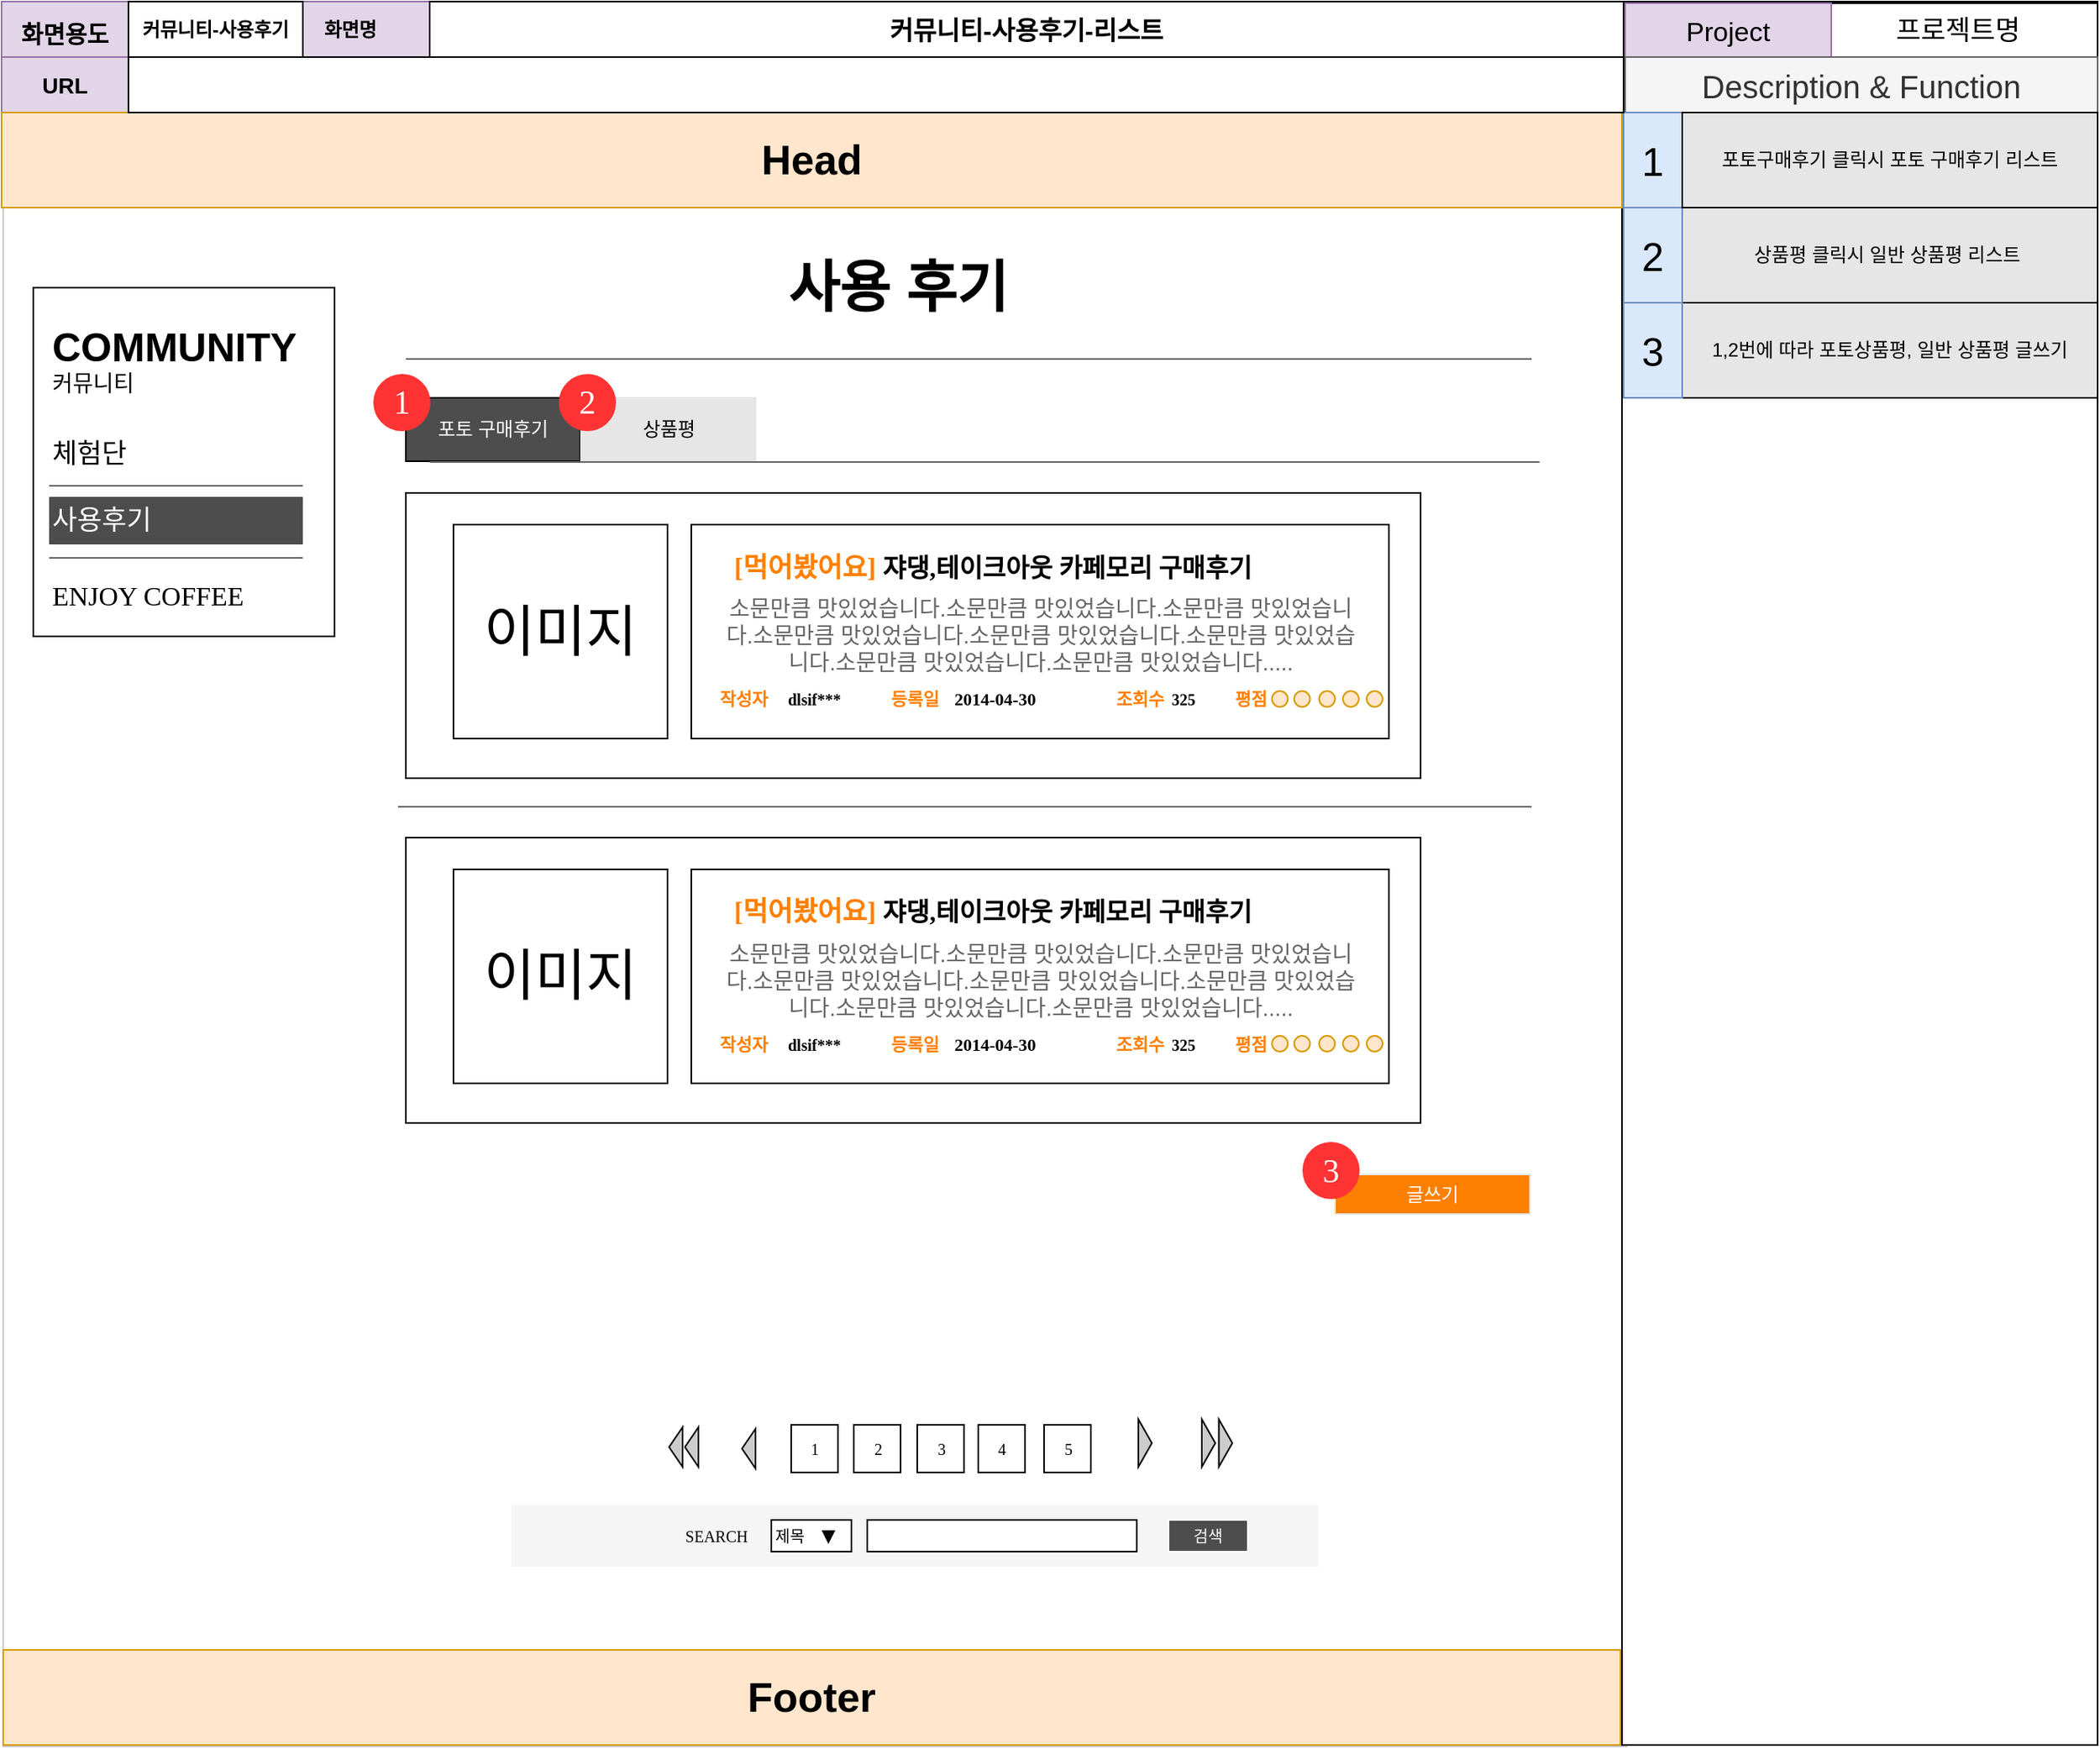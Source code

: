 <mxfile version="13.0.7" type="device" pages="5"><diagram id="Sq17fMwDtuI_2Tuzo9ip" name="3.(커뮤니티)01.사용후기-리스트"><mxGraphModel dx="2248" dy="842" grid="1" gridSize="10" guides="1" tooltips="1" connect="1" arrows="1" fold="1" page="1" pageScale="1" pageWidth="827" pageHeight="1169" math="0" shadow="0"><root><mxCell id="0"/><mxCell id="1" parent="0"/><mxCell id="SLBOyxXXtf1g72JgBjMj-1" value="" style="rounded=0;whiteSpace=wrap;html=1;fontSize=16;" parent="1" vertex="1"><mxGeometry x="92" y="430" width="120" height="375" as="geometry"/></mxCell><mxCell id="SLBOyxXXtf1g72JgBjMj-2" value="" style="verticalLabelPosition=bottom;verticalAlign=top;html=1;shape=mxgraph.basic.rect;fillColor2=none;strokeWidth=1;size=20;indent=5;shadow=0;strokeColor=#CCCCCC;" parent="1" vertex="1"><mxGeometry x="-809" y="11" width="1024" height="1100" as="geometry"/></mxCell><mxCell id="SLBOyxXXtf1g72JgBjMj-3" value="" style="line;strokeWidth=1;html=1;perimeter=backbonePerimeter;points=[];outlineConnect=0;" parent="1" vertex="1"><mxGeometry x="-810" y="40" width="1022" height="10" as="geometry"/></mxCell><mxCell id="SLBOyxXXtf1g72JgBjMj-4" value="&lt;b&gt;&lt;font style=&quot;font-size: 15px&quot;&gt;화면용도&lt;/font&gt;&lt;/b&gt;" style="rounded=0;whiteSpace=wrap;html=1;strokeWidth=1;fillColor=#e1d5e7;strokeColor=#9673a6;" parent="1" vertex="1"><mxGeometry x="-810" y="10" width="80" height="40" as="geometry"/></mxCell><mxCell id="SLBOyxXXtf1g72JgBjMj-5" value="" style="rounded=0;whiteSpace=wrap;html=1;strokeWidth=1;fillColor=#f5f5f5;strokeColor=#666666;fontColor=#333333;" parent="1" vertex="1"><mxGeometry x="-810" y="50" width="80" height="30" as="geometry"/></mxCell><mxCell id="SLBOyxXXtf1g72JgBjMj-6" value="&lt;b&gt;&lt;font style=&quot;font-size: 14px&quot;&gt;URL&lt;/font&gt;&lt;/b&gt;" style="rounded=0;whiteSpace=wrap;html=1;strokeWidth=1;fillColor=#e1d5e7;strokeColor=#9673a6;" parent="1" vertex="1"><mxGeometry x="-810" y="45" width="80" height="35" as="geometry"/></mxCell><mxCell id="SLBOyxXXtf1g72JgBjMj-7" value="&lt;b&gt;화면명&lt;/b&gt;" style="rounded=0;whiteSpace=wrap;html=1;strokeWidth=1;fillColor=#e1d5e7;strokeColor=#9673a6;" parent="1" vertex="1"><mxGeometry x="-640" y="10" width="100" height="35" as="geometry"/></mxCell><mxCell id="SLBOyxXXtf1g72JgBjMj-8" value="" style="verticalLabelPosition=bottom;verticalAlign=top;html=1;shape=mxgraph.basic.rect;fillColor2=none;strokeWidth=1;size=20;indent=5;shadow=0;gradientColor=none;" parent="1" vertex="1"><mxGeometry x="212" y="10" width="300" height="1100" as="geometry"/></mxCell><mxCell id="SLBOyxXXtf1g72JgBjMj-9" value="&lt;font style=&quot;font-size: 17px&quot;&gt;프로젝트명&lt;/font&gt;" style="rounded=0;whiteSpace=wrap;html=1;strokeWidth=1;fontSize=18;" parent="1" vertex="1"><mxGeometry x="336" y="11" width="176" height="34" as="geometry"/></mxCell><mxCell id="SLBOyxXXtf1g72JgBjMj-10" value="&lt;font style=&quot;font-size: 17px&quot;&gt;Project&lt;/font&gt;" style="rounded=0;whiteSpace=wrap;html=1;strokeWidth=1;fillColor=#e1d5e7;strokeColor=#9673a6;fontSize=19;" parent="1" vertex="1"><mxGeometry x="214" y="11" width="130" height="35" as="geometry"/></mxCell><mxCell id="SLBOyxXXtf1g72JgBjMj-11" value="&lt;font style=&quot;font-size: 20px&quot;&gt;Description &amp;amp; Function&lt;/font&gt;" style="rounded=0;whiteSpace=wrap;html=1;strokeWidth=1;fillColor=#f5f5f5;strokeColor=#666666;fontColor=#333333;" parent="1" vertex="1"><mxGeometry x="214" y="45" width="298" height="35" as="geometry"/></mxCell><mxCell id="SLBOyxXXtf1g72JgBjMj-12" value="&lt;font style=&quot;font-size: 25px&quot;&gt;1&lt;/font&gt;" style="rounded=0;whiteSpace=wrap;html=1;strokeWidth=1;fillColor=#dae8fc;strokeColor=#6c8ebf;" parent="1" vertex="1"><mxGeometry x="213" y="80" width="37" height="60" as="geometry"/></mxCell><mxCell id="SLBOyxXXtf1g72JgBjMj-13" value="" style="line;strokeWidth=1;html=1;perimeter=backbonePerimeter;points=[];outlineConnect=0;" parent="1" vertex="1"><mxGeometry x="-730" y="75" width="943" height="10" as="geometry"/></mxCell><mxCell id="SLBOyxXXtf1g72JgBjMj-14" value="&lt;span style=&quot;font-size: 26px&quot;&gt;&lt;b&gt;Footer&lt;/b&gt;&lt;/span&gt;" style="rounded=0;whiteSpace=wrap;html=1;strokeWidth=1;fillColor=#ffe6cc;strokeColor=#d79b00;" parent="1" vertex="1"><mxGeometry x="-809" y="1050" width="1020" height="60" as="geometry"/></mxCell><mxCell id="SLBOyxXXtf1g72JgBjMj-15" value="&lt;font style=&quot;font-size: 26px&quot;&gt;&lt;b&gt;Head&lt;/b&gt;&lt;/font&gt;" style="rounded=0;whiteSpace=wrap;html=1;strokeWidth=1;fillColor=#ffe6cc;strokeColor=#d79b00;" parent="1" vertex="1"><mxGeometry x="-810" y="80" width="1022" height="60" as="geometry"/></mxCell><mxCell id="SLBOyxXXtf1g72JgBjMj-16" value="커뮤니티-사용후기" style="rounded=0;whiteSpace=wrap;html=1;fontSize=12;fontStyle=1" parent="1" vertex="1"><mxGeometry x="-730" y="10" width="110" height="35" as="geometry"/></mxCell><mxCell id="SLBOyxXXtf1g72JgBjMj-17" value="커뮤니티-사용후기-리스트" style="rounded=0;whiteSpace=wrap;html=1;fontSize=16;fontStyle=1" parent="1" vertex="1"><mxGeometry x="-540" y="10" width="753" height="35" as="geometry"/></mxCell><mxCell id="SLBOyxXXtf1g72JgBjMj-18" value="" style="rounded=0;whiteSpace=wrap;html=1;fontSize=16;fontStyle=1" parent="1" vertex="1"><mxGeometry x="-730" y="45" width="943" height="35" as="geometry"/></mxCell><mxCell id="SLBOyxXXtf1g72JgBjMj-19" value="" style="rounded=0;whiteSpace=wrap;html=1;" parent="1" vertex="1"><mxGeometry x="-790" y="190.5" width="190" height="220" as="geometry"/></mxCell><mxCell id="SLBOyxXXtf1g72JgBjMj-20" value="&lt;b&gt;&lt;font style=&quot;font-size: 25px&quot;&gt;COMMUNITY&lt;/font&gt;&lt;/b&gt;&lt;br&gt;&lt;font style=&quot;font-size: 14px&quot;&gt;커뮤니티&lt;/font&gt;" style="text;html=1;strokeColor=none;fillColor=none;align=left;verticalAlign=middle;whiteSpace=wrap;rounded=0;" parent="1" vertex="1"><mxGeometry x="-780" y="200.5" width="170" height="70" as="geometry"/></mxCell><mxCell id="SLBOyxXXtf1g72JgBjMj-21" value="체험단" style="text;html=1;strokeColor=none;fillColor=#FFFFFF;align=left;verticalAlign=middle;whiteSpace=wrap;rounded=0;fontSize=17;fontFamily=Verdana;fontStyle=0" parent="1" vertex="1"><mxGeometry x="-780" y="280.5" width="160" height="30" as="geometry"/></mxCell><mxCell id="SLBOyxXXtf1g72JgBjMj-22" value="사용후기" style="text;html=1;strokeColor=none;fillColor=#4D4D4D;align=left;verticalAlign=middle;whiteSpace=wrap;rounded=0;fontSize=17;fontFamily=Verdana;fontStyle=0;fontColor=#FFFFFF;" parent="1" vertex="1"><mxGeometry x="-780" y="322.5" width="160" height="30" as="geometry"/></mxCell><mxCell id="SLBOyxXXtf1g72JgBjMj-23" value="ENJOY COFFEE" style="text;html=1;strokeColor=none;fillColor=#FFFFFF;align=left;verticalAlign=middle;whiteSpace=wrap;rounded=0;fontSize=17;fontFamily=Verdana;fontStyle=0" parent="1" vertex="1"><mxGeometry x="-780" y="370.5" width="160" height="30" as="geometry"/></mxCell><mxCell id="SLBOyxXXtf1g72JgBjMj-24" value="" style="line;strokeWidth=1;html=1;fontSize=1;fillColor=none;strokeColor=#666666;fontColor=#333333;" parent="1" vertex="1"><mxGeometry x="-780" y="315" width="160" height="1" as="geometry"/></mxCell><mxCell id="SLBOyxXXtf1g72JgBjMj-25" value="사용 후기" style="text;strokeColor=none;fillColor=none;html=1;fontSize=35;fontStyle=1;verticalAlign=middle;align=center;" parent="1" vertex="1"><mxGeometry x="-370" y="160" width="250" height="60" as="geometry"/></mxCell><mxCell id="SLBOyxXXtf1g72JgBjMj-26" value="" style="line;strokeWidth=1;html=1;fontSize=1;fillColor=none;strokeColor=#666666;fontColor=#333333;" parent="1" vertex="1"><mxGeometry x="-780" y="360.5" width="160" height="1" as="geometry"/></mxCell><mxCell id="SLBOyxXXtf1g72JgBjMj-27" value="1" style="rounded=0;whiteSpace=wrap;html=1;strokeWidth=1;fontFamily=Verdana;fontSize=10;align=center;" parent="1" vertex="1"><mxGeometry x="-312" y="908" width="29.5" height="30" as="geometry"/></mxCell><mxCell id="SLBOyxXXtf1g72JgBjMj-28" value="2" style="rounded=0;whiteSpace=wrap;html=1;strokeWidth=1;fontFamily=Verdana;fontSize=10;align=center;" parent="1" vertex="1"><mxGeometry x="-272.5" y="908" width="29.5" height="30" as="geometry"/></mxCell><mxCell id="SLBOyxXXtf1g72JgBjMj-29" value="3" style="rounded=0;whiteSpace=wrap;html=1;strokeWidth=1;fontFamily=Verdana;fontSize=10;align=center;" parent="1" vertex="1"><mxGeometry x="-232.5" y="908" width="29.5" height="30" as="geometry"/></mxCell><mxCell id="SLBOyxXXtf1g72JgBjMj-30" value="4" style="rounded=0;whiteSpace=wrap;html=1;strokeWidth=1;fontFamily=Verdana;fontSize=10;align=center;" parent="1" vertex="1"><mxGeometry x="-194" y="908" width="29.5" height="30" as="geometry"/></mxCell><mxCell id="SLBOyxXXtf1g72JgBjMj-31" value="5" style="rounded=0;whiteSpace=wrap;html=1;strokeWidth=1;fontFamily=Verdana;fontSize=10;align=center;" parent="1" vertex="1"><mxGeometry x="-152.5" y="908" width="29.5" height="30" as="geometry"/></mxCell><mxCell id="SLBOyxXXtf1g72JgBjMj-32" value="" style="html=1;shadow=0;dashed=0;align=center;verticalAlign=middle;shape=mxgraph.arrows2.arrow;dy=0.6;dx=40;flipH=1;notch=0;strokeColor=#000000;strokeWidth=1;fillColor=#CCCCCC;fontFamily=Verdana;fontSize=10;fontColor=#000000;" parent="1" vertex="1"><mxGeometry x="-343" y="910.5" width="8.5" height="25" as="geometry"/></mxCell><mxCell id="SLBOyxXXtf1g72JgBjMj-33" value="" style="html=1;shadow=0;dashed=0;align=center;verticalAlign=middle;shape=mxgraph.arrows2.arrow;dy=0.6;dx=40;flipH=1;notch=0;strokeColor=#000000;strokeWidth=1;fillColor=#CCCCCC;fontFamily=Verdana;fontSize=10;fontColor=#000000;" parent="1" vertex="1"><mxGeometry x="-389" y="909.5" width="8.5" height="25" as="geometry"/></mxCell><mxCell id="SLBOyxXXtf1g72JgBjMj-34" value="" style="html=1;shadow=0;dashed=0;align=center;verticalAlign=middle;shape=mxgraph.arrows2.arrow;dy=0.6;dx=40;flipH=1;notch=0;strokeColor=#000000;strokeWidth=1;fillColor=#CCCCCC;fontFamily=Verdana;fontSize=10;fontColor=#000000;" parent="1" vertex="1"><mxGeometry x="-379" y="909.5" width="8.5" height="25" as="geometry"/></mxCell><mxCell id="SLBOyxXXtf1g72JgBjMj-35" value="" style="triangle;whiteSpace=wrap;html=1;strokeColor=#000000;strokeWidth=1;fillColor=#CCCCCC;fontFamily=Verdana;fontSize=10;fontColor=#000000;align=left;" parent="1" vertex="1"><mxGeometry x="-93" y="904.5" width="8.5" height="30" as="geometry"/></mxCell><mxCell id="SLBOyxXXtf1g72JgBjMj-36" value="" style="triangle;whiteSpace=wrap;html=1;strokeColor=#000000;strokeWidth=1;fillColor=#CCCCCC;fontFamily=Verdana;fontSize=10;fontColor=#000000;align=left;" parent="1" vertex="1"><mxGeometry x="-53" y="904.5" width="8.5" height="30" as="geometry"/></mxCell><mxCell id="SLBOyxXXtf1g72JgBjMj-37" value="" style="triangle;whiteSpace=wrap;html=1;strokeColor=#000000;strokeWidth=1;fillColor=#CCCCCC;fontFamily=Verdana;fontSize=10;fontColor=#000000;align=left;" parent="1" vertex="1"><mxGeometry x="-42.25" y="904.5" width="8.5" height="30" as="geometry"/></mxCell><mxCell id="SLBOyxXXtf1g72JgBjMj-38" value="" style="rounded=0;whiteSpace=wrap;html=1;strokeColor=#FFFFFF;strokeWidth=1;fillColor=#f5f5f5;fontFamily=Verdana;fontSize=10;fontColor=#333333;align=left;" parent="1" vertex="1"><mxGeometry x="-489" y="958" width="510" height="40" as="geometry"/></mxCell><mxCell id="SLBOyxXXtf1g72JgBjMj-39" value="SEARCH" style="text;html=1;strokeColor=none;fillColor=none;align=center;verticalAlign=middle;whiteSpace=wrap;rounded=0;fontFamily=Verdana;fontSize=10;fontColor=#000000;" parent="1" vertex="1"><mxGeometry x="-379" y="968" width="40" height="20" as="geometry"/></mxCell><mxCell id="SLBOyxXXtf1g72JgBjMj-40" value="" style="rounded=0;whiteSpace=wrap;html=1;strokeWidth=1;fontFamily=Verdana;fontSize=10;align=left;" parent="1" vertex="1"><mxGeometry x="-264" y="968" width="170" height="20" as="geometry"/></mxCell><mxCell id="SLBOyxXXtf1g72JgBjMj-41" value="&lt;font color=&quot;#ffffff&quot;&gt;검색&lt;/font&gt;" style="rounded=0;whiteSpace=wrap;html=1;strokeColor=#FFFFFF;strokeWidth=1;fillColor=#4D4D4D;fontFamily=Verdana;fontSize=10;fontColor=#000000;align=center;" parent="1" vertex="1"><mxGeometry x="-74" y="968" width="50" height="20" as="geometry"/></mxCell><mxCell id="SLBOyxXXtf1g72JgBjMj-42" value="제목" style="rounded=0;whiteSpace=wrap;html=1;strokeColor=#000000;strokeWidth=1;fillColor=#FFFFFF;fontFamily=Verdana;fontSize=10;fontColor=#000000;align=left;" parent="1" vertex="1"><mxGeometry x="-324.5" y="968" width="50.5" height="20" as="geometry"/></mxCell><mxCell id="SLBOyxXXtf1g72JgBjMj-43" value="" style="triangle;whiteSpace=wrap;html=1;strokeColor=#000000;strokeWidth=1;fillColor=#000000;fontFamily=Verdana;fontSize=10;fontColor=#000000;align=center;rotation=90;" parent="1" vertex="1"><mxGeometry x="-292" y="975" width="7" height="7" as="geometry"/></mxCell><mxCell id="SLBOyxXXtf1g72JgBjMj-44" value="상품평 클릭시 일반 상품평 리스트&amp;nbsp;" style="rounded=0;whiteSpace=wrap;html=1;strokeWidth=1;fillColor=#E6E6E6;strokeColor=#000000;align=center;" parent="1" vertex="1"><mxGeometry x="250" y="140" width="262" height="60" as="geometry"/></mxCell><mxCell id="SLBOyxXXtf1g72JgBjMj-45" value="&lt;font style=&quot;font-size: 25px&quot;&gt;2&lt;/font&gt;" style="rounded=0;whiteSpace=wrap;html=1;strokeWidth=1;fillColor=#dae8fc;strokeColor=#6c8ebf;" parent="1" vertex="1"><mxGeometry x="213" y="140" width="37" height="60" as="geometry"/></mxCell><mxCell id="SLBOyxXXtf1g72JgBjMj-46" value="포토구매후기 클릭시 포토 구매후기 리스트" style="rounded=0;whiteSpace=wrap;html=1;strokeWidth=1;fillColor=#E6E6E6;strokeColor=#000000;align=center;" parent="1" vertex="1"><mxGeometry x="250" y="80" width="262" height="60" as="geometry"/></mxCell><mxCell id="SLBOyxXXtf1g72JgBjMj-47" value="글쓰기" style="rounded=0;whiteSpace=wrap;html=1;strokeColor=#E6E6E6;fillColor=#FF8000;fontColor=#FFFFFF;" parent="1" vertex="1"><mxGeometry x="31" y="750" width="123" height="25" as="geometry"/></mxCell><mxCell id="SLBOyxXXtf1g72JgBjMj-48" value="" style="line;strokeWidth=1;html=1;fontSize=1;fillColor=none;strokeColor=#666666;fontColor=#333333;" parent="1" vertex="1"><mxGeometry x="-555" y="235" width="710" height="1" as="geometry"/></mxCell><mxCell id="SLBOyxXXtf1g72JgBjMj-49" value="포토 구매후기" style="rounded=0;whiteSpace=wrap;html=1;fillColor=#4D4D4D;fontColor=#FFFFFF;" parent="1" vertex="1"><mxGeometry x="-555" y="260" width="110" height="40" as="geometry"/></mxCell><mxCell id="SLBOyxXXtf1g72JgBjMj-50" value="상품평" style="rounded=0;whiteSpace=wrap;html=1;fillColor=#E6E6E6;strokeColor=#E6E6E6;" parent="1" vertex="1"><mxGeometry x="-444.5" y="260" width="110" height="40" as="geometry"/></mxCell><mxCell id="SLBOyxXXtf1g72JgBjMj-51" value="" style="line;strokeWidth=1;html=1;fontSize=1;fillColor=none;strokeColor=#666666;fontColor=#333333;" parent="1" vertex="1"><mxGeometry x="-540" y="300" width="700" height="1" as="geometry"/></mxCell><mxCell id="SLBOyxXXtf1g72JgBjMj-52" value="" style="rounded=0;whiteSpace=wrap;html=1;strokeWidth=1;fillColor=none;fontFamily=Verdana;fontSize=35;" parent="1" vertex="1"><mxGeometry x="-555" y="320" width="640" height="180" as="geometry"/></mxCell><mxCell id="SLBOyxXXtf1g72JgBjMj-53" value="이미지" style="whiteSpace=wrap;html=1;aspect=fixed;strokeWidth=1;fillColor=none;fontFamily=Verdana;fontSize=35;" parent="1" vertex="1"><mxGeometry x="-525" y="340" width="135" height="135" as="geometry"/></mxCell><mxCell id="SLBOyxXXtf1g72JgBjMj-54" value="" style="rounded=0;whiteSpace=wrap;html=1;strokeWidth=1;fillColor=none;fontFamily=Verdana;fontSize=35;" parent="1" vertex="1"><mxGeometry x="-375" y="340" width="440" height="135" as="geometry"/></mxCell><mxCell id="SLBOyxXXtf1g72JgBjMj-55" value="&lt;font color=&quot;#ff8000&quot;&gt;[먹어봤어요]&lt;/font&gt;&amp;nbsp;&lt;font style=&quot;font-size: 16px&quot;&gt;쟈댕,테이크아웃 카페모리 구매후기&lt;/font&gt;" style="text;html=1;strokeColor=none;fillColor=none;align=left;verticalAlign=middle;whiteSpace=wrap;rounded=0;fontFamily=Verdana;fontSize=17;fontStyle=1" parent="1" vertex="1"><mxGeometry x="-350" y="355" width="380" height="25" as="geometry"/></mxCell><mxCell id="SLBOyxXXtf1g72JgBjMj-56" value="등록일" style="text;html=1;strokeColor=none;fillColor=none;align=left;verticalAlign=middle;whiteSpace=wrap;rounded=0;fontFamily=Verdana;fontSize=11;fontColor=#FF8000;fontStyle=1" parent="1" vertex="1"><mxGeometry x="-251.5" y="440" width="35" height="20" as="geometry"/></mxCell><mxCell id="SLBOyxXXtf1g72JgBjMj-57" value="작성자" style="text;html=1;strokeColor=none;fillColor=none;align=left;verticalAlign=middle;whiteSpace=wrap;rounded=0;fontFamily=Verdana;fontSize=11;fontColor=#FF8000;fontStyle=1" parent="1" vertex="1"><mxGeometry x="-359.5" y="440" width="35" height="20" as="geometry"/></mxCell><mxCell id="SLBOyxXXtf1g72JgBjMj-58" value="조회수" style="text;html=1;strokeColor=none;fillColor=none;align=left;verticalAlign=middle;whiteSpace=wrap;rounded=0;fontFamily=Verdana;fontSize=11;fontColor=#FF8000;fontStyle=1" parent="1" vertex="1"><mxGeometry x="-109" y="440" width="35" height="20" as="geometry"/></mxCell><mxCell id="SLBOyxXXtf1g72JgBjMj-59" value="2014-04-30" style="text;html=1;strokeColor=none;fillColor=none;align=left;verticalAlign=middle;whiteSpace=wrap;rounded=0;fontFamily=Verdana;fontSize=11;fontColor=#000000;fontStyle=1" parent="1" vertex="1"><mxGeometry x="-211.5" y="440" width="83.5" height="20" as="geometry"/></mxCell><mxCell id="SLBOyxXXtf1g72JgBjMj-60" value="dlsif***" style="text;html=1;strokeColor=none;fillColor=none;align=left;verticalAlign=middle;whiteSpace=wrap;rounded=0;fontFamily=Verdana;fontSize=10;fontColor=#000000;fontStyle=1" parent="1" vertex="1"><mxGeometry x="-316.5" y="440" width="52.5" height="20" as="geometry"/></mxCell><mxCell id="SLBOyxXXtf1g72JgBjMj-61" value="325" style="text;html=1;strokeColor=none;fillColor=none;align=left;verticalAlign=middle;whiteSpace=wrap;rounded=0;fontFamily=Verdana;fontSize=10;fontColor=#000000;fontStyle=1" parent="1" vertex="1"><mxGeometry x="-74" y="440" width="25" height="20" as="geometry"/></mxCell><mxCell id="SLBOyxXXtf1g72JgBjMj-62" value="평점" style="text;html=1;strokeColor=none;fillColor=none;align=left;verticalAlign=middle;whiteSpace=wrap;rounded=0;fontFamily=Verdana;fontSize=11;fontColor=#FF8000;fontStyle=1" parent="1" vertex="1"><mxGeometry x="-33.75" y="440" width="35" height="20" as="geometry"/></mxCell><mxCell id="SLBOyxXXtf1g72JgBjMj-63" value="" style="ellipse;whiteSpace=wrap;html=1;aspect=fixed;strokeColor=#d79b00;fillColor=#ffe6cc;align=left;" parent="1" vertex="1"><mxGeometry x="-8.75" y="445" width="10" height="10" as="geometry"/></mxCell><mxCell id="SLBOyxXXtf1g72JgBjMj-64" value="" style="ellipse;whiteSpace=wrap;html=1;aspect=fixed;strokeColor=#d79b00;fillColor=#ffe6cc;align=left;" parent="1" vertex="1"><mxGeometry x="5.25" y="445" width="10" height="10" as="geometry"/></mxCell><mxCell id="SLBOyxXXtf1g72JgBjMj-65" value="" style="ellipse;whiteSpace=wrap;html=1;aspect=fixed;strokeColor=#d79b00;fillColor=#ffe6cc;align=left;" parent="1" vertex="1"><mxGeometry x="21" y="445" width="10" height="10" as="geometry"/></mxCell><mxCell id="SLBOyxXXtf1g72JgBjMj-66" value="" style="ellipse;whiteSpace=wrap;html=1;aspect=fixed;strokeColor=#d79b00;fillColor=#ffe6cc;align=left;" parent="1" vertex="1"><mxGeometry x="36" y="445" width="10" height="10" as="geometry"/></mxCell><mxCell id="SLBOyxXXtf1g72JgBjMj-67" value="" style="ellipse;whiteSpace=wrap;html=1;aspect=fixed;strokeColor=#d79b00;fillColor=#ffe6cc;align=left;" parent="1" vertex="1"><mxGeometry x="51" y="445" width="10" height="10" as="geometry"/></mxCell><mxCell id="SLBOyxXXtf1g72JgBjMj-68" value="&#10;&#10;&lt;!--StartFragment--&gt;&lt;span style=&quot;color: rgb(102, 102, 102); font-family: &amp;quot;Nanum Gothic&amp;quot;, sans-serif, Dotum, Gulim, Arial, sans-serif; font-size: 14px; font-style: normal; font-variant-ligatures: normal; font-variant-caps: normal; font-weight: 400; letter-spacing: normal; orphans: 2; text-align: left; text-indent: 0px; text-transform: none; widows: 2; word-spacing: 0px; -webkit-text-stroke-width: 0px; text-decoration-style: initial; text-decoration-color: initial; float: none; display: inline !important;&quot;&gt;소문만큼 맛있었습니다.소문만큼 맛있었습니다.소문만큼 맛있었습니다.소문만큼 맛있었습니다.소문만큼 맛있었습니다.소문만큼 맛있었습니다.소문만큼 맛있었습니다.소문만큼 맛있었습니다.....&lt;/span&gt;&lt;!--EndFragment--&gt;&#10;&#10;" style="text;html=1;strokeColor=none;fillColor=none;align=center;verticalAlign=middle;whiteSpace=wrap;rounded=0;fontColor=#FFFFFF;" parent="1" vertex="1"><mxGeometry x="-358.75" y="380" width="408.75" height="60" as="geometry"/></mxCell><mxCell id="SLBOyxXXtf1g72JgBjMj-69" value="" style="line;strokeWidth=1;html=1;fontSize=1;fillColor=none;strokeColor=#666666;fontColor=#333333;" parent="1" vertex="1"><mxGeometry x="-560" y="517.5" width="715" height="1" as="geometry"/></mxCell><mxCell id="SLBOyxXXtf1g72JgBjMj-70" value="" style="rounded=0;whiteSpace=wrap;html=1;strokeWidth=1;fillColor=none;fontFamily=Verdana;fontSize=35;" parent="1" vertex="1"><mxGeometry x="-555" y="537.5" width="640" height="180" as="geometry"/></mxCell><mxCell id="SLBOyxXXtf1g72JgBjMj-71" value="이미지" style="whiteSpace=wrap;html=1;aspect=fixed;strokeWidth=1;fillColor=none;fontFamily=Verdana;fontSize=35;" parent="1" vertex="1"><mxGeometry x="-525" y="557.5" width="135" height="135" as="geometry"/></mxCell><mxCell id="SLBOyxXXtf1g72JgBjMj-72" value="" style="rounded=0;whiteSpace=wrap;html=1;strokeWidth=1;fillColor=none;fontFamily=Verdana;fontSize=35;" parent="1" vertex="1"><mxGeometry x="-375" y="557.5" width="440" height="135" as="geometry"/></mxCell><mxCell id="SLBOyxXXtf1g72JgBjMj-73" value="&lt;font color=&quot;#ff8000&quot;&gt;[먹어봤어요]&lt;/font&gt;&amp;nbsp;&lt;font style=&quot;font-size: 16px&quot;&gt;쟈댕,테이크아웃 카페모리 구매후기&lt;/font&gt;" style="text;html=1;strokeColor=none;fillColor=none;align=left;verticalAlign=middle;whiteSpace=wrap;rounded=0;fontFamily=Verdana;fontSize=17;fontStyle=1" parent="1" vertex="1"><mxGeometry x="-350" y="572.5" width="380" height="25" as="geometry"/></mxCell><mxCell id="SLBOyxXXtf1g72JgBjMj-74" value="등록일" style="text;html=1;strokeColor=none;fillColor=none;align=left;verticalAlign=middle;whiteSpace=wrap;rounded=0;fontFamily=Verdana;fontSize=11;fontColor=#FF8000;fontStyle=1" parent="1" vertex="1"><mxGeometry x="-251.5" y="657.5" width="35" height="20" as="geometry"/></mxCell><mxCell id="SLBOyxXXtf1g72JgBjMj-75" value="작성자" style="text;html=1;strokeColor=none;fillColor=none;align=left;verticalAlign=middle;whiteSpace=wrap;rounded=0;fontFamily=Verdana;fontSize=11;fontColor=#FF8000;fontStyle=1" parent="1" vertex="1"><mxGeometry x="-359.5" y="657.5" width="35" height="20" as="geometry"/></mxCell><mxCell id="SLBOyxXXtf1g72JgBjMj-76" value="조회수" style="text;html=1;strokeColor=none;fillColor=none;align=left;verticalAlign=middle;whiteSpace=wrap;rounded=0;fontFamily=Verdana;fontSize=11;fontColor=#FF8000;fontStyle=1" parent="1" vertex="1"><mxGeometry x="-109" y="657.5" width="35" height="20" as="geometry"/></mxCell><mxCell id="SLBOyxXXtf1g72JgBjMj-77" value="2014-04-30" style="text;html=1;strokeColor=none;fillColor=none;align=left;verticalAlign=middle;whiteSpace=wrap;rounded=0;fontFamily=Verdana;fontSize=11;fontColor=#000000;fontStyle=1" parent="1" vertex="1"><mxGeometry x="-211.5" y="657.5" width="83.5" height="20" as="geometry"/></mxCell><mxCell id="SLBOyxXXtf1g72JgBjMj-78" value="dlsif***" style="text;html=1;strokeColor=none;fillColor=none;align=left;verticalAlign=middle;whiteSpace=wrap;rounded=0;fontFamily=Verdana;fontSize=10;fontColor=#000000;fontStyle=1" parent="1" vertex="1"><mxGeometry x="-316.5" y="657.5" width="52.5" height="20" as="geometry"/></mxCell><mxCell id="SLBOyxXXtf1g72JgBjMj-79" value="325" style="text;html=1;strokeColor=none;fillColor=none;align=left;verticalAlign=middle;whiteSpace=wrap;rounded=0;fontFamily=Verdana;fontSize=10;fontColor=#000000;fontStyle=1" parent="1" vertex="1"><mxGeometry x="-74" y="657.5" width="25" height="20" as="geometry"/></mxCell><mxCell id="SLBOyxXXtf1g72JgBjMj-80" value="평점" style="text;html=1;strokeColor=none;fillColor=none;align=left;verticalAlign=middle;whiteSpace=wrap;rounded=0;fontFamily=Verdana;fontSize=11;fontColor=#FF8000;fontStyle=1" parent="1" vertex="1"><mxGeometry x="-33.75" y="657.5" width="35" height="20" as="geometry"/></mxCell><mxCell id="SLBOyxXXtf1g72JgBjMj-81" value="" style="ellipse;whiteSpace=wrap;html=1;aspect=fixed;strokeColor=#d79b00;fillColor=#ffe6cc;align=left;" parent="1" vertex="1"><mxGeometry x="-8.75" y="662.5" width="10" height="10" as="geometry"/></mxCell><mxCell id="SLBOyxXXtf1g72JgBjMj-82" value="" style="ellipse;whiteSpace=wrap;html=1;aspect=fixed;strokeColor=#d79b00;fillColor=#ffe6cc;align=left;" parent="1" vertex="1"><mxGeometry x="5.25" y="662.5" width="10" height="10" as="geometry"/></mxCell><mxCell id="SLBOyxXXtf1g72JgBjMj-83" value="" style="ellipse;whiteSpace=wrap;html=1;aspect=fixed;strokeColor=#d79b00;fillColor=#ffe6cc;align=left;" parent="1" vertex="1"><mxGeometry x="21" y="662.5" width="10" height="10" as="geometry"/></mxCell><mxCell id="SLBOyxXXtf1g72JgBjMj-84" value="" style="ellipse;whiteSpace=wrap;html=1;aspect=fixed;strokeColor=#d79b00;fillColor=#ffe6cc;align=left;" parent="1" vertex="1"><mxGeometry x="36" y="662.5" width="10" height="10" as="geometry"/></mxCell><mxCell id="SLBOyxXXtf1g72JgBjMj-85" value="" style="ellipse;whiteSpace=wrap;html=1;aspect=fixed;strokeColor=#d79b00;fillColor=#ffe6cc;align=left;" parent="1" vertex="1"><mxGeometry x="51" y="662.5" width="10" height="10" as="geometry"/></mxCell><mxCell id="SLBOyxXXtf1g72JgBjMj-86" value="&#10;&#10;&lt;!--StartFragment--&gt;&lt;span style=&quot;color: rgb(102, 102, 102); font-family: &amp;quot;Nanum Gothic&amp;quot;, sans-serif, Dotum, Gulim, Arial, sans-serif; font-size: 14px; font-style: normal; font-variant-ligatures: normal; font-variant-caps: normal; font-weight: 400; letter-spacing: normal; orphans: 2; text-align: left; text-indent: 0px; text-transform: none; widows: 2; word-spacing: 0px; -webkit-text-stroke-width: 0px; text-decoration-style: initial; text-decoration-color: initial; float: none; display: inline !important;&quot;&gt;소문만큼 맛있었습니다.소문만큼 맛있었습니다.소문만큼 맛있었습니다.소문만큼 맛있었습니다.소문만큼 맛있었습니다.소문만큼 맛있었습니다.소문만큼 맛있었습니다.소문만큼 맛있었습니다.....&lt;/span&gt;&lt;!--EndFragment--&gt;&#10;&#10;" style="text;html=1;strokeColor=none;fillColor=none;align=center;verticalAlign=middle;whiteSpace=wrap;rounded=0;fontColor=#FFFFFF;" parent="1" vertex="1"><mxGeometry x="-358.75" y="597.5" width="408.75" height="60" as="geometry"/></mxCell><mxCell id="SLBOyxXXtf1g72JgBjMj-87" value="&lt;font color=&quot;#ffffff&quot; style=&quot;font-size: 21px&quot;&gt;1&lt;/font&gt;" style="ellipse;whiteSpace=wrap;html=1;aspect=fixed;strokeColor=#FF3333;strokeWidth=1;fillColor=#FF3333;fontFamily=Verdana;fontSize=10;align=center;" parent="1" vertex="1"><mxGeometry x="-575" y="245.5" width="35" height="35" as="geometry"/></mxCell><mxCell id="SLBOyxXXtf1g72JgBjMj-88" value="&lt;font color=&quot;#ffffff&quot; style=&quot;font-size: 21px&quot;&gt;2&lt;/font&gt;" style="ellipse;whiteSpace=wrap;html=1;aspect=fixed;strokeColor=#FF3333;strokeWidth=1;fillColor=#FF3333;fontFamily=Verdana;fontSize=10;align=center;" parent="1" vertex="1"><mxGeometry x="-458" y="245.5" width="35" height="35" as="geometry"/></mxCell><mxCell id="SLBOyxXXtf1g72JgBjMj-89" value="&lt;font color=&quot;#ffffff&quot; style=&quot;font-size: 21px&quot;&gt;3&lt;/font&gt;" style="ellipse;whiteSpace=wrap;html=1;aspect=fixed;strokeColor=#FF3333;strokeWidth=1;fillColor=#FF3333;fontFamily=Verdana;fontSize=10;align=center;" parent="1" vertex="1"><mxGeometry x="11" y="730" width="35" height="35" as="geometry"/></mxCell><mxCell id="SLBOyxXXtf1g72JgBjMj-90" value="1,2번에 따라 포토상품평, 일반 상품평 글쓰기" style="rounded=0;whiteSpace=wrap;html=1;strokeWidth=1;fillColor=#E6E6E6;strokeColor=#000000;align=center;" parent="1" vertex="1"><mxGeometry x="250" y="200" width="262" height="60" as="geometry"/></mxCell><mxCell id="SLBOyxXXtf1g72JgBjMj-91" value="&lt;font style=&quot;font-size: 25px&quot;&gt;3&lt;/font&gt;" style="rounded=0;whiteSpace=wrap;html=1;strokeWidth=1;fillColor=#dae8fc;strokeColor=#6c8ebf;" parent="1" vertex="1"><mxGeometry x="213" y="200" width="37" height="60" as="geometry"/></mxCell></root></mxGraphModel></diagram><diagram id="ROJFvaYqVMG2Nj7d5u1u" name="3.(커뮤니티)02.사용후기-글보기"><mxGraphModel dx="2248" dy="842" grid="1" gridSize="10" guides="1" tooltips="1" connect="1" arrows="1" fold="1" page="1" pageScale="1" pageWidth="827" pageHeight="1169" math="0" shadow="0"><root><mxCell id="uZGXJMyvjLY8YIMUxHla-0"/><mxCell id="uZGXJMyvjLY8YIMUxHla-1" parent="uZGXJMyvjLY8YIMUxHla-0"/><mxCell id="uZGXJMyvjLY8YIMUxHla-2" value="" style="rounded=0;whiteSpace=wrap;html=1;fontSize=16;" parent="uZGXJMyvjLY8YIMUxHla-1" vertex="1"><mxGeometry x="142" y="440" width="120" height="375" as="geometry"/></mxCell><mxCell id="uZGXJMyvjLY8YIMUxHla-3" value="" style="verticalLabelPosition=bottom;verticalAlign=top;html=1;shape=mxgraph.basic.rect;fillColor2=none;strokeWidth=1;size=20;indent=5;shadow=0;strokeColor=#CCCCCC;" parent="uZGXJMyvjLY8YIMUxHla-1" vertex="1"><mxGeometry x="-759" y="21" width="1024" height="1100" as="geometry"/></mxCell><mxCell id="uZGXJMyvjLY8YIMUxHla-4" value="" style="line;strokeWidth=1;html=1;perimeter=backbonePerimeter;points=[];outlineConnect=0;" parent="uZGXJMyvjLY8YIMUxHla-1" vertex="1"><mxGeometry x="-760" y="50" width="1022" height="10" as="geometry"/></mxCell><mxCell id="uZGXJMyvjLY8YIMUxHla-5" value="&lt;b&gt;&lt;font style=&quot;font-size: 15px&quot;&gt;화면용도&lt;/font&gt;&lt;/b&gt;" style="rounded=0;whiteSpace=wrap;html=1;strokeWidth=1;fillColor=#e1d5e7;strokeColor=#9673a6;" parent="uZGXJMyvjLY8YIMUxHla-1" vertex="1"><mxGeometry x="-760" y="20" width="80" height="40" as="geometry"/></mxCell><mxCell id="uZGXJMyvjLY8YIMUxHla-6" value="" style="rounded=0;whiteSpace=wrap;html=1;strokeWidth=1;fillColor=#f5f5f5;strokeColor=#666666;fontColor=#333333;" parent="uZGXJMyvjLY8YIMUxHla-1" vertex="1"><mxGeometry x="-760" y="60" width="80" height="30" as="geometry"/></mxCell><mxCell id="uZGXJMyvjLY8YIMUxHla-7" value="&lt;b&gt;&lt;font style=&quot;font-size: 14px&quot;&gt;URL&lt;/font&gt;&lt;/b&gt;" style="rounded=0;whiteSpace=wrap;html=1;strokeWidth=1;fillColor=#e1d5e7;strokeColor=#9673a6;" parent="uZGXJMyvjLY8YIMUxHla-1" vertex="1"><mxGeometry x="-760" y="55" width="80" height="35" as="geometry"/></mxCell><mxCell id="uZGXJMyvjLY8YIMUxHla-8" value="&lt;b&gt;화면명&lt;/b&gt;" style="rounded=0;whiteSpace=wrap;html=1;strokeWidth=1;fillColor=#e1d5e7;strokeColor=#9673a6;" parent="uZGXJMyvjLY8YIMUxHla-1" vertex="1"><mxGeometry x="-590" y="20" width="100" height="35" as="geometry"/></mxCell><mxCell id="uZGXJMyvjLY8YIMUxHla-9" value="" style="verticalLabelPosition=bottom;verticalAlign=top;html=1;shape=mxgraph.basic.rect;fillColor2=none;strokeWidth=1;size=20;indent=5;shadow=0;gradientColor=none;" parent="uZGXJMyvjLY8YIMUxHla-1" vertex="1"><mxGeometry x="262" y="20" width="300" height="1100" as="geometry"/></mxCell><mxCell id="uZGXJMyvjLY8YIMUxHla-10" value="&lt;font style=&quot;font-size: 17px&quot;&gt;프로젝트명&lt;/font&gt;" style="rounded=0;whiteSpace=wrap;html=1;strokeWidth=1;fontSize=18;" parent="uZGXJMyvjLY8YIMUxHla-1" vertex="1"><mxGeometry x="386" y="21" width="176" height="34" as="geometry"/></mxCell><mxCell id="uZGXJMyvjLY8YIMUxHla-11" value="&lt;font style=&quot;font-size: 17px&quot;&gt;Project&lt;/font&gt;" style="rounded=0;whiteSpace=wrap;html=1;strokeWidth=1;fillColor=#e1d5e7;strokeColor=#9673a6;fontSize=19;" parent="uZGXJMyvjLY8YIMUxHla-1" vertex="1"><mxGeometry x="264" y="21" width="130" height="35" as="geometry"/></mxCell><mxCell id="uZGXJMyvjLY8YIMUxHla-12" value="&lt;font style=&quot;font-size: 20px&quot;&gt;Description &amp;amp; Function&lt;/font&gt;" style="rounded=0;whiteSpace=wrap;html=1;strokeWidth=1;fillColor=#f5f5f5;strokeColor=#666666;fontColor=#333333;" parent="uZGXJMyvjLY8YIMUxHla-1" vertex="1"><mxGeometry x="264" y="55" width="298" height="35" as="geometry"/></mxCell><mxCell id="uZGXJMyvjLY8YIMUxHla-13" value="&lt;font style=&quot;font-size: 25px&quot;&gt;1&lt;/font&gt;" style="rounded=0;whiteSpace=wrap;html=1;strokeWidth=1;fillColor=#dae8fc;strokeColor=#6c8ebf;" parent="uZGXJMyvjLY8YIMUxHla-1" vertex="1"><mxGeometry x="263" y="90" width="37" height="60" as="geometry"/></mxCell><mxCell id="uZGXJMyvjLY8YIMUxHla-14" value="" style="line;strokeWidth=1;html=1;perimeter=backbonePerimeter;points=[];outlineConnect=0;" parent="uZGXJMyvjLY8YIMUxHla-1" vertex="1"><mxGeometry x="-680" y="85" width="943" height="10" as="geometry"/></mxCell><mxCell id="uZGXJMyvjLY8YIMUxHla-15" value="&lt;span style=&quot;font-size: 26px&quot;&gt;&lt;b&gt;Footer&lt;/b&gt;&lt;/span&gt;" style="rounded=0;whiteSpace=wrap;html=1;strokeWidth=1;fillColor=#ffe6cc;strokeColor=#d79b00;" parent="uZGXJMyvjLY8YIMUxHla-1" vertex="1"><mxGeometry x="-759" y="1060" width="1020" height="60" as="geometry"/></mxCell><mxCell id="uZGXJMyvjLY8YIMUxHla-16" value="&lt;font style=&quot;font-size: 26px&quot;&gt;&lt;b&gt;Head&lt;/b&gt;&lt;/font&gt;" style="rounded=0;whiteSpace=wrap;html=1;strokeWidth=1;fillColor=#ffe6cc;strokeColor=#d79b00;" parent="uZGXJMyvjLY8YIMUxHla-1" vertex="1"><mxGeometry x="-760" y="90" width="1022" height="60" as="geometry"/></mxCell><mxCell id="uZGXJMyvjLY8YIMUxHla-17" value="커뮤니티-사용후기" style="rounded=0;whiteSpace=wrap;html=1;fontSize=12;fontStyle=1" parent="uZGXJMyvjLY8YIMUxHla-1" vertex="1"><mxGeometry x="-680" y="20" width="110" height="35" as="geometry"/></mxCell><mxCell id="uZGXJMyvjLY8YIMUxHla-18" value="커뮤니티-사용후기-글보기" style="rounded=0;whiteSpace=wrap;html=1;fontSize=16;fontStyle=1" parent="uZGXJMyvjLY8YIMUxHla-1" vertex="1"><mxGeometry x="-490" y="20" width="753" height="35" as="geometry"/></mxCell><mxCell id="uZGXJMyvjLY8YIMUxHla-19" value="" style="rounded=0;whiteSpace=wrap;html=1;fontSize=16;fontStyle=1" parent="uZGXJMyvjLY8YIMUxHla-1" vertex="1"><mxGeometry x="-680" y="55" width="943" height="35" as="geometry"/></mxCell><mxCell id="uZGXJMyvjLY8YIMUxHla-20" value="" style="rounded=0;whiteSpace=wrap;html=1;" parent="uZGXJMyvjLY8YIMUxHla-1" vertex="1"><mxGeometry x="-740" y="210" width="190" height="220" as="geometry"/></mxCell><mxCell id="uZGXJMyvjLY8YIMUxHla-21" value="&lt;b&gt;&lt;font style=&quot;font-size: 25px&quot;&gt;COMMUNITY&lt;/font&gt;&lt;/b&gt;&lt;br&gt;&lt;font style=&quot;font-size: 14px&quot;&gt;커뮤니티&lt;/font&gt;" style="text;html=1;strokeColor=none;fillColor=none;align=left;verticalAlign=middle;whiteSpace=wrap;rounded=0;" parent="uZGXJMyvjLY8YIMUxHla-1" vertex="1"><mxGeometry x="-730" y="220" width="170" height="70" as="geometry"/></mxCell><mxCell id="uZGXJMyvjLY8YIMUxHla-22" value="체험단" style="text;html=1;strokeColor=none;fillColor=#FFFFFF;align=left;verticalAlign=middle;whiteSpace=wrap;rounded=0;fontSize=17;fontFamily=Verdana;fontStyle=0" parent="uZGXJMyvjLY8YIMUxHla-1" vertex="1"><mxGeometry x="-730" y="300" width="160" height="30" as="geometry"/></mxCell><mxCell id="uZGXJMyvjLY8YIMUxHla-23" value="사용후기" style="text;html=1;strokeColor=none;fillColor=#4D4D4D;align=left;verticalAlign=middle;whiteSpace=wrap;rounded=0;fontSize=17;fontFamily=Verdana;fontStyle=0;fontColor=#FFFFFF;" parent="uZGXJMyvjLY8YIMUxHla-1" vertex="1"><mxGeometry x="-730" y="342" width="160" height="30" as="geometry"/></mxCell><mxCell id="uZGXJMyvjLY8YIMUxHla-24" value="ENJOY COFFEE" style="text;html=1;strokeColor=none;fillColor=#FFFFFF;align=left;verticalAlign=middle;whiteSpace=wrap;rounded=0;fontSize=17;fontFamily=Verdana;fontStyle=0" parent="uZGXJMyvjLY8YIMUxHla-1" vertex="1"><mxGeometry x="-730" y="390" width="160" height="30" as="geometry"/></mxCell><mxCell id="uZGXJMyvjLY8YIMUxHla-25" value="" style="line;strokeWidth=1;html=1;fontSize=1;fillColor=none;strokeColor=#666666;fontColor=#333333;" parent="uZGXJMyvjLY8YIMUxHla-1" vertex="1"><mxGeometry x="-730" y="334.5" width="160" height="1" as="geometry"/></mxCell><mxCell id="uZGXJMyvjLY8YIMUxHla-26" value="사용 후기" style="text;strokeColor=none;fillColor=none;html=1;fontSize=35;fontStyle=1;verticalAlign=middle;align=center;" parent="uZGXJMyvjLY8YIMUxHla-1" vertex="1"><mxGeometry x="-320" y="170" width="250" height="60" as="geometry"/></mxCell><mxCell id="uZGXJMyvjLY8YIMUxHla-27" value="" style="line;strokeWidth=1;html=1;fontSize=1;fillColor=none;strokeColor=#666666;fontColor=#333333;" parent="uZGXJMyvjLY8YIMUxHla-1" vertex="1"><mxGeometry x="-730" y="380" width="160" height="1" as="geometry"/></mxCell><mxCell id="uZGXJMyvjLY8YIMUxHla-28" value="" style="line;strokeWidth=1;html=1;fontSize=1;fillColor=none;strokeColor=#666666;fontColor=#333333;" parent="uZGXJMyvjLY8YIMUxHla-1" vertex="1"><mxGeometry x="-530" y="240" width="710" height="1" as="geometry"/></mxCell><mxCell id="uZGXJMyvjLY8YIMUxHla-29" value="1" style="rounded=0;whiteSpace=wrap;html=1;strokeWidth=1;fontFamily=Verdana;fontSize=10;align=center;" parent="uZGXJMyvjLY8YIMUxHla-1" vertex="1"><mxGeometry x="-262" y="950" width="29.5" height="30" as="geometry"/></mxCell><mxCell id="uZGXJMyvjLY8YIMUxHla-30" value="2" style="rounded=0;whiteSpace=wrap;html=1;strokeWidth=1;fontFamily=Verdana;fontSize=10;align=center;" parent="uZGXJMyvjLY8YIMUxHla-1" vertex="1"><mxGeometry x="-222.5" y="950" width="29.5" height="30" as="geometry"/></mxCell><mxCell id="uZGXJMyvjLY8YIMUxHla-31" value="3" style="rounded=0;whiteSpace=wrap;html=1;strokeWidth=1;fontFamily=Verdana;fontSize=10;align=center;" parent="uZGXJMyvjLY8YIMUxHla-1" vertex="1"><mxGeometry x="-182.5" y="950" width="29.5" height="30" as="geometry"/></mxCell><mxCell id="uZGXJMyvjLY8YIMUxHla-32" value="4" style="rounded=0;whiteSpace=wrap;html=1;strokeWidth=1;fontFamily=Verdana;fontSize=10;align=center;" parent="uZGXJMyvjLY8YIMUxHla-1" vertex="1"><mxGeometry x="-144" y="950" width="29.5" height="30" as="geometry"/></mxCell><mxCell id="uZGXJMyvjLY8YIMUxHla-33" value="5" style="rounded=0;whiteSpace=wrap;html=1;strokeWidth=1;fontFamily=Verdana;fontSize=10;align=center;" parent="uZGXJMyvjLY8YIMUxHla-1" vertex="1"><mxGeometry x="-102.5" y="950" width="29.5" height="30" as="geometry"/></mxCell><mxCell id="uZGXJMyvjLY8YIMUxHla-34" value="" style="html=1;shadow=0;dashed=0;align=center;verticalAlign=middle;shape=mxgraph.arrows2.arrow;dy=0.6;dx=40;flipH=1;notch=0;strokeColor=#000000;strokeWidth=1;fillColor=#CCCCCC;fontFamily=Verdana;fontSize=10;fontColor=#000000;" parent="uZGXJMyvjLY8YIMUxHla-1" vertex="1"><mxGeometry x="-293" y="952.5" width="8.5" height="25" as="geometry"/></mxCell><mxCell id="uZGXJMyvjLY8YIMUxHla-35" value="" style="html=1;shadow=0;dashed=0;align=center;verticalAlign=middle;shape=mxgraph.arrows2.arrow;dy=0.6;dx=40;flipH=1;notch=0;strokeColor=#000000;strokeWidth=1;fillColor=#CCCCCC;fontFamily=Verdana;fontSize=10;fontColor=#000000;" parent="uZGXJMyvjLY8YIMUxHla-1" vertex="1"><mxGeometry x="-339" y="951.5" width="8.5" height="25" as="geometry"/></mxCell><mxCell id="uZGXJMyvjLY8YIMUxHla-36" value="" style="html=1;shadow=0;dashed=0;align=center;verticalAlign=middle;shape=mxgraph.arrows2.arrow;dy=0.6;dx=40;flipH=1;notch=0;strokeColor=#000000;strokeWidth=1;fillColor=#CCCCCC;fontFamily=Verdana;fontSize=10;fontColor=#000000;" parent="uZGXJMyvjLY8YIMUxHla-1" vertex="1"><mxGeometry x="-329" y="951.5" width="8.5" height="25" as="geometry"/></mxCell><mxCell id="uZGXJMyvjLY8YIMUxHla-37" value="" style="triangle;whiteSpace=wrap;html=1;strokeColor=#000000;strokeWidth=1;fillColor=#CCCCCC;fontFamily=Verdana;fontSize=10;fontColor=#000000;align=left;" parent="uZGXJMyvjLY8YIMUxHla-1" vertex="1"><mxGeometry x="-43" y="946.5" width="8.5" height="30" as="geometry"/></mxCell><mxCell id="uZGXJMyvjLY8YIMUxHla-38" value="" style="triangle;whiteSpace=wrap;html=1;strokeColor=#000000;strokeWidth=1;fillColor=#CCCCCC;fontFamily=Verdana;fontSize=10;fontColor=#000000;align=left;" parent="uZGXJMyvjLY8YIMUxHla-1" vertex="1"><mxGeometry x="-3" y="946.5" width="8.5" height="30" as="geometry"/></mxCell><mxCell id="uZGXJMyvjLY8YIMUxHla-39" value="" style="triangle;whiteSpace=wrap;html=1;strokeColor=#000000;strokeWidth=1;fillColor=#CCCCCC;fontFamily=Verdana;fontSize=10;fontColor=#000000;align=left;" parent="uZGXJMyvjLY8YIMUxHla-1" vertex="1"><mxGeometry x="7.75" y="946.5" width="8.5" height="30" as="geometry"/></mxCell><mxCell id="uZGXJMyvjLY8YIMUxHla-40" value="" style="rounded=0;whiteSpace=wrap;html=1;strokeColor=#FFFFFF;strokeWidth=1;fillColor=#f5f5f5;fontFamily=Verdana;fontSize=10;fontColor=#333333;align=left;" parent="uZGXJMyvjLY8YIMUxHla-1" vertex="1"><mxGeometry x="-439" y="1000" width="510" height="40" as="geometry"/></mxCell><mxCell id="uZGXJMyvjLY8YIMUxHla-41" value="SEARCH" style="text;html=1;strokeColor=none;fillColor=none;align=center;verticalAlign=middle;whiteSpace=wrap;rounded=0;fontFamily=Verdana;fontSize=10;fontColor=#000000;" parent="uZGXJMyvjLY8YIMUxHla-1" vertex="1"><mxGeometry x="-329" y="1010" width="40" height="20" as="geometry"/></mxCell><mxCell id="uZGXJMyvjLY8YIMUxHla-42" value="" style="rounded=0;whiteSpace=wrap;html=1;strokeWidth=1;fontFamily=Verdana;fontSize=10;align=left;" parent="uZGXJMyvjLY8YIMUxHla-1" vertex="1"><mxGeometry x="-214" y="1010" width="170" height="20" as="geometry"/></mxCell><mxCell id="uZGXJMyvjLY8YIMUxHla-43" value="&lt;font color=&quot;#ffffff&quot;&gt;검색&lt;/font&gt;" style="rounded=0;whiteSpace=wrap;html=1;strokeColor=#FFFFFF;strokeWidth=1;fillColor=#4D4D4D;fontFamily=Verdana;fontSize=10;fontColor=#000000;align=center;" parent="uZGXJMyvjLY8YIMUxHla-1" vertex="1"><mxGeometry x="-24" y="1010" width="50" height="20" as="geometry"/></mxCell><mxCell id="uZGXJMyvjLY8YIMUxHla-44" value="제목" style="rounded=0;whiteSpace=wrap;html=1;strokeColor=#000000;strokeWidth=1;fillColor=#FFFFFF;fontFamily=Verdana;fontSize=10;fontColor=#000000;align=left;" parent="uZGXJMyvjLY8YIMUxHla-1" vertex="1"><mxGeometry x="-274.5" y="1010" width="50.5" height="20" as="geometry"/></mxCell><mxCell id="uZGXJMyvjLY8YIMUxHla-45" value="" style="triangle;whiteSpace=wrap;html=1;strokeColor=#000000;strokeWidth=1;fillColor=#000000;fontFamily=Verdana;fontSize=10;fontColor=#000000;align=center;rotation=90;" parent="uZGXJMyvjLY8YIMUxHla-1" vertex="1"><mxGeometry x="-242" y="1017" width="7" height="7" as="geometry"/></mxCell><mxCell id="uZGXJMyvjLY8YIMUxHla-46" value="체험리뷰를 클릭시 체험에 대한 별점 평가, 이미지첨부를 통한 평가 가능" style="rounded=0;whiteSpace=wrap;html=1;strokeWidth=1;fillColor=#E6E6E6;strokeColor=#000000;align=center;" parent="uZGXJMyvjLY8YIMUxHla-1" vertex="1"><mxGeometry x="300" y="150" width="262" height="60" as="geometry"/></mxCell><mxCell id="uZGXJMyvjLY8YIMUxHla-47" value="&lt;font style=&quot;font-size: 25px&quot;&gt;2&lt;/font&gt;" style="rounded=0;whiteSpace=wrap;html=1;strokeWidth=1;fillColor=#dae8fc;strokeColor=#6c8ebf;" parent="uZGXJMyvjLY8YIMUxHla-1" vertex="1"><mxGeometry x="263" y="150" width="37" height="60" as="geometry"/></mxCell><mxCell id="uZGXJMyvjLY8YIMUxHla-48" value="체험단 신청" style="rounded=0;whiteSpace=wrap;html=1;strokeWidth=1;fillColor=#E6E6E6;strokeColor=#000000;align=center;" parent="uZGXJMyvjLY8YIMUxHla-1" vertex="1"><mxGeometry x="300" y="90" width="262" height="60" as="geometry"/></mxCell><mxCell id="uZGXJMyvjLY8YIMUxHla-49" value="" style="line;strokeWidth=1;html=1;fontSize=1;fillColor=none;strokeColor=#666666;fontColor=#333333;" parent="uZGXJMyvjLY8YIMUxHla-1" vertex="1"><mxGeometry x="-532" y="280" width="710" height="1" as="geometry"/></mxCell><mxCell id="uZGXJMyvjLY8YIMUxHla-50" value="" style="line;strokeWidth=1;html=1;fontSize=1;fillColor=none;strokeColor=#666666;fontColor=#333333;" parent="uZGXJMyvjLY8YIMUxHla-1" vertex="1"><mxGeometry x="-530" y="320" width="710" height="1" as="geometry"/></mxCell><mxCell id="uZGXJMyvjLY8YIMUxHla-51" value="" style="line;strokeWidth=1;html=1;fontSize=1;fillColor=none;strokeColor=#666666;fontColor=#333333;" parent="uZGXJMyvjLY8YIMUxHla-1" vertex="1"><mxGeometry x="-532" y="800" width="710" height="1" as="geometry"/></mxCell><mxCell id="uZGXJMyvjLY8YIMUxHla-52" value="체험단 신청" style="rounded=0;whiteSpace=wrap;html=1;fillColor=#808080;strokeColor=#999999;fontColor=#FFFFFF;" parent="uZGXJMyvjLY8YIMUxHla-1" vertex="1"><mxGeometry x="-530" y="570" width="120" height="40" as="geometry"/></mxCell><mxCell id="uZGXJMyvjLY8YIMUxHla-53" value="체험 리뷰" style="rounded=0;whiteSpace=wrap;html=1;fillColor=#E6E6E6;strokeColor=#E6E6E6;" parent="uZGXJMyvjLY8YIMUxHla-1" vertex="1"><mxGeometry x="-409" y="570" width="120" height="40" as="geometry"/></mxCell><mxCell id="uZGXJMyvjLY8YIMUxHla-54" value="" style="line;strokeWidth=1;html=1;fontSize=1;fillColor=none;strokeColor=#666666;fontColor=#333333;" parent="uZGXJMyvjLY8YIMUxHla-1" vertex="1"><mxGeometry x="-532" y="620" width="710" height="1" as="geometry"/></mxCell><mxCell id="uZGXJMyvjLY8YIMUxHla-55" value="제목&lt;span style=&quot;color: rgba(0 , 0 , 0 , 0) ; font-family: monospace ; font-size: 0px&quot;&gt;%3CmxGraphModel%3E%3Croot%3E%3CmxCell%20id%3D%220%22%2F%3E%3CmxCell%20id%3D%221%22%20parent%3D%220%22%2F%3E%3CmxCell%20id%3D%222%22%20value%3D%22%22%20style%3D%22line%3BstrokeWidth%3D1%3Bhtml%3D1%3BfontSize%3D1%3BfillColor%3Dnone%3BstrokeColor%3D%23666666%3BfontColor%3D%23333333%3B%22%20vertex%3D%221%22%20parent%3D%221%22%3E%3CmxGeometry%20x%3D%22-590%22%20y%3D%22390%22%20width%3D%22710%22%20height%3D%221%22%20as%3D%22geometry%22%2F%3E%3C%2FmxCell%3E%3C%2Froot%3E%3C%2FmxGraphModel%3E&lt;/span&gt;" style="text;html=1;strokeColor=none;fillColor=#999999;align=center;verticalAlign=middle;whiteSpace=wrap;rounded=0;fontColor=#FFFFFF;" parent="uZGXJMyvjLY8YIMUxHla-1" vertex="1"><mxGeometry x="-520" y="621" width="90" height="39" as="geometry"/></mxCell><mxCell id="uZGXJMyvjLY8YIMUxHla-56" value="제목&lt;span style=&quot;color: rgba(0 , 0 , 0 , 0) ; font-family: monospace ; font-size: 0px&quot;&gt;%3CmxGraphModel%3E%3Croot%3E%3CmxCell%20id%3D%220%22%2F%3E%3CmxCell%20id%3D%221%22%20parent%3D%220%22%2F%3E%3CmxCell%20id%3D%222%22%20value%3D%22%22%20style%3D%22line%3BstrokeWidth%3D1%3Bhtml%3D1%3BfontSize%3D1%3BfillColor%3Dnone%3BstrokeColor%3D%23666666%3BfontColor%3D%23333333%3B%22%20vertex%3D%221%22%20parent%3D%221%22%3E%3CmxGeometry%20x%3D%22-590%22%20y%3D%22390%22%20width%3D%22710%22%20height%3D%221%22%20as%3D%22geometry%22%2F%3E%3C%2FmxCell%3E%3C%2Froot%3E%3C%2FmxGraphModel%3E&lt;/span&gt;" style="text;html=1;strokeColor=none;fillColor=#999999;align=center;verticalAlign=middle;whiteSpace=wrap;rounded=0;fontColor=#FFFFFF;" parent="uZGXJMyvjLY8YIMUxHla-1" vertex="1"><mxGeometry x="-520" y="660" width="90" height="140" as="geometry"/></mxCell><mxCell id="uZGXJMyvjLY8YIMUxHla-57" value="" style="rounded=0;whiteSpace=wrap;html=1;strokeColor=#E6E6E6;fillColor=#FFFFFF;fontColor=#FFFFFF;" parent="uZGXJMyvjLY8YIMUxHla-1" vertex="1"><mxGeometry x="-420" y="630" width="560" height="20" as="geometry"/></mxCell><mxCell id="uZGXJMyvjLY8YIMUxHla-58" value="" style="rounded=0;whiteSpace=wrap;html=1;strokeColor=#E6E6E6;fillColor=#FFFFFF;fontColor=#FFFFFF;" parent="uZGXJMyvjLY8YIMUxHla-1" vertex="1"><mxGeometry x="-418" y="670" width="560" height="120" as="geometry"/></mxCell><mxCell id="uZGXJMyvjLY8YIMUxHla-59" value="신청하기" style="rounded=0;whiteSpace=wrap;html=1;strokeColor=#E6E6E6;fillColor=#FF8000;fontColor=#FFFFFF;" parent="uZGXJMyvjLY8YIMUxHla-1" vertex="1"><mxGeometry x="-262" y="815" width="123" height="25" as="geometry"/></mxCell><mxCell id="uZGXJMyvjLY8YIMUxHla-60" value="취소" style="rounded=0;whiteSpace=wrap;html=1;strokeColor=#E6E6E6;fillColor=#999999;fontColor=#FFFFFF;" parent="uZGXJMyvjLY8YIMUxHla-1" vertex="1"><mxGeometry x="-117.5" y="815" width="123" height="25" as="geometry"/></mxCell><mxCell id="uZGXJMyvjLY8YIMUxHla-61" value="카페모리 홍차라뗴, 드립커피백 체험단 모집" style="text;html=1;strokeColor=none;fillColor=#E6E6E6;align=left;verticalAlign=middle;whiteSpace=wrap;rounded=0;fontColor=#000000;" parent="uZGXJMyvjLY8YIMUxHla-1" vertex="1"><mxGeometry x="-530" y="241" width="710" height="39" as="geometry"/></mxCell><mxCell id="uZGXJMyvjLY8YIMUxHla-62" value="진행중" style="rounded=1;whiteSpace=wrap;html=1;strokeColor=#E6E6E6;fillColor=#FF8000;fontColor=#000000;" parent="uZGXJMyvjLY8YIMUxHla-1" vertex="1"><mxGeometry x="-278" y="247.75" width="64" height="25.5" as="geometry"/></mxCell><mxCell id="uZGXJMyvjLY8YIMUxHla-63" value="리뷰 등록기간&lt;span style=&quot;color: rgba(0 , 0 , 0 , 0) ; font-family: monospace ; font-size: 0px&quot;&gt;%3CmxGraphModel%3E%3Croot%3E%3CmxCell%20id%3D%220%22%2F%3E%3CmxCell%20id%3D%221%22%20parent%3D%220%22%2F%3E%3CmxCell%20id%3D%222%22%20value%3D%22%22%20style%3D%22rounded%3D0%3BwhiteSpace%3Dwrap%3Bhtml%3D1%3BstrokeColor%3D%23E6E6E6%3BfillColor%3D%23FFFFFF%3BfontColor%3D%23FFFFFF%3B%22%20vertex%3D%221%22%20parent%3D%221%22%3E%3CmxGeometry%20x%3D%22-353%22%20y%3D%22845%22%20width%3D%22123%22%20height%3D%2225%22%20as%3D%22geometry%22%2F%3E%3C%2FmxCell%3E%3C%2Froot%3E%3C%2FmxGraphModel%3E&lt;/span&gt;" style="text;html=1;strokeColor=none;fillColor=none;align=center;verticalAlign=middle;whiteSpace=wrap;rounded=0;fontColor=#000000;fontStyle=1" parent="uZGXJMyvjLY8YIMUxHla-1" vertex="1"><mxGeometry x="-530" y="286" width="90" height="30" as="geometry"/></mxCell><mxCell id="uZGXJMyvjLY8YIMUxHla-64" value="모집 인원&amp;nbsp; &amp;nbsp; 15명" style="text;html=1;strokeColor=none;fillColor=none;align=left;verticalAlign=middle;whiteSpace=wrap;rounded=0;fontColor=#000000;fontStyle=1" parent="uZGXJMyvjLY8YIMUxHla-1" vertex="1"><mxGeometry x="-526" y="330" width="140" height="30" as="geometry"/></mxCell><mxCell id="uZGXJMyvjLY8YIMUxHla-65" value="신청기간" style="text;html=1;strokeColor=none;fillColor=none;align=center;verticalAlign=middle;whiteSpace=wrap;rounded=0;fontColor=#000000;fontStyle=1" parent="uZGXJMyvjLY8YIMUxHla-1" vertex="1"><mxGeometry x="-400" y="330" width="90" height="30" as="geometry"/></mxCell><mxCell id="uZGXJMyvjLY8YIMUxHla-66" value="2014-05-06~ 2014-06-30" style="text;html=1;strokeColor=none;fillColor=none;align=center;verticalAlign=middle;whiteSpace=wrap;rounded=0;fontColor=#000000;fontStyle=0" parent="uZGXJMyvjLY8YIMUxHla-1" vertex="1"><mxGeometry x="-448" y="286" width="159" height="30" as="geometry"/></mxCell><mxCell id="uZGXJMyvjLY8YIMUxHla-67" value="2014-05-06~ 2014-06-30" style="text;html=1;strokeColor=none;fillColor=none;align=center;verticalAlign=middle;whiteSpace=wrap;rounded=0;fontColor=#000000;fontStyle=0" parent="uZGXJMyvjLY8YIMUxHla-1" vertex="1"><mxGeometry x="-320.5" y="330" width="159" height="30" as="geometry"/></mxCell><mxCell id="uZGXJMyvjLY8YIMUxHla-68" value="체험단 평점&lt;span style=&quot;color: rgba(0 , 0 , 0 , 0) ; font-family: monospace ; font-size: 0px ; font-weight: 400&quot;&gt;%3CmxGraphModel%3E%3Croot%3E%3CmxCell%20id%3D%220%22%2F%3E%3CmxCell%20id%3D%221%22%20parent%3D%220%22%2F%3E%3CmxCell%20id%3D%222%22%20value%3D%22%EC%8B%A0%EC%B2%AD%EA%B8%B0%EA%B0%84%22%20style%3D%22text%3Bhtml%3D1%3BstrokeColor%3Dnone%3BfillColor%3Dnone%3Balign%3Dcenter%3BverticalAlign%3Dmiddle%3BwhiteSpace%3Dwrap%3Brounded%3D0%3BfontColor%3D%23000000%3BfontStyle%3D1%22%20vertex%3D%221%22%20parent%3D%221%22%3E%3CmxGeometry%20x%3D%22-460%22%20y%3D%22360%22%20width%3D%2290%22%20height%3D%2230%22%20as%3D%22geometry%22%2F%3E%3C%2FmxCell%3E%3C%2Froot%3E%3C%2FmxGraphModel%3E&lt;/span&gt;" style="text;html=1;strokeColor=none;fillColor=none;align=center;verticalAlign=middle;whiteSpace=wrap;rounded=0;fontColor=#000000;fontStyle=1" parent="uZGXJMyvjLY8YIMUxHla-1" vertex="1"><mxGeometry x="-185" y="286" width="90" height="30" as="geometry"/></mxCell><mxCell id="uZGXJMyvjLY8YIMUxHla-69" value="체험단 평점&lt;span style=&quot;color: rgba(0 , 0 , 0 , 0) ; font-family: monospace ; font-size: 0px ; font-weight: 400&quot;&gt;%3CmxGraphModel%3E%3Croot%3E%3CmxCell%20id%3D%220%22%2F%3E%3CmxCell%20id%3D%221%22%20parent%3D%220%22%2F%3E%3CmxCell%20id%3D%222%22%20value%3D%22%EC%8B%A0%EC%B2%AD%EA%B8%B0%EA%B0%84%22%20style%3D%22text%3Bhtml%3D1%3BstrokeColor%3Dnone%3BfillColor%3Dnone%3Balign%3Dcenter%3BverticalAlign%3Dmiddle%3BwhiteSpace%3Dwrap%3Brounded%3D0%3BfontColor%3D%23000000%3BfontStyle%3D1%22%20vertex%3D%221%22%20parent%3D%221%22%3E%3CmxGeometry%20x%3D%22-460%22%20y%3D%22360%22%20width%3D%2290%22%20height%3D%2230%22%20as%3D%22geometry%22%2F%3E%3C%2FmxCell%3E%3C%2Froot%3E%3C%2FmxGraphModel%3E&lt;/span&gt;" style="text;html=1;strokeColor=none;fillColor=none;align=center;verticalAlign=middle;whiteSpace=wrap;rounded=0;fontColor=#000000;fontStyle=1" parent="uZGXJMyvjLY8YIMUxHla-1" vertex="1"><mxGeometry x="-139" y="330" width="90" height="30" as="geometry"/></mxCell><mxCell id="uZGXJMyvjLY8YIMUxHla-70" value="2014-05-06" style="text;html=1;strokeColor=none;fillColor=none;align=center;verticalAlign=middle;whiteSpace=wrap;rounded=0;fontColor=#000000;fontStyle=0" parent="uZGXJMyvjLY8YIMUxHla-1" vertex="1"><mxGeometry x="-43" y="330" width="99" height="30" as="geometry"/></mxCell><mxCell id="uZGXJMyvjLY8YIMUxHla-71" value="" style="ellipse;whiteSpace=wrap;html=1;aspect=fixed;strokeColor=#d79b00;strokeWidth=1;fillColor=#ffe6cc;fontFamily=Verdana;fontSize=13;" parent="uZGXJMyvjLY8YIMUxHla-1" vertex="1"><mxGeometry x="-95" y="296" width="10" height="10" as="geometry"/></mxCell><mxCell id="uZGXJMyvjLY8YIMUxHla-72" value="" style="ellipse;whiteSpace=wrap;html=1;aspect=fixed;strokeColor=#d79b00;strokeWidth=1;fillColor=#ffe6cc;fontFamily=Verdana;fontSize=13;" parent="uZGXJMyvjLY8YIMUxHla-1" vertex="1"><mxGeometry x="-75" y="296" width="10" height="10" as="geometry"/></mxCell><mxCell id="uZGXJMyvjLY8YIMUxHla-73" value="" style="ellipse;whiteSpace=wrap;html=1;aspect=fixed;strokeColor=#d79b00;strokeWidth=1;fillColor=#ffe6cc;fontFamily=Verdana;fontSize=13;" parent="uZGXJMyvjLY8YIMUxHla-1" vertex="1"><mxGeometry x="-34" y="296" width="10" height="10" as="geometry"/></mxCell><mxCell id="uZGXJMyvjLY8YIMUxHla-74" value="" style="ellipse;whiteSpace=wrap;html=1;aspect=fixed;strokeColor=#d79b00;strokeWidth=1;fillColor=#ffe6cc;fontFamily=Verdana;fontSize=13;" parent="uZGXJMyvjLY8YIMUxHla-1" vertex="1"><mxGeometry x="-53" y="296" width="10" height="10" as="geometry"/></mxCell><mxCell id="uZGXJMyvjLY8YIMUxHla-75" value="" style="ellipse;whiteSpace=wrap;html=1;aspect=fixed;strokeColor=#d79b00;strokeWidth=1;fillColor=#ffe6cc;fontFamily=Verdana;fontSize=13;" parent="uZGXJMyvjLY8YIMUxHla-1" vertex="1"><mxGeometry x="-13" y="296" width="10" height="10" as="geometry"/></mxCell><mxCell id="uZGXJMyvjLY8YIMUxHla-76" value="&#10;&#10;&lt;!--StartFragment--&gt;&lt;span style=&quot;color: rgb(114, 114, 114); font-family: &amp;quot;Nanum Gothic&amp;quot;, sans-serif, Dotum, Gulim, Arial, sans-serif; font-size: 14px; font-style: normal; font-variant-ligatures: normal; font-variant-caps: normal; font-weight: 400; letter-spacing: normal; orphans: 2; text-indent: 0px; text-transform: none; widows: 2; word-spacing: 0px; -webkit-text-stroke-width: 0px; text-decoration-style: initial; text-decoration-color: initial; float: none; display: inline !important;&quot;&gt;안녕하세요.&lt;/span&gt;&lt;br style=&quot;color: rgb(114, 114, 114); font-family: &amp;quot;Nanum Gothic&amp;quot;, sans-serif, Dotum, Gulim, Arial, sans-serif; font-size: 14px; font-style: normal; font-variant-ligatures: normal; font-variant-caps: normal; font-weight: 400; letter-spacing: normal; orphans: 2; text-indent: 0px; text-transform: none; widows: 2; word-spacing: 0px; -webkit-text-stroke-width: 0px; text-decoration-style: initial; text-decoration-color: initial;&quot;&gt;&lt;span style=&quot;color: rgb(114, 114, 114); font-family: &amp;quot;Nanum Gothic&amp;quot;, sans-serif, Dotum, Gulim, Arial, sans-serif; font-size: 14px; font-style: normal; font-variant-ligatures: normal; font-variant-caps: normal; font-weight: 400; letter-spacing: normal; orphans: 2; text-indent: 0px; text-transform: none; widows: 2; word-spacing: 0px; -webkit-text-stroke-width: 0px; text-decoration-style: initial; text-decoration-color: initial; float: none; display: inline !important;&quot;&gt;쟈뎅샵 회원분들을 대상으로 카페모리 홍차라떼, 드립커피백 체험단 모집합니다.&lt;/span&gt;&lt;br style=&quot;color: rgb(114, 114, 114); font-family: &amp;quot;Nanum Gothic&amp;quot;, sans-serif, Dotum, Gulim, Arial, sans-serif; font-size: 14px; font-style: normal; font-variant-ligatures: normal; font-variant-caps: normal; font-weight: 400; letter-spacing: normal; orphans: 2; text-indent: 0px; text-transform: none; widows: 2; word-spacing: 0px; -webkit-text-stroke-width: 0px; text-decoration-style: initial; text-decoration-color: initial;&quot;&gt;&lt;span style=&quot;color: rgb(114, 114, 114); font-family: &amp;quot;Nanum Gothic&amp;quot;, sans-serif, Dotum, Gulim, Arial, sans-serif; font-size: 14px; font-style: normal; font-variant-ligatures: normal; font-variant-caps: normal; font-weight: 400; letter-spacing: normal; orphans: 2; text-indent: 0px; text-transform: none; widows: 2; word-spacing: 0px; -webkit-text-stroke-width: 0px; text-decoration-style: initial; text-decoration-color: initial; float: none; display: inline !important;&quot;&gt;쟈뎅의 대표 상품을 체험할 수 있는 기회를 놓치지 마세요!&lt;/span&gt;&lt;!--EndFragment--&gt;&#10;&#10;" style="text;html=1;strokeColor=none;fillColor=none;align=left;verticalAlign=middle;whiteSpace=wrap;rounded=0;fontColor=#000000;" parent="uZGXJMyvjLY8YIMUxHla-1" vertex="1"><mxGeometry x="-505" y="372" width="515" height="118" as="geometry"/></mxCell><mxCell id="uZGXJMyvjLY8YIMUxHla-77" value="&lt;font color=&quot;#ffffff&quot; style=&quot;font-size: 21px&quot;&gt;1&lt;/font&gt;" style="ellipse;whiteSpace=wrap;html=1;aspect=fixed;strokeColor=#FF3333;strokeWidth=1;fillColor=#FF3333;fontFamily=Verdana;fontSize=10;align=center;" parent="uZGXJMyvjLY8YIMUxHla-1" vertex="1"><mxGeometry x="-550" y="552.5" width="35" height="35" as="geometry"/></mxCell><mxCell id="uZGXJMyvjLY8YIMUxHla-78" value="&lt;font color=&quot;#ffffff&quot; style=&quot;font-size: 21px&quot;&gt;2&lt;/font&gt;" style="ellipse;whiteSpace=wrap;html=1;aspect=fixed;strokeColor=#FF3333;strokeWidth=1;fillColor=#FF3333;fontFamily=Verdana;fontSize=10;align=center;" parent="uZGXJMyvjLY8YIMUxHla-1" vertex="1"><mxGeometry x="-418" y="552.5" width="35" height="35" as="geometry"/></mxCell></root></mxGraphModel></diagram><diagram id="qeffvCiGfmpg28iIbc82" name="3.(커뮤니티)01.-체험단-리스트"><mxGraphModel dx="2248" dy="842" grid="1" gridSize="10" guides="1" tooltips="1" connect="1" arrows="1" fold="1" page="1" pageScale="1" pageWidth="827" pageHeight="1169" math="0" shadow="0"><root><mxCell id="AOm0rt-GSRPI53B_fCQl-0"/><mxCell id="AOm0rt-GSRPI53B_fCQl-1" parent="AOm0rt-GSRPI53B_fCQl-0"/><mxCell id="AOm0rt-GSRPI53B_fCQl-2" value="" style="rounded=0;whiteSpace=wrap;html=1;fontSize=16;" parent="AOm0rt-GSRPI53B_fCQl-1" vertex="1"><mxGeometry x="102" y="440" width="120" height="375" as="geometry"/></mxCell><mxCell id="AOm0rt-GSRPI53B_fCQl-3" value="" style="verticalLabelPosition=bottom;verticalAlign=top;html=1;shape=mxgraph.basic.rect;fillColor2=none;strokeWidth=1;size=20;indent=5;shadow=0;" parent="AOm0rt-GSRPI53B_fCQl-1" vertex="1"><mxGeometry x="-800" y="21" width="1024" height="1100" as="geometry"/></mxCell><mxCell id="AOm0rt-GSRPI53B_fCQl-4" value="" style="line;strokeWidth=1;html=1;perimeter=backbonePerimeter;points=[];outlineConnect=0;" parent="AOm0rt-GSRPI53B_fCQl-1" vertex="1"><mxGeometry x="-800" y="50" width="1022" height="10" as="geometry"/></mxCell><mxCell id="AOm0rt-GSRPI53B_fCQl-5" value="&lt;b&gt;&lt;font style=&quot;font-size: 15px&quot;&gt;화면용도&lt;/font&gt;&lt;/b&gt;" style="rounded=0;whiteSpace=wrap;html=1;strokeWidth=1;fillColor=#e1d5e7;strokeColor=#9673a6;" parent="AOm0rt-GSRPI53B_fCQl-1" vertex="1"><mxGeometry x="-800" y="20" width="80" height="40" as="geometry"/></mxCell><mxCell id="AOm0rt-GSRPI53B_fCQl-6" value="" style="rounded=0;whiteSpace=wrap;html=1;strokeWidth=1;fillColor=#f5f5f5;strokeColor=#666666;fontColor=#333333;" parent="AOm0rt-GSRPI53B_fCQl-1" vertex="1"><mxGeometry x="-800" y="60" width="80" height="30" as="geometry"/></mxCell><mxCell id="AOm0rt-GSRPI53B_fCQl-7" value="&lt;b&gt;&lt;font style=&quot;font-size: 14px&quot;&gt;URL&lt;/font&gt;&lt;/b&gt;" style="rounded=0;whiteSpace=wrap;html=1;strokeWidth=1;fillColor=#e1d5e7;strokeColor=#9673a6;" parent="AOm0rt-GSRPI53B_fCQl-1" vertex="1"><mxGeometry x="-800" y="55" width="80" height="35" as="geometry"/></mxCell><mxCell id="AOm0rt-GSRPI53B_fCQl-8" value="&lt;b&gt;화면명&lt;/b&gt;" style="rounded=0;whiteSpace=wrap;html=1;strokeWidth=1;fillColor=#e1d5e7;strokeColor=#9673a6;" parent="AOm0rt-GSRPI53B_fCQl-1" vertex="1"><mxGeometry x="-630" y="20" width="100" height="35" as="geometry"/></mxCell><mxCell id="AOm0rt-GSRPI53B_fCQl-9" value="" style="verticalLabelPosition=bottom;verticalAlign=top;html=1;shape=mxgraph.basic.rect;fillColor2=none;strokeWidth=1;size=20;indent=5;shadow=0;gradientColor=none;" parent="AOm0rt-GSRPI53B_fCQl-1" vertex="1"><mxGeometry x="222" y="20" width="300" height="1100" as="geometry"/></mxCell><mxCell id="AOm0rt-GSRPI53B_fCQl-10" value="&lt;font style=&quot;font-size: 17px&quot;&gt;프로젝트명&lt;/font&gt;" style="rounded=0;whiteSpace=wrap;html=1;strokeWidth=1;fontSize=18;" parent="AOm0rt-GSRPI53B_fCQl-1" vertex="1"><mxGeometry x="346" y="21" width="176" height="34" as="geometry"/></mxCell><mxCell id="AOm0rt-GSRPI53B_fCQl-11" value="&lt;font style=&quot;font-size: 17px&quot;&gt;Project&lt;/font&gt;" style="rounded=0;whiteSpace=wrap;html=1;strokeWidth=1;fillColor=#e1d5e7;strokeColor=#9673a6;fontSize=19;" parent="AOm0rt-GSRPI53B_fCQl-1" vertex="1"><mxGeometry x="224" y="21" width="130" height="35" as="geometry"/></mxCell><mxCell id="AOm0rt-GSRPI53B_fCQl-12" value="&lt;font style=&quot;font-size: 20px&quot;&gt;Description &amp;amp; Function&lt;/font&gt;" style="rounded=0;whiteSpace=wrap;html=1;strokeWidth=1;fillColor=#f5f5f5;strokeColor=#666666;fontColor=#333333;" parent="AOm0rt-GSRPI53B_fCQl-1" vertex="1"><mxGeometry x="224" y="55" width="298" height="35" as="geometry"/></mxCell><mxCell id="AOm0rt-GSRPI53B_fCQl-13" value="체험단 모집 리스트확인&amp;nbsp;" style="rounded=0;whiteSpace=wrap;html=1;strokeWidth=1;fillColor=#E6E6E6;strokeColor=#000000;align=center;" parent="AOm0rt-GSRPI53B_fCQl-1" vertex="1"><mxGeometry x="260" y="90" width="262" height="60" as="geometry"/></mxCell><mxCell id="AOm0rt-GSRPI53B_fCQl-14" value="&lt;font style=&quot;font-size: 25px&quot;&gt;1&lt;/font&gt;" style="rounded=0;whiteSpace=wrap;html=1;strokeWidth=1;fillColor=#dae8fc;strokeColor=#6c8ebf;" parent="AOm0rt-GSRPI53B_fCQl-1" vertex="1"><mxGeometry x="223" y="90" width="37" height="60" as="geometry"/></mxCell><mxCell id="AOm0rt-GSRPI53B_fCQl-15" value="" style="line;strokeWidth=1;html=1;perimeter=backbonePerimeter;points=[];outlineConnect=0;" parent="AOm0rt-GSRPI53B_fCQl-1" vertex="1"><mxGeometry x="-720" y="85" width="943" height="10" as="geometry"/></mxCell><mxCell id="AOm0rt-GSRPI53B_fCQl-16" value="&lt;span style=&quot;font-size: 26px&quot;&gt;&lt;b&gt;Footer&lt;/b&gt;&lt;/span&gt;" style="rounded=0;whiteSpace=wrap;html=1;strokeWidth=1;fillColor=#ffe6cc;strokeColor=#d79b00;" parent="AOm0rt-GSRPI53B_fCQl-1" vertex="1"><mxGeometry x="-799" y="1060" width="1020" height="60" as="geometry"/></mxCell><mxCell id="AOm0rt-GSRPI53B_fCQl-17" value="&lt;font style=&quot;font-size: 26px&quot;&gt;&lt;b&gt;Head&lt;/b&gt;&lt;/font&gt;" style="rounded=0;whiteSpace=wrap;html=1;strokeWidth=1;fillColor=#ffe6cc;strokeColor=#d79b00;" parent="AOm0rt-GSRPI53B_fCQl-1" vertex="1"><mxGeometry x="-800" y="90" width="1022" height="60" as="geometry"/></mxCell><mxCell id="AOm0rt-GSRPI53B_fCQl-18" value="커뮤니티-체험단" style="rounded=0;whiteSpace=wrap;html=1;fontSize=12;fontStyle=1" parent="AOm0rt-GSRPI53B_fCQl-1" vertex="1"><mxGeometry x="-720" y="20" width="100" height="35" as="geometry"/></mxCell><mxCell id="AOm0rt-GSRPI53B_fCQl-19" value="커뮤니티-체험단-리스트" style="rounded=0;whiteSpace=wrap;html=1;fontSize=16;fontStyle=1" parent="AOm0rt-GSRPI53B_fCQl-1" vertex="1"><mxGeometry x="-530" y="20" width="753" height="35" as="geometry"/></mxCell><mxCell id="AOm0rt-GSRPI53B_fCQl-20" value="" style="rounded=0;whiteSpace=wrap;html=1;fontSize=16;fontStyle=1" parent="AOm0rt-GSRPI53B_fCQl-1" vertex="1"><mxGeometry x="-720" y="55" width="943" height="35" as="geometry"/></mxCell><mxCell id="AOm0rt-GSRPI53B_fCQl-21" value="" style="rounded=0;whiteSpace=wrap;html=1;" parent="AOm0rt-GSRPI53B_fCQl-1" vertex="1"><mxGeometry x="-790" y="195" width="190" height="220" as="geometry"/></mxCell><mxCell id="AOm0rt-GSRPI53B_fCQl-22" value="&lt;b&gt;&lt;font style=&quot;font-size: 25px&quot;&gt;COMMUNITY&lt;/font&gt;&lt;/b&gt;&lt;br&gt;&lt;font style=&quot;font-size: 14px&quot;&gt;커뮤니티&lt;/font&gt;" style="text;html=1;strokeColor=none;fillColor=none;align=left;verticalAlign=middle;whiteSpace=wrap;rounded=0;" parent="AOm0rt-GSRPI53B_fCQl-1" vertex="1"><mxGeometry x="-780" y="205" width="170" height="70" as="geometry"/></mxCell><mxCell id="AOm0rt-GSRPI53B_fCQl-23" value="체험단" style="text;html=1;strokeColor=none;fillColor=none;align=center;verticalAlign=middle;whiteSpace=wrap;rounded=0;fontSize=17;fontFamily=Verdana;fontStyle=0" parent="AOm0rt-GSRPI53B_fCQl-1" vertex="1"><mxGeometry x="-780" y="285" width="60" height="20" as="geometry"/></mxCell><mxCell id="AOm0rt-GSRPI53B_fCQl-24" value="사용후기" style="text;html=1;strokeColor=none;fillColor=none;align=center;verticalAlign=middle;whiteSpace=wrap;rounded=0;fontSize=17;fontFamily=Verdana;fontStyle=0" parent="AOm0rt-GSRPI53B_fCQl-1" vertex="1"><mxGeometry x="-780" y="330" width="80" height="20" as="geometry"/></mxCell><mxCell id="AOm0rt-GSRPI53B_fCQl-25" value="ENJOY COFFEE" style="text;html=1;strokeColor=none;fillColor=none;align=center;verticalAlign=middle;whiteSpace=wrap;rounded=0;fontSize=17;fontFamily=Verdana;fontStyle=0" parent="AOm0rt-GSRPI53B_fCQl-1" vertex="1"><mxGeometry x="-780" y="385" width="140" height="20" as="geometry"/></mxCell><mxCell id="AOm0rt-GSRPI53B_fCQl-26" value="" style="line;strokeWidth=1;html=1;fontSize=1;fillColor=none;strokeColor=#666666;fontColor=#333333;" parent="AOm0rt-GSRPI53B_fCQl-1" vertex="1"><mxGeometry x="-780" y="319.5" width="160" height="1" as="geometry"/></mxCell><mxCell id="AOm0rt-GSRPI53B_fCQl-27" value="체험단" style="text;strokeColor=none;fillColor=none;html=1;fontSize=35;fontStyle=1;verticalAlign=middle;align=center;" parent="AOm0rt-GSRPI53B_fCQl-1" vertex="1"><mxGeometry x="-360" y="170" width="250" height="60" as="geometry"/></mxCell><mxCell id="AOm0rt-GSRPI53B_fCQl-28" value="" style="line;strokeWidth=1;html=1;fontSize=1;fillColor=none;strokeColor=#666666;fontColor=#333333;" parent="AOm0rt-GSRPI53B_fCQl-1" vertex="1"><mxGeometry x="-780" y="365" width="160" height="1" as="geometry"/></mxCell><mxCell id="AOm0rt-GSRPI53B_fCQl-29" value="" style="line;strokeWidth=1;html=1;fontSize=1;fillColor=none;strokeColor=#666666;fontColor=#333333;" parent="AOm0rt-GSRPI53B_fCQl-1" vertex="1"><mxGeometry x="-570" y="240" width="710" height="1" as="geometry"/></mxCell><mxCell id="AOm0rt-GSRPI53B_fCQl-30" value="" style="rounded=0;whiteSpace=wrap;html=1;strokeWidth=1;fillColor=none;fontFamily=Verdana;fontSize=35;" parent="AOm0rt-GSRPI53B_fCQl-1" vertex="1"><mxGeometry x="-538" y="260" width="640" height="180" as="geometry"/></mxCell><mxCell id="AOm0rt-GSRPI53B_fCQl-31" value="" style="line;strokeWidth=1;html=1;fontSize=1;fillColor=none;strokeColor=#666666;fontColor=#333333;" parent="AOm0rt-GSRPI53B_fCQl-1" vertex="1"><mxGeometry x="-570" y="472" width="700" height="1" as="geometry"/></mxCell><mxCell id="AOm0rt-GSRPI53B_fCQl-32" value="이미지" style="whiteSpace=wrap;html=1;aspect=fixed;strokeWidth=1;fillColor=none;fontFamily=Verdana;fontSize=35;" parent="AOm0rt-GSRPI53B_fCQl-1" vertex="1"><mxGeometry x="-508" y="280" width="135" height="135" as="geometry"/></mxCell><mxCell id="AOm0rt-GSRPI53B_fCQl-33" value="" style="rounded=0;whiteSpace=wrap;html=1;strokeWidth=1;fillColor=none;fontFamily=Verdana;fontSize=35;" parent="AOm0rt-GSRPI53B_fCQl-1" vertex="1"><mxGeometry x="-358" y="280" width="440" height="135" as="geometry"/></mxCell><mxCell id="AOm0rt-GSRPI53B_fCQl-34" value="카페모리 홍차라뗴, 드립커피 체험단 모집" style="text;html=1;strokeColor=none;fillColor=none;align=center;verticalAlign=middle;whiteSpace=wrap;rounded=0;fontFamily=Verdana;fontSize=17;fontStyle=1" parent="AOm0rt-GSRPI53B_fCQl-1" vertex="1"><mxGeometry x="-358" y="295" width="358.5" height="20" as="geometry"/></mxCell><mxCell id="AOm0rt-GSRPI53B_fCQl-35" value="진행중" style="rounded=1;whiteSpace=wrap;html=1;strokeWidth=1;fillColor=#ffe6cc;fontFamily=Verdana;fontSize=13;strokeColor=#FFB570;" parent="AOm0rt-GSRPI53B_fCQl-1" vertex="1"><mxGeometry x="0.5" y="295" width="61.5" height="20" as="geometry"/></mxCell><mxCell id="AOm0rt-GSRPI53B_fCQl-36" value="체험단 평점" style="text;html=1;strokeColor=none;fillColor=none;align=center;verticalAlign=middle;whiteSpace=wrap;rounded=0;fontFamily=Verdana;fontSize=13;" parent="AOm0rt-GSRPI53B_fCQl-1" vertex="1"><mxGeometry x="-338" y="329.5" width="80" height="20" as="geometry"/></mxCell><mxCell id="AOm0rt-GSRPI53B_fCQl-37" value="" style="ellipse;whiteSpace=wrap;html=1;aspect=fixed;strokeColor=#d79b00;strokeWidth=1;fillColor=#ffe6cc;fontFamily=Verdana;fontSize=13;" parent="AOm0rt-GSRPI53B_fCQl-1" vertex="1"><mxGeometry x="-258" y="334.5" width="10" height="10" as="geometry"/></mxCell><mxCell id="AOm0rt-GSRPI53B_fCQl-38" value="" style="ellipse;whiteSpace=wrap;html=1;aspect=fixed;strokeColor=#d79b00;strokeWidth=1;fillColor=#ffe6cc;fontFamily=Verdana;fontSize=13;" parent="AOm0rt-GSRPI53B_fCQl-1" vertex="1"><mxGeometry x="-238" y="334.5" width="10.5" height="10.5" as="geometry"/></mxCell><mxCell id="AOm0rt-GSRPI53B_fCQl-39" value="" style="ellipse;whiteSpace=wrap;html=1;aspect=fixed;strokeWidth=1;fontFamily=Verdana;fontSize=13;" parent="AOm0rt-GSRPI53B_fCQl-1" vertex="1"><mxGeometry x="-198" y="335" width="10" height="10" as="geometry"/></mxCell><mxCell id="AOm0rt-GSRPI53B_fCQl-40" value="" style="ellipse;whiteSpace=wrap;html=1;aspect=fixed;strokeColor=#d79b00;strokeWidth=1;fillColor=#ffe6cc;fontFamily=Verdana;fontSize=13;" parent="AOm0rt-GSRPI53B_fCQl-1" vertex="1"><mxGeometry x="-216.5" y="334.5" width="10" height="10" as="geometry"/></mxCell><mxCell id="AOm0rt-GSRPI53B_fCQl-41" value="" style="ellipse;whiteSpace=wrap;html=1;aspect=fixed;strokeWidth=1;fontFamily=Verdana;fontSize=13;" parent="AOm0rt-GSRPI53B_fCQl-1" vertex="1"><mxGeometry x="-178" y="335" width="10" height="10" as="geometry"/></mxCell><mxCell id="AOm0rt-GSRPI53B_fCQl-42" value="" style="rounded=0;whiteSpace=wrap;html=1;strokeColor=#666666;strokeWidth=1;fillColor=#f5f5f5;fontFamily=Verdana;fontSize=13;fontColor=#333333;" parent="AOm0rt-GSRPI53B_fCQl-1" vertex="1"><mxGeometry x="-347.5" y="355" width="419.5" height="50" as="geometry"/></mxCell><mxCell id="AOm0rt-GSRPI53B_fCQl-43" value="모집 인원" style="text;html=1;strokeColor=none;fillColor=none;align=left;verticalAlign=middle;whiteSpace=wrap;rounded=0;fontFamily=Verdana;fontSize=11;fontColor=#FF8000;fontStyle=1" parent="AOm0rt-GSRPI53B_fCQl-1" vertex="1"><mxGeometry x="-338" y="360" width="60" height="20" as="geometry"/></mxCell><mxCell id="AOm0rt-GSRPI53B_fCQl-44" value="체험단 발표" style="text;html=1;strokeColor=none;fillColor=none;align=left;verticalAlign=middle;whiteSpace=wrap;rounded=0;fontFamily=Verdana;fontSize=11;fontColor=#FF8000;fontStyle=1" parent="AOm0rt-GSRPI53B_fCQl-1" vertex="1"><mxGeometry x="-338" y="380" width="80" height="20" as="geometry"/></mxCell><mxCell id="AOm0rt-GSRPI53B_fCQl-45" value="체험단 발표" style="text;html=1;strokeColor=none;fillColor=none;align=left;verticalAlign=middle;whiteSpace=wrap;rounded=0;fontFamily=Verdana;fontSize=11;fontColor=#FF8000;fontStyle=1" parent="AOm0rt-GSRPI53B_fCQl-1" vertex="1"><mxGeometry x="-178" y="360" width="80" height="20" as="geometry"/></mxCell><mxCell id="AOm0rt-GSRPI53B_fCQl-46" value="리뷰 등록기간" style="text;html=1;strokeColor=none;fillColor=none;align=left;verticalAlign=middle;whiteSpace=wrap;rounded=0;fontFamily=Verdana;fontSize=11;fontColor=#FF8000;fontStyle=1" parent="AOm0rt-GSRPI53B_fCQl-1" vertex="1"><mxGeometry x="-178" y="380" width="90" height="20" as="geometry"/></mxCell><mxCell id="AOm0rt-GSRPI53B_fCQl-47" value="15명" style="text;html=1;strokeColor=none;fillColor=none;align=left;verticalAlign=middle;whiteSpace=wrap;rounded=0;fontFamily=Verdana;fontSize=11;fontColor=#000000;fontStyle=1" parent="AOm0rt-GSRPI53B_fCQl-1" vertex="1"><mxGeometry x="-266.5" y="360" width="135" height="20" as="geometry"/></mxCell><mxCell id="AOm0rt-GSRPI53B_fCQl-48" value="2014-04-30" style="text;html=1;strokeColor=none;fillColor=none;align=left;verticalAlign=middle;whiteSpace=wrap;rounded=0;fontFamily=Verdana;fontSize=11;fontColor=#000000;fontStyle=1" parent="AOm0rt-GSRPI53B_fCQl-1" vertex="1"><mxGeometry x="-266.5" y="380" width="135" height="20" as="geometry"/></mxCell><mxCell id="AOm0rt-GSRPI53B_fCQl-49" value="2014-04-01~2014-04-25" style="text;html=1;strokeColor=none;fillColor=none;align=left;verticalAlign=middle;whiteSpace=wrap;rounded=0;fontFamily=Verdana;fontSize=10;fontColor=#000000;fontStyle=1" parent="AOm0rt-GSRPI53B_fCQl-1" vertex="1"><mxGeometry x="-99.5" y="360" width="151.5" height="20" as="geometry"/></mxCell><mxCell id="AOm0rt-GSRPI53B_fCQl-50" value="2014-05-06~2014-06-30" style="text;html=1;strokeColor=none;fillColor=none;align=left;verticalAlign=middle;whiteSpace=wrap;rounded=0;fontFamily=Verdana;fontSize=10;fontColor=#000000;fontStyle=1" parent="AOm0rt-GSRPI53B_fCQl-1" vertex="1"><mxGeometry x="-88" y="380" width="150" height="20" as="geometry"/></mxCell><mxCell id="AOm0rt-GSRPI53B_fCQl-51" value="" style="rounded=0;whiteSpace=wrap;html=1;strokeWidth=1;fillColor=none;fontFamily=Verdana;fontSize=35;" parent="AOm0rt-GSRPI53B_fCQl-1" vertex="1"><mxGeometry x="-535" y="496" width="640" height="180" as="geometry"/></mxCell><mxCell id="AOm0rt-GSRPI53B_fCQl-52" value="" style="line;strokeWidth=1;html=1;fontSize=1;fillColor=none;strokeColor=#666666;fontColor=#333333;" parent="AOm0rt-GSRPI53B_fCQl-1" vertex="1"><mxGeometry x="-570" y="701" width="690" height="1" as="geometry"/></mxCell><mxCell id="AOm0rt-GSRPI53B_fCQl-53" value="이미지" style="whiteSpace=wrap;html=1;aspect=fixed;strokeWidth=1;fillColor=none;fontFamily=Verdana;fontSize=35;" parent="AOm0rt-GSRPI53B_fCQl-1" vertex="1"><mxGeometry x="-505" y="516" width="135" height="135" as="geometry"/></mxCell><mxCell id="AOm0rt-GSRPI53B_fCQl-54" value="" style="rounded=0;whiteSpace=wrap;html=1;strokeWidth=1;fillColor=none;fontFamily=Verdana;fontSize=35;" parent="AOm0rt-GSRPI53B_fCQl-1" vertex="1"><mxGeometry x="-355" y="516" width="440" height="135" as="geometry"/></mxCell><mxCell id="AOm0rt-GSRPI53B_fCQl-55" value="카페모리 홍차라뗴, 드립커피 체험단 모집" style="text;html=1;strokeColor=none;fillColor=none;align=center;verticalAlign=middle;whiteSpace=wrap;rounded=0;fontFamily=Verdana;fontSize=17;fontStyle=1" parent="AOm0rt-GSRPI53B_fCQl-1" vertex="1"><mxGeometry x="-355" y="531" width="358.5" height="20" as="geometry"/></mxCell><mxCell id="AOm0rt-GSRPI53B_fCQl-56" value="종료" style="rounded=1;whiteSpace=wrap;html=1;strokeWidth=1;fillColor=#CCCCCC;fontFamily=Verdana;fontSize=13;strokeColor=#FFB570;" parent="AOm0rt-GSRPI53B_fCQl-1" vertex="1"><mxGeometry x="3.5" y="531" width="61.5" height="20" as="geometry"/></mxCell><mxCell id="AOm0rt-GSRPI53B_fCQl-57" value="체험단 평점" style="text;html=1;strokeColor=none;fillColor=none;align=center;verticalAlign=middle;whiteSpace=wrap;rounded=0;fontFamily=Verdana;fontSize=13;" parent="AOm0rt-GSRPI53B_fCQl-1" vertex="1"><mxGeometry x="-335" y="565.5" width="80" height="20" as="geometry"/></mxCell><mxCell id="AOm0rt-GSRPI53B_fCQl-58" value="" style="ellipse;whiteSpace=wrap;html=1;aspect=fixed;strokeColor=#d79b00;strokeWidth=1;fillColor=#ffe6cc;fontFamily=Verdana;fontSize=13;" parent="AOm0rt-GSRPI53B_fCQl-1" vertex="1"><mxGeometry x="-255" y="570.5" width="10" height="10" as="geometry"/></mxCell><mxCell id="AOm0rt-GSRPI53B_fCQl-59" value="" style="ellipse;whiteSpace=wrap;html=1;aspect=fixed;strokeColor=#d79b00;strokeWidth=1;fillColor=#ffe6cc;fontFamily=Verdana;fontSize=13;" parent="AOm0rt-GSRPI53B_fCQl-1" vertex="1"><mxGeometry x="-235" y="570.5" width="10.5" height="10.5" as="geometry"/></mxCell><mxCell id="AOm0rt-GSRPI53B_fCQl-60" value="" style="ellipse;whiteSpace=wrap;html=1;aspect=fixed;strokeWidth=1;fontFamily=Verdana;fontSize=13;" parent="AOm0rt-GSRPI53B_fCQl-1" vertex="1"><mxGeometry x="-195" y="571" width="10" height="10" as="geometry"/></mxCell><mxCell id="AOm0rt-GSRPI53B_fCQl-61" value="" style="ellipse;whiteSpace=wrap;html=1;aspect=fixed;strokeColor=#d79b00;strokeWidth=1;fillColor=#ffe6cc;fontFamily=Verdana;fontSize=13;" parent="AOm0rt-GSRPI53B_fCQl-1" vertex="1"><mxGeometry x="-213.5" y="570.5" width="10" height="10" as="geometry"/></mxCell><mxCell id="AOm0rt-GSRPI53B_fCQl-62" value="" style="ellipse;whiteSpace=wrap;html=1;aspect=fixed;strokeWidth=1;fontFamily=Verdana;fontSize=13;" parent="AOm0rt-GSRPI53B_fCQl-1" vertex="1"><mxGeometry x="-175" y="571" width="10" height="10" as="geometry"/></mxCell><mxCell id="AOm0rt-GSRPI53B_fCQl-63" value="" style="rounded=0;whiteSpace=wrap;html=1;strokeColor=#666666;strokeWidth=1;fillColor=#f5f5f5;fontFamily=Verdana;fontSize=13;fontColor=#333333;" parent="AOm0rt-GSRPI53B_fCQl-1" vertex="1"><mxGeometry x="-344.5" y="591" width="419.5" height="50" as="geometry"/></mxCell><mxCell id="AOm0rt-GSRPI53B_fCQl-64" value="모집 인원" style="text;html=1;strokeColor=none;fillColor=none;align=left;verticalAlign=middle;whiteSpace=wrap;rounded=0;fontFamily=Verdana;fontSize=11;fontColor=#FF8000;fontStyle=1" parent="AOm0rt-GSRPI53B_fCQl-1" vertex="1"><mxGeometry x="-335" y="596" width="60" height="20" as="geometry"/></mxCell><mxCell id="AOm0rt-GSRPI53B_fCQl-65" value="체험단 발표" style="text;html=1;strokeColor=none;fillColor=none;align=left;verticalAlign=middle;whiteSpace=wrap;rounded=0;fontFamily=Verdana;fontSize=11;fontColor=#FF8000;fontStyle=1" parent="AOm0rt-GSRPI53B_fCQl-1" vertex="1"><mxGeometry x="-335" y="616" width="80" height="20" as="geometry"/></mxCell><mxCell id="AOm0rt-GSRPI53B_fCQl-66" value="체험단 발표" style="text;html=1;strokeColor=none;fillColor=none;align=left;verticalAlign=middle;whiteSpace=wrap;rounded=0;fontFamily=Verdana;fontSize=11;fontColor=#FF8000;fontStyle=1" parent="AOm0rt-GSRPI53B_fCQl-1" vertex="1"><mxGeometry x="-175" y="596" width="80" height="20" as="geometry"/></mxCell><mxCell id="AOm0rt-GSRPI53B_fCQl-67" value="리뷰 등록기간" style="text;html=1;strokeColor=none;fillColor=none;align=left;verticalAlign=middle;whiteSpace=wrap;rounded=0;fontFamily=Verdana;fontSize=11;fontColor=#FF8000;fontStyle=1" parent="AOm0rt-GSRPI53B_fCQl-1" vertex="1"><mxGeometry x="-175" y="616" width="90" height="20" as="geometry"/></mxCell><mxCell id="AOm0rt-GSRPI53B_fCQl-68" value="15명" style="text;html=1;strokeColor=none;fillColor=none;align=left;verticalAlign=middle;whiteSpace=wrap;rounded=0;fontFamily=Verdana;fontSize=11;fontColor=#000000;fontStyle=1" parent="AOm0rt-GSRPI53B_fCQl-1" vertex="1"><mxGeometry x="-263.5" y="596" width="135" height="20" as="geometry"/></mxCell><mxCell id="AOm0rt-GSRPI53B_fCQl-69" value="2014-04-30" style="text;html=1;strokeColor=none;fillColor=none;align=left;verticalAlign=middle;whiteSpace=wrap;rounded=0;fontFamily=Verdana;fontSize=11;fontColor=#000000;fontStyle=1" parent="AOm0rt-GSRPI53B_fCQl-1" vertex="1"><mxGeometry x="-263.5" y="616" width="135" height="20" as="geometry"/></mxCell><mxCell id="AOm0rt-GSRPI53B_fCQl-70" value="2014-04-01~2014-04-25" style="text;html=1;strokeColor=none;fillColor=none;align=left;verticalAlign=middle;whiteSpace=wrap;rounded=0;fontFamily=Verdana;fontSize=10;fontColor=#000000;fontStyle=1" parent="AOm0rt-GSRPI53B_fCQl-1" vertex="1"><mxGeometry x="-96.5" y="596" width="151.5" height="20" as="geometry"/></mxCell><mxCell id="AOm0rt-GSRPI53B_fCQl-71" value="2014-05-06~2014-06-30" style="text;html=1;strokeColor=none;fillColor=none;align=left;verticalAlign=middle;whiteSpace=wrap;rounded=0;fontFamily=Verdana;fontSize=10;fontColor=#000000;fontStyle=1" parent="AOm0rt-GSRPI53B_fCQl-1" vertex="1"><mxGeometry x="-85" y="616" width="150" height="20" as="geometry"/></mxCell><mxCell id="AOm0rt-GSRPI53B_fCQl-72" value="" style="rounded=0;whiteSpace=wrap;html=1;strokeWidth=1;fillColor=none;fontFamily=Verdana;fontSize=35;" parent="AOm0rt-GSRPI53B_fCQl-1" vertex="1"><mxGeometry x="-535" y="722" width="640" height="180" as="geometry"/></mxCell><mxCell id="AOm0rt-GSRPI53B_fCQl-73" value="" style="line;strokeWidth=1;html=1;fontSize=1;fillColor=none;strokeColor=#666666;fontColor=#333333;" parent="AOm0rt-GSRPI53B_fCQl-1" vertex="1"><mxGeometry x="-570" y="927" width="700" height="1" as="geometry"/></mxCell><mxCell id="AOm0rt-GSRPI53B_fCQl-74" value="이미지" style="whiteSpace=wrap;html=1;aspect=fixed;strokeWidth=1;fillColor=none;fontFamily=Verdana;fontSize=35;" parent="AOm0rt-GSRPI53B_fCQl-1" vertex="1"><mxGeometry x="-505" y="742" width="135" height="135" as="geometry"/></mxCell><mxCell id="AOm0rt-GSRPI53B_fCQl-75" value="" style="rounded=0;whiteSpace=wrap;html=1;strokeWidth=1;fillColor=none;fontFamily=Verdana;fontSize=35;" parent="AOm0rt-GSRPI53B_fCQl-1" vertex="1"><mxGeometry x="-355" y="742" width="440" height="135" as="geometry"/></mxCell><mxCell id="AOm0rt-GSRPI53B_fCQl-76" value="카페모리 홍차라뗴, 드립커피 체험단 모집" style="text;html=1;strokeColor=none;fillColor=none;align=center;verticalAlign=middle;whiteSpace=wrap;rounded=0;fontFamily=Verdana;fontSize=17;fontStyle=1" parent="AOm0rt-GSRPI53B_fCQl-1" vertex="1"><mxGeometry x="-355" y="757" width="358.5" height="20" as="geometry"/></mxCell><mxCell id="AOm0rt-GSRPI53B_fCQl-77" value="종료" style="rounded=1;whiteSpace=wrap;html=1;strokeWidth=1;fillColor=#CCCCCC;fontFamily=Verdana;fontSize=13;strokeColor=#FFB570;" parent="AOm0rt-GSRPI53B_fCQl-1" vertex="1"><mxGeometry x="3.5" y="757" width="61.5" height="20" as="geometry"/></mxCell><mxCell id="AOm0rt-GSRPI53B_fCQl-78" value="체험단 평점" style="text;html=1;strokeColor=none;fillColor=none;align=center;verticalAlign=middle;whiteSpace=wrap;rounded=0;fontFamily=Verdana;fontSize=13;" parent="AOm0rt-GSRPI53B_fCQl-1" vertex="1"><mxGeometry x="-335" y="791.5" width="80" height="20" as="geometry"/></mxCell><mxCell id="AOm0rt-GSRPI53B_fCQl-79" value="" style="ellipse;whiteSpace=wrap;html=1;aspect=fixed;strokeColor=#d79b00;strokeWidth=1;fillColor=#ffe6cc;fontFamily=Verdana;fontSize=13;" parent="AOm0rt-GSRPI53B_fCQl-1" vertex="1"><mxGeometry x="-255" y="796.5" width="10" height="10" as="geometry"/></mxCell><mxCell id="AOm0rt-GSRPI53B_fCQl-80" value="" style="ellipse;whiteSpace=wrap;html=1;aspect=fixed;strokeColor=#d79b00;strokeWidth=1;fillColor=#ffe6cc;fontFamily=Verdana;fontSize=13;" parent="AOm0rt-GSRPI53B_fCQl-1" vertex="1"><mxGeometry x="-235" y="796.5" width="10.5" height="10.5" as="geometry"/></mxCell><mxCell id="AOm0rt-GSRPI53B_fCQl-81" value="" style="ellipse;whiteSpace=wrap;html=1;aspect=fixed;strokeWidth=1;fontFamily=Verdana;fontSize=13;" parent="AOm0rt-GSRPI53B_fCQl-1" vertex="1"><mxGeometry x="-195" y="797" width="10" height="10" as="geometry"/></mxCell><mxCell id="AOm0rt-GSRPI53B_fCQl-82" value="" style="ellipse;whiteSpace=wrap;html=1;aspect=fixed;strokeColor=#d79b00;strokeWidth=1;fillColor=#ffe6cc;fontFamily=Verdana;fontSize=13;" parent="AOm0rt-GSRPI53B_fCQl-1" vertex="1"><mxGeometry x="-213.5" y="796.5" width="10" height="10" as="geometry"/></mxCell><mxCell id="AOm0rt-GSRPI53B_fCQl-83" value="" style="ellipse;whiteSpace=wrap;html=1;aspect=fixed;strokeWidth=1;fontFamily=Verdana;fontSize=13;" parent="AOm0rt-GSRPI53B_fCQl-1" vertex="1"><mxGeometry x="-175" y="797" width="10" height="10" as="geometry"/></mxCell><mxCell id="AOm0rt-GSRPI53B_fCQl-84" value="" style="rounded=0;whiteSpace=wrap;html=1;strokeColor=#666666;strokeWidth=1;fillColor=#f5f5f5;fontFamily=Verdana;fontSize=13;fontColor=#333333;" parent="AOm0rt-GSRPI53B_fCQl-1" vertex="1"><mxGeometry x="-344.5" y="817" width="419.5" height="50" as="geometry"/></mxCell><mxCell id="AOm0rt-GSRPI53B_fCQl-85" value="모집 인원" style="text;html=1;strokeColor=none;fillColor=none;align=left;verticalAlign=middle;whiteSpace=wrap;rounded=0;fontFamily=Verdana;fontSize=11;fontColor=#FF8000;fontStyle=1" parent="AOm0rt-GSRPI53B_fCQl-1" vertex="1"><mxGeometry x="-335" y="822" width="60" height="20" as="geometry"/></mxCell><mxCell id="AOm0rt-GSRPI53B_fCQl-86" value="체험단 발표" style="text;html=1;strokeColor=none;fillColor=none;align=left;verticalAlign=middle;whiteSpace=wrap;rounded=0;fontFamily=Verdana;fontSize=11;fontColor=#FF8000;fontStyle=1" parent="AOm0rt-GSRPI53B_fCQl-1" vertex="1"><mxGeometry x="-335" y="842" width="80" height="20" as="geometry"/></mxCell><mxCell id="AOm0rt-GSRPI53B_fCQl-87" value="체험단 발표" style="text;html=1;strokeColor=none;fillColor=none;align=left;verticalAlign=middle;whiteSpace=wrap;rounded=0;fontFamily=Verdana;fontSize=11;fontColor=#FF8000;fontStyle=1" parent="AOm0rt-GSRPI53B_fCQl-1" vertex="1"><mxGeometry x="-175" y="822" width="80" height="20" as="geometry"/></mxCell><mxCell id="AOm0rt-GSRPI53B_fCQl-88" value="리뷰 등록기간" style="text;html=1;strokeColor=none;fillColor=none;align=left;verticalAlign=middle;whiteSpace=wrap;rounded=0;fontFamily=Verdana;fontSize=11;fontColor=#FF8000;fontStyle=1" parent="AOm0rt-GSRPI53B_fCQl-1" vertex="1"><mxGeometry x="-175" y="842" width="90" height="20" as="geometry"/></mxCell><mxCell id="AOm0rt-GSRPI53B_fCQl-89" value="15명" style="text;html=1;strokeColor=none;fillColor=none;align=left;verticalAlign=middle;whiteSpace=wrap;rounded=0;fontFamily=Verdana;fontSize=11;fontColor=#000000;fontStyle=1" parent="AOm0rt-GSRPI53B_fCQl-1" vertex="1"><mxGeometry x="-263.5" y="822" width="135" height="20" as="geometry"/></mxCell><mxCell id="AOm0rt-GSRPI53B_fCQl-90" value="2014-04-30" style="text;html=1;strokeColor=none;fillColor=none;align=left;verticalAlign=middle;whiteSpace=wrap;rounded=0;fontFamily=Verdana;fontSize=11;fontColor=#000000;fontStyle=1" parent="AOm0rt-GSRPI53B_fCQl-1" vertex="1"><mxGeometry x="-263.5" y="842" width="135" height="20" as="geometry"/></mxCell><mxCell id="AOm0rt-GSRPI53B_fCQl-91" value="2014-04-01~2014-04-25" style="text;html=1;strokeColor=none;fillColor=none;align=left;verticalAlign=middle;whiteSpace=wrap;rounded=0;fontFamily=Verdana;fontSize=10;fontColor=#000000;fontStyle=1" parent="AOm0rt-GSRPI53B_fCQl-1" vertex="1"><mxGeometry x="-96.5" y="822" width="151.5" height="20" as="geometry"/></mxCell><mxCell id="AOm0rt-GSRPI53B_fCQl-92" value="2014-05-06~2014-06-30" style="text;html=1;strokeColor=none;fillColor=none;align=left;verticalAlign=middle;whiteSpace=wrap;rounded=0;fontFamily=Verdana;fontSize=10;fontColor=#000000;fontStyle=1" parent="AOm0rt-GSRPI53B_fCQl-1" vertex="1"><mxGeometry x="-85" y="842" width="150" height="20" as="geometry"/></mxCell><mxCell id="AOm0rt-GSRPI53B_fCQl-93" value="1" style="rounded=0;whiteSpace=wrap;html=1;strokeWidth=1;fontFamily=Verdana;fontSize=10;align=center;" parent="AOm0rt-GSRPI53B_fCQl-1" vertex="1"><mxGeometry x="-302" y="950" width="29.5" height="30" as="geometry"/></mxCell><mxCell id="AOm0rt-GSRPI53B_fCQl-94" value="2" style="rounded=0;whiteSpace=wrap;html=1;strokeWidth=1;fontFamily=Verdana;fontSize=10;align=center;" parent="AOm0rt-GSRPI53B_fCQl-1" vertex="1"><mxGeometry x="-262.5" y="950" width="29.5" height="30" as="geometry"/></mxCell><mxCell id="AOm0rt-GSRPI53B_fCQl-95" value="3" style="rounded=0;whiteSpace=wrap;html=1;strokeWidth=1;fontFamily=Verdana;fontSize=10;align=center;" parent="AOm0rt-GSRPI53B_fCQl-1" vertex="1"><mxGeometry x="-222.5" y="950" width="29.5" height="30" as="geometry"/></mxCell><mxCell id="AOm0rt-GSRPI53B_fCQl-96" value="4" style="rounded=0;whiteSpace=wrap;html=1;strokeWidth=1;fontFamily=Verdana;fontSize=10;align=center;" parent="AOm0rt-GSRPI53B_fCQl-1" vertex="1"><mxGeometry x="-184" y="950" width="29.5" height="30" as="geometry"/></mxCell><mxCell id="AOm0rt-GSRPI53B_fCQl-97" value="5" style="rounded=0;whiteSpace=wrap;html=1;strokeWidth=1;fontFamily=Verdana;fontSize=10;align=center;" parent="AOm0rt-GSRPI53B_fCQl-1" vertex="1"><mxGeometry x="-142.5" y="950" width="29.5" height="30" as="geometry"/></mxCell><mxCell id="AOm0rt-GSRPI53B_fCQl-98" value="" style="html=1;shadow=0;dashed=0;align=center;verticalAlign=middle;shape=mxgraph.arrows2.arrow;dy=0.6;dx=40;flipH=1;notch=0;strokeColor=#000000;strokeWidth=1;fillColor=#CCCCCC;fontFamily=Verdana;fontSize=10;fontColor=#000000;" parent="AOm0rt-GSRPI53B_fCQl-1" vertex="1"><mxGeometry x="-333" y="952.5" width="8.5" height="25" as="geometry"/></mxCell><mxCell id="AOm0rt-GSRPI53B_fCQl-99" value="" style="html=1;shadow=0;dashed=0;align=center;verticalAlign=middle;shape=mxgraph.arrows2.arrow;dy=0.6;dx=40;flipH=1;notch=0;strokeColor=#000000;strokeWidth=1;fillColor=#CCCCCC;fontFamily=Verdana;fontSize=10;fontColor=#000000;" parent="AOm0rt-GSRPI53B_fCQl-1" vertex="1"><mxGeometry x="-379" y="951.5" width="8.5" height="25" as="geometry"/></mxCell><mxCell id="AOm0rt-GSRPI53B_fCQl-100" value="" style="html=1;shadow=0;dashed=0;align=center;verticalAlign=middle;shape=mxgraph.arrows2.arrow;dy=0.6;dx=40;flipH=1;notch=0;strokeColor=#000000;strokeWidth=1;fillColor=#CCCCCC;fontFamily=Verdana;fontSize=10;fontColor=#000000;" parent="AOm0rt-GSRPI53B_fCQl-1" vertex="1"><mxGeometry x="-369" y="951.5" width="8.5" height="25" as="geometry"/></mxCell><mxCell id="AOm0rt-GSRPI53B_fCQl-101" value="" style="triangle;whiteSpace=wrap;html=1;strokeColor=#000000;strokeWidth=1;fillColor=#CCCCCC;fontFamily=Verdana;fontSize=10;fontColor=#000000;align=left;" parent="AOm0rt-GSRPI53B_fCQl-1" vertex="1"><mxGeometry x="-83" y="946.5" width="8.5" height="30" as="geometry"/></mxCell><mxCell id="AOm0rt-GSRPI53B_fCQl-102" value="" style="triangle;whiteSpace=wrap;html=1;strokeColor=#000000;strokeWidth=1;fillColor=#CCCCCC;fontFamily=Verdana;fontSize=10;fontColor=#000000;align=left;" parent="AOm0rt-GSRPI53B_fCQl-1" vertex="1"><mxGeometry x="-43" y="946.5" width="8.5" height="30" as="geometry"/></mxCell><mxCell id="AOm0rt-GSRPI53B_fCQl-103" value="" style="triangle;whiteSpace=wrap;html=1;strokeColor=#000000;strokeWidth=1;fillColor=#CCCCCC;fontFamily=Verdana;fontSize=10;fontColor=#000000;align=left;" parent="AOm0rt-GSRPI53B_fCQl-1" vertex="1"><mxGeometry x="-32.25" y="946.5" width="8.5" height="30" as="geometry"/></mxCell><mxCell id="AOm0rt-GSRPI53B_fCQl-104" value="" style="rounded=0;whiteSpace=wrap;html=1;strokeColor=#FFFFFF;strokeWidth=1;fillColor=#f5f5f5;fontFamily=Verdana;fontSize=10;fontColor=#333333;align=left;" parent="AOm0rt-GSRPI53B_fCQl-1" vertex="1"><mxGeometry x="-479" y="1000" width="510" height="40" as="geometry"/></mxCell><mxCell id="AOm0rt-GSRPI53B_fCQl-105" value="SEARCH" style="text;html=1;strokeColor=none;fillColor=none;align=center;verticalAlign=middle;whiteSpace=wrap;rounded=0;fontFamily=Verdana;fontSize=10;fontColor=#000000;" parent="AOm0rt-GSRPI53B_fCQl-1" vertex="1"><mxGeometry x="-369" y="1010" width="40" height="20" as="geometry"/></mxCell><mxCell id="AOm0rt-GSRPI53B_fCQl-106" value="" style="rounded=0;whiteSpace=wrap;html=1;strokeWidth=1;fontFamily=Verdana;fontSize=10;align=left;" parent="AOm0rt-GSRPI53B_fCQl-1" vertex="1"><mxGeometry x="-254" y="1010" width="170" height="20" as="geometry"/></mxCell><mxCell id="AOm0rt-GSRPI53B_fCQl-107" value="&lt;font color=&quot;#ffffff&quot;&gt;검색&lt;/font&gt;" style="rounded=0;whiteSpace=wrap;html=1;strokeColor=#FFFFFF;strokeWidth=1;fillColor=#4D4D4D;fontFamily=Verdana;fontSize=10;fontColor=#000000;align=center;" parent="AOm0rt-GSRPI53B_fCQl-1" vertex="1"><mxGeometry x="-64" y="1010" width="50" height="20" as="geometry"/></mxCell><mxCell id="AOm0rt-GSRPI53B_fCQl-108" value="제목" style="rounded=0;whiteSpace=wrap;html=1;strokeColor=#000000;strokeWidth=1;fillColor=#FFFFFF;fontFamily=Verdana;fontSize=10;fontColor=#000000;align=left;" parent="AOm0rt-GSRPI53B_fCQl-1" vertex="1"><mxGeometry x="-314.5" y="1010" width="50.5" height="20" as="geometry"/></mxCell><mxCell id="AOm0rt-GSRPI53B_fCQl-109" value="" style="triangle;whiteSpace=wrap;html=1;strokeColor=#000000;strokeWidth=1;fillColor=#000000;fontFamily=Verdana;fontSize=10;fontColor=#000000;align=center;rotation=90;" parent="AOm0rt-GSRPI53B_fCQl-1" vertex="1"><mxGeometry x="-282" y="1017" width="7" height="7" as="geometry"/></mxCell><mxCell id="AOm0rt-GSRPI53B_fCQl-110" value="사진과 글을 이용한 구매후기 확인 및 글쓰기 &lt;br&gt;메뉴" style="rounded=0;whiteSpace=wrap;html=1;strokeWidth=1;fillColor=#E6E6E6;strokeColor=#000000;align=center;" parent="AOm0rt-GSRPI53B_fCQl-1" vertex="1"><mxGeometry x="260" y="150" width="262" height="60" as="geometry"/></mxCell><mxCell id="AOm0rt-GSRPI53B_fCQl-111" value="&lt;font style=&quot;font-size: 25px&quot;&gt;2&lt;/font&gt;" style="rounded=0;whiteSpace=wrap;html=1;strokeWidth=1;fillColor=#dae8fc;strokeColor=#6c8ebf;" parent="AOm0rt-GSRPI53B_fCQl-1" vertex="1"><mxGeometry x="223" y="150" width="37" height="60" as="geometry"/></mxCell><mxCell id="AOm0rt-GSRPI53B_fCQl-112" value="&lt;font color=&quot;#ffffff&quot; style=&quot;font-size: 21px&quot;&gt;1&lt;/font&gt;" style="ellipse;whiteSpace=wrap;html=1;aspect=fixed;strokeColor=#FF3333;strokeWidth=1;fillColor=#FF3333;fontFamily=Verdana;fontSize=10;align=center;" parent="AOm0rt-GSRPI53B_fCQl-1" vertex="1"><mxGeometry x="-710" y="280" width="35" height="35" as="geometry"/></mxCell><mxCell id="AOm0rt-GSRPI53B_fCQl-113" value="&lt;font color=&quot;#ffffff&quot; style=&quot;font-size: 21px&quot;&gt;2&lt;/font&gt;" style="ellipse;whiteSpace=wrap;html=1;aspect=fixed;strokeColor=#FF3333;strokeWidth=1;fillColor=#FF3333;fontFamily=Verdana;fontSize=10;align=center;" parent="AOm0rt-GSRPI53B_fCQl-1" vertex="1"><mxGeometry x="-700" y="325.5" width="35" height="35" as="geometry"/></mxCell><mxCell id="AOm0rt-GSRPI53B_fCQl-114" value="&lt;font color=&quot;#ffffff&quot; style=&quot;font-size: 21px&quot;&gt;3&lt;/font&gt;" style="ellipse;whiteSpace=wrap;html=1;aspect=fixed;strokeColor=#FF3333;strokeWidth=1;fillColor=#FF3333;fontFamily=Verdana;fontSize=10;align=center;" parent="AOm0rt-GSRPI53B_fCQl-1" vertex="1"><mxGeometry x="-640" y="372.5" width="35" height="35" as="geometry"/></mxCell><mxCell id="AOm0rt-GSRPI53B_fCQl-115" value="&lt;font style=&quot;font-size: 25px&quot;&gt;3&lt;/font&gt;" style="rounded=0;whiteSpace=wrap;html=1;strokeWidth=1;fillColor=#dae8fc;strokeColor=#6c8ebf;" parent="AOm0rt-GSRPI53B_fCQl-1" vertex="1"><mxGeometry x="223" y="210" width="37" height="60" as="geometry"/></mxCell><mxCell id="AOm0rt-GSRPI53B_fCQl-116" value="쟈뎅 음료를 마시는 법을 알려주는 메뉴. &lt;br&gt;체험단,사용후기의 글 리스트와 같아서 페이지 생략함&amp;nbsp;" style="rounded=0;whiteSpace=wrap;html=1;strokeWidth=1;fillColor=#E6E6E6;strokeColor=#000000;align=center;" parent="AOm0rt-GSRPI53B_fCQl-1" vertex="1"><mxGeometry x="260" y="210" width="262" height="60" as="geometry"/></mxCell><mxCell id="AOm0rt-GSRPI53B_fCQl-117" value="&lt;font color=&quot;#ffffff&quot; style=&quot;font-size: 21px&quot;&gt;4&lt;/font&gt;" style="ellipse;whiteSpace=wrap;html=1;aspect=fixed;strokeColor=#FF3333;strokeWidth=1;fillColor=#FF3333;fontFamily=Verdana;fontSize=10;align=center;" parent="AOm0rt-GSRPI53B_fCQl-1" vertex="1"><mxGeometry x="-530" y="270" width="35" height="35" as="geometry"/></mxCell><mxCell id="AOm0rt-GSRPI53B_fCQl-118" value="&lt;font style=&quot;font-size: 25px&quot;&gt;4&lt;/font&gt;" style="rounded=0;whiteSpace=wrap;html=1;strokeWidth=1;fillColor=#dae8fc;strokeColor=#6c8ebf;" parent="AOm0rt-GSRPI53B_fCQl-1" vertex="1"><mxGeometry x="223" y="270" width="37" height="60" as="geometry"/></mxCell><mxCell id="AOm0rt-GSRPI53B_fCQl-119" value="체험단 글 보기" style="rounded=0;whiteSpace=wrap;html=1;strokeWidth=1;fillColor=#E6E6E6;strokeColor=#000000;align=center;" parent="AOm0rt-GSRPI53B_fCQl-1" vertex="1"><mxGeometry x="260" y="270" width="262" height="60" as="geometry"/></mxCell><mxCell id="AOm0rt-GSRPI53B_fCQl-120" value="&lt;font color=&quot;#ffffff&quot; style=&quot;font-size: 21px&quot;&gt;6&lt;/font&gt;" style="ellipse;whiteSpace=wrap;html=1;aspect=fixed;strokeColor=#FF3333;strokeWidth=1;fillColor=#FF3333;fontFamily=Verdana;fontSize=10;align=center;" parent="AOm0rt-GSRPI53B_fCQl-1" vertex="1"><mxGeometry x="-428" y="944" width="35" height="35" as="geometry"/></mxCell><mxCell id="AOm0rt-GSRPI53B_fCQl-121" value="&lt;font style=&quot;font-size: 25px&quot;&gt;5&lt;/font&gt;" style="rounded=0;whiteSpace=wrap;html=1;strokeWidth=1;fillColor=#dae8fc;strokeColor=#6c8ebf;" parent="AOm0rt-GSRPI53B_fCQl-1" vertex="1"><mxGeometry x="223" y="330" width="37" height="60" as="geometry"/></mxCell><mxCell id="AOm0rt-GSRPI53B_fCQl-122" value="최근 등록된 글 4개 노출 되고 페이지네이션 5개 까지 나타남" style="rounded=0;whiteSpace=wrap;html=1;strokeWidth=1;fillColor=#E6E6E6;strokeColor=#000000;align=center;" parent="AOm0rt-GSRPI53B_fCQl-1" vertex="1"><mxGeometry x="260" y="390" width="262" height="60" as="geometry"/></mxCell><mxCell id="AOm0rt-GSRPI53B_fCQl-123" value="체험단 발표기간 에 따라 진행중,종료 표시 &lt;br&gt;상태표시" style="rounded=0;whiteSpace=wrap;html=1;strokeWidth=1;fillColor=#E6E6E6;strokeColor=#000000;align=center;" parent="AOm0rt-GSRPI53B_fCQl-1" vertex="1"><mxGeometry x="260" y="330" width="262" height="60" as="geometry"/></mxCell><mxCell id="AOm0rt-GSRPI53B_fCQl-124" value="&lt;font style=&quot;font-size: 25px&quot;&gt;6&lt;/font&gt;" style="rounded=0;whiteSpace=wrap;html=1;strokeWidth=1;fillColor=#dae8fc;strokeColor=#6c8ebf;" parent="AOm0rt-GSRPI53B_fCQl-1" vertex="1"><mxGeometry x="223" y="390" width="37" height="60" as="geometry"/></mxCell><mxCell id="AOm0rt-GSRPI53B_fCQl-125" value="&lt;font color=&quot;#ffffff&quot; style=&quot;font-size: 21px&quot;&gt;5&lt;/font&gt;" style="ellipse;whiteSpace=wrap;html=1;aspect=fixed;strokeColor=#FF3333;strokeWidth=1;fillColor=#FF3333;fontFamily=Verdana;fontSize=10;align=center;" parent="AOm0rt-GSRPI53B_fCQl-1" vertex="1"><mxGeometry x="31" y="314.5" width="35" height="35" as="geometry"/></mxCell></root></mxGraphModel></diagram><diagram id="aFFBT_xoCmJyDC-A9dXR" name="3.(커뮤니티)02.체험단-글보기"><mxGraphModel dx="2248" dy="842" grid="1" gridSize="10" guides="1" tooltips="1" connect="1" arrows="1" fold="1" page="1" pageScale="1" pageWidth="827" pageHeight="1169" math="0" shadow="0"><root><mxCell id="HV0Jz1FGr2zpZlm1qh1E-0"/><mxCell id="HV0Jz1FGr2zpZlm1qh1E-1" parent="HV0Jz1FGr2zpZlm1qh1E-0"/><mxCell id="HV0Jz1FGr2zpZlm1qh1E-2" value="" style="rounded=0;whiteSpace=wrap;html=1;fontSize=16;" parent="HV0Jz1FGr2zpZlm1qh1E-1" vertex="1"><mxGeometry x="82" y="470" width="120" height="375" as="geometry"/></mxCell><mxCell id="HV0Jz1FGr2zpZlm1qh1E-3" value="" style="verticalLabelPosition=bottom;verticalAlign=top;html=1;shape=mxgraph.basic.rect;fillColor2=none;strokeWidth=1;size=20;indent=5;shadow=0;strokeColor=#CCCCCC;" parent="HV0Jz1FGr2zpZlm1qh1E-1" vertex="1"><mxGeometry x="-819" y="51" width="1024" height="1100" as="geometry"/></mxCell><mxCell id="HV0Jz1FGr2zpZlm1qh1E-4" value="" style="line;strokeWidth=1;html=1;perimeter=backbonePerimeter;points=[];outlineConnect=0;" parent="HV0Jz1FGr2zpZlm1qh1E-1" vertex="1"><mxGeometry x="-820" y="80" width="1022" height="10" as="geometry"/></mxCell><mxCell id="HV0Jz1FGr2zpZlm1qh1E-5" value="&lt;b&gt;&lt;font style=&quot;font-size: 15px&quot;&gt;화면용도&lt;/font&gt;&lt;/b&gt;" style="rounded=0;whiteSpace=wrap;html=1;strokeWidth=1;fillColor=#e1d5e7;strokeColor=#9673a6;" parent="HV0Jz1FGr2zpZlm1qh1E-1" vertex="1"><mxGeometry x="-820" y="50" width="80" height="40" as="geometry"/></mxCell><mxCell id="HV0Jz1FGr2zpZlm1qh1E-6" value="" style="rounded=0;whiteSpace=wrap;html=1;strokeWidth=1;fillColor=#f5f5f5;strokeColor=#666666;fontColor=#333333;" parent="HV0Jz1FGr2zpZlm1qh1E-1" vertex="1"><mxGeometry x="-820" y="90" width="80" height="30" as="geometry"/></mxCell><mxCell id="HV0Jz1FGr2zpZlm1qh1E-7" value="&lt;b&gt;&lt;font style=&quot;font-size: 14px&quot;&gt;URL&lt;/font&gt;&lt;/b&gt;" style="rounded=0;whiteSpace=wrap;html=1;strokeWidth=1;fillColor=#e1d5e7;strokeColor=#9673a6;" parent="HV0Jz1FGr2zpZlm1qh1E-1" vertex="1"><mxGeometry x="-820" y="85" width="80" height="35" as="geometry"/></mxCell><mxCell id="HV0Jz1FGr2zpZlm1qh1E-8" value="&lt;b&gt;화면명&lt;/b&gt;" style="rounded=0;whiteSpace=wrap;html=1;strokeWidth=1;fillColor=#e1d5e7;strokeColor=#9673a6;" parent="HV0Jz1FGr2zpZlm1qh1E-1" vertex="1"><mxGeometry x="-650" y="50" width="100" height="35" as="geometry"/></mxCell><mxCell id="HV0Jz1FGr2zpZlm1qh1E-9" value="" style="verticalLabelPosition=bottom;verticalAlign=top;html=1;shape=mxgraph.basic.rect;fillColor2=none;strokeWidth=1;size=20;indent=5;shadow=0;gradientColor=none;" parent="HV0Jz1FGr2zpZlm1qh1E-1" vertex="1"><mxGeometry x="202" y="50" width="300" height="1100" as="geometry"/></mxCell><mxCell id="HV0Jz1FGr2zpZlm1qh1E-10" value="&lt;font style=&quot;font-size: 17px&quot;&gt;프로젝트명&lt;/font&gt;" style="rounded=0;whiteSpace=wrap;html=1;strokeWidth=1;fontSize=18;" parent="HV0Jz1FGr2zpZlm1qh1E-1" vertex="1"><mxGeometry x="326" y="51" width="176" height="34" as="geometry"/></mxCell><mxCell id="HV0Jz1FGr2zpZlm1qh1E-11" value="&lt;font style=&quot;font-size: 17px&quot;&gt;Project&lt;/font&gt;" style="rounded=0;whiteSpace=wrap;html=1;strokeWidth=1;fillColor=#e1d5e7;strokeColor=#9673a6;fontSize=19;" parent="HV0Jz1FGr2zpZlm1qh1E-1" vertex="1"><mxGeometry x="204" y="51" width="130" height="35" as="geometry"/></mxCell><mxCell id="HV0Jz1FGr2zpZlm1qh1E-12" value="&lt;font style=&quot;font-size: 20px&quot;&gt;Description &amp;amp; Function&lt;/font&gt;" style="rounded=0;whiteSpace=wrap;html=1;strokeWidth=1;fillColor=#f5f5f5;strokeColor=#666666;fontColor=#333333;" parent="HV0Jz1FGr2zpZlm1qh1E-1" vertex="1"><mxGeometry x="204" y="85" width="298" height="35" as="geometry"/></mxCell><mxCell id="HV0Jz1FGr2zpZlm1qh1E-13" value="&lt;font style=&quot;font-size: 25px&quot;&gt;1&lt;/font&gt;" style="rounded=0;whiteSpace=wrap;html=1;strokeWidth=1;fillColor=#dae8fc;strokeColor=#6c8ebf;" parent="HV0Jz1FGr2zpZlm1qh1E-1" vertex="1"><mxGeometry x="203" y="120" width="37" height="60" as="geometry"/></mxCell><mxCell id="HV0Jz1FGr2zpZlm1qh1E-14" value="" style="line;strokeWidth=1;html=1;perimeter=backbonePerimeter;points=[];outlineConnect=0;" parent="HV0Jz1FGr2zpZlm1qh1E-1" vertex="1"><mxGeometry x="-740" y="115" width="943" height="10" as="geometry"/></mxCell><mxCell id="HV0Jz1FGr2zpZlm1qh1E-15" value="&lt;span style=&quot;font-size: 26px&quot;&gt;&lt;b&gt;Footer&lt;/b&gt;&lt;/span&gt;" style="rounded=0;whiteSpace=wrap;html=1;strokeWidth=1;fillColor=#ffe6cc;strokeColor=#d79b00;" parent="HV0Jz1FGr2zpZlm1qh1E-1" vertex="1"><mxGeometry x="-819" y="1090" width="1020" height="60" as="geometry"/></mxCell><mxCell id="HV0Jz1FGr2zpZlm1qh1E-16" value="&lt;font style=&quot;font-size: 26px&quot;&gt;&lt;b&gt;Head&lt;/b&gt;&lt;/font&gt;" style="rounded=0;whiteSpace=wrap;html=1;strokeWidth=1;fillColor=#ffe6cc;strokeColor=#d79b00;" parent="HV0Jz1FGr2zpZlm1qh1E-1" vertex="1"><mxGeometry x="-820" y="120" width="1022" height="60" as="geometry"/></mxCell><mxCell id="HV0Jz1FGr2zpZlm1qh1E-17" value="1페이지" style="rounded=0;whiteSpace=wrap;html=1;strokeWidth=1;fillColor=#FFFFFF;strokeColor=#FFFFFF;" parent="HV0Jz1FGr2zpZlm1qh1E-1" vertex="1"><mxGeometry x="208" y="1070" width="288" height="70" as="geometry"/></mxCell><mxCell id="HV0Jz1FGr2zpZlm1qh1E-18" value="커뮤니티-체험단" style="rounded=0;whiteSpace=wrap;html=1;fontSize=12;fontStyle=1" parent="HV0Jz1FGr2zpZlm1qh1E-1" vertex="1"><mxGeometry x="-740" y="50" width="100" height="35" as="geometry"/></mxCell><mxCell id="HV0Jz1FGr2zpZlm1qh1E-19" value="커뮤니티-체험단-글보기" style="rounded=0;whiteSpace=wrap;html=1;fontSize=16;fontStyle=1" parent="HV0Jz1FGr2zpZlm1qh1E-1" vertex="1"><mxGeometry x="-550" y="50" width="753" height="35" as="geometry"/></mxCell><mxCell id="HV0Jz1FGr2zpZlm1qh1E-20" value="" style="rounded=0;whiteSpace=wrap;html=1;fontSize=16;fontStyle=1" parent="HV0Jz1FGr2zpZlm1qh1E-1" vertex="1"><mxGeometry x="-740" y="85" width="943" height="35" as="geometry"/></mxCell><mxCell id="HV0Jz1FGr2zpZlm1qh1E-21" value="" style="rounded=0;whiteSpace=wrap;html=1;" parent="HV0Jz1FGr2zpZlm1qh1E-1" vertex="1"><mxGeometry x="-800" y="240" width="190" height="220" as="geometry"/></mxCell><mxCell id="HV0Jz1FGr2zpZlm1qh1E-22" value="&lt;b&gt;&lt;font style=&quot;font-size: 25px&quot;&gt;COMMUNITY&lt;/font&gt;&lt;/b&gt;&lt;br&gt;&lt;font style=&quot;font-size: 14px&quot;&gt;커뮤니티&lt;/font&gt;" style="text;html=1;strokeColor=none;fillColor=none;align=left;verticalAlign=middle;whiteSpace=wrap;rounded=0;" parent="HV0Jz1FGr2zpZlm1qh1E-1" vertex="1"><mxGeometry x="-790" y="250" width="170" height="70" as="geometry"/></mxCell><mxCell id="HV0Jz1FGr2zpZlm1qh1E-23" value="체험단" style="text;html=1;strokeColor=none;fillColor=#666666;align=left;verticalAlign=middle;whiteSpace=wrap;rounded=0;fontSize=17;fontFamily=Verdana;fontStyle=0;fontColor=#FFFFFF;" parent="HV0Jz1FGr2zpZlm1qh1E-1" vertex="1"><mxGeometry x="-790" y="330" width="160" height="30" as="geometry"/></mxCell><mxCell id="HV0Jz1FGr2zpZlm1qh1E-24" value="사용후기" style="text;html=1;strokeColor=none;fillColor=#E6E6E6;align=left;verticalAlign=middle;whiteSpace=wrap;rounded=0;fontSize=17;fontFamily=Verdana;fontStyle=0;fontColor=#000000;" parent="HV0Jz1FGr2zpZlm1qh1E-1" vertex="1"><mxGeometry x="-790" y="372" width="160" height="30" as="geometry"/></mxCell><mxCell id="HV0Jz1FGr2zpZlm1qh1E-25" value="ENJOY COFFEE" style="text;html=1;strokeColor=none;fillColor=#E6E6E6;align=left;verticalAlign=middle;whiteSpace=wrap;rounded=0;fontSize=17;fontFamily=Verdana;fontStyle=0" parent="HV0Jz1FGr2zpZlm1qh1E-1" vertex="1"><mxGeometry x="-790" y="420" width="160" height="30" as="geometry"/></mxCell><mxCell id="HV0Jz1FGr2zpZlm1qh1E-26" value="" style="line;strokeWidth=1;html=1;fontSize=1;fillColor=none;strokeColor=#666666;fontColor=#333333;" parent="HV0Jz1FGr2zpZlm1qh1E-1" vertex="1"><mxGeometry x="-790" y="364.5" width="160" height="1" as="geometry"/></mxCell><mxCell id="HV0Jz1FGr2zpZlm1qh1E-27" value="체험단" style="text;strokeColor=none;fillColor=none;html=1;fontSize=35;fontStyle=1;verticalAlign=middle;align=center;" parent="HV0Jz1FGr2zpZlm1qh1E-1" vertex="1"><mxGeometry x="-380" y="200" width="250" height="60" as="geometry"/></mxCell><mxCell id="HV0Jz1FGr2zpZlm1qh1E-28" value="" style="line;strokeWidth=1;html=1;fontSize=1;fillColor=none;strokeColor=#666666;fontColor=#333333;" parent="HV0Jz1FGr2zpZlm1qh1E-1" vertex="1"><mxGeometry x="-790" y="410" width="160" height="1" as="geometry"/></mxCell><mxCell id="HV0Jz1FGr2zpZlm1qh1E-29" value="" style="line;strokeWidth=1;html=1;fontSize=1;fillColor=none;strokeColor=#666666;fontColor=#333333;" parent="HV0Jz1FGr2zpZlm1qh1E-1" vertex="1"><mxGeometry x="-590" y="270" width="710" height="1" as="geometry"/></mxCell><mxCell id="HV0Jz1FGr2zpZlm1qh1E-30" value="1" style="rounded=0;whiteSpace=wrap;html=1;strokeWidth=1;fontFamily=Verdana;fontSize=10;align=center;" parent="HV0Jz1FGr2zpZlm1qh1E-1" vertex="1"><mxGeometry x="-322" y="980" width="29.5" height="30" as="geometry"/></mxCell><mxCell id="HV0Jz1FGr2zpZlm1qh1E-31" value="2" style="rounded=0;whiteSpace=wrap;html=1;strokeWidth=1;fontFamily=Verdana;fontSize=10;align=center;" parent="HV0Jz1FGr2zpZlm1qh1E-1" vertex="1"><mxGeometry x="-282.5" y="980" width="29.5" height="30" as="geometry"/></mxCell><mxCell id="HV0Jz1FGr2zpZlm1qh1E-32" value="3" style="rounded=0;whiteSpace=wrap;html=1;strokeWidth=1;fontFamily=Verdana;fontSize=10;align=center;" parent="HV0Jz1FGr2zpZlm1qh1E-1" vertex="1"><mxGeometry x="-242.5" y="980" width="29.5" height="30" as="geometry"/></mxCell><mxCell id="HV0Jz1FGr2zpZlm1qh1E-33" value="4" style="rounded=0;whiteSpace=wrap;html=1;strokeWidth=1;fontFamily=Verdana;fontSize=10;align=center;" parent="HV0Jz1FGr2zpZlm1qh1E-1" vertex="1"><mxGeometry x="-204" y="980" width="29.5" height="30" as="geometry"/></mxCell><mxCell id="HV0Jz1FGr2zpZlm1qh1E-34" value="5" style="rounded=0;whiteSpace=wrap;html=1;strokeWidth=1;fontFamily=Verdana;fontSize=10;align=center;" parent="HV0Jz1FGr2zpZlm1qh1E-1" vertex="1"><mxGeometry x="-162.5" y="980" width="29.5" height="30" as="geometry"/></mxCell><mxCell id="HV0Jz1FGr2zpZlm1qh1E-35" value="" style="html=1;shadow=0;dashed=0;align=center;verticalAlign=middle;shape=mxgraph.arrows2.arrow;dy=0.6;dx=40;flipH=1;notch=0;strokeColor=#000000;strokeWidth=1;fillColor=#CCCCCC;fontFamily=Verdana;fontSize=10;fontColor=#000000;" parent="HV0Jz1FGr2zpZlm1qh1E-1" vertex="1"><mxGeometry x="-353" y="982.5" width="8.5" height="25" as="geometry"/></mxCell><mxCell id="HV0Jz1FGr2zpZlm1qh1E-36" value="" style="html=1;shadow=0;dashed=0;align=center;verticalAlign=middle;shape=mxgraph.arrows2.arrow;dy=0.6;dx=40;flipH=1;notch=0;strokeColor=#000000;strokeWidth=1;fillColor=#CCCCCC;fontFamily=Verdana;fontSize=10;fontColor=#000000;" parent="HV0Jz1FGr2zpZlm1qh1E-1" vertex="1"><mxGeometry x="-399" y="981.5" width="8.5" height="25" as="geometry"/></mxCell><mxCell id="HV0Jz1FGr2zpZlm1qh1E-37" value="" style="html=1;shadow=0;dashed=0;align=center;verticalAlign=middle;shape=mxgraph.arrows2.arrow;dy=0.6;dx=40;flipH=1;notch=0;strokeColor=#000000;strokeWidth=1;fillColor=#CCCCCC;fontFamily=Verdana;fontSize=10;fontColor=#000000;" parent="HV0Jz1FGr2zpZlm1qh1E-1" vertex="1"><mxGeometry x="-389" y="981.5" width="8.5" height="25" as="geometry"/></mxCell><mxCell id="HV0Jz1FGr2zpZlm1qh1E-38" value="" style="triangle;whiteSpace=wrap;html=1;strokeColor=#000000;strokeWidth=1;fillColor=#CCCCCC;fontFamily=Verdana;fontSize=10;fontColor=#000000;align=left;" parent="HV0Jz1FGr2zpZlm1qh1E-1" vertex="1"><mxGeometry x="-103" y="976.5" width="8.5" height="30" as="geometry"/></mxCell><mxCell id="HV0Jz1FGr2zpZlm1qh1E-39" value="" style="triangle;whiteSpace=wrap;html=1;strokeColor=#000000;strokeWidth=1;fillColor=#CCCCCC;fontFamily=Verdana;fontSize=10;fontColor=#000000;align=left;" parent="HV0Jz1FGr2zpZlm1qh1E-1" vertex="1"><mxGeometry x="-63" y="976.5" width="8.5" height="30" as="geometry"/></mxCell><mxCell id="HV0Jz1FGr2zpZlm1qh1E-40" value="" style="triangle;whiteSpace=wrap;html=1;strokeColor=#000000;strokeWidth=1;fillColor=#CCCCCC;fontFamily=Verdana;fontSize=10;fontColor=#000000;align=left;" parent="HV0Jz1FGr2zpZlm1qh1E-1" vertex="1"><mxGeometry x="-52.25" y="976.5" width="8.5" height="30" as="geometry"/></mxCell><mxCell id="HV0Jz1FGr2zpZlm1qh1E-41" value="" style="rounded=0;whiteSpace=wrap;html=1;strokeColor=#FFFFFF;strokeWidth=1;fillColor=#f5f5f5;fontFamily=Verdana;fontSize=10;fontColor=#333333;align=left;" parent="HV0Jz1FGr2zpZlm1qh1E-1" vertex="1"><mxGeometry x="-499" y="1030" width="510" height="40" as="geometry"/></mxCell><mxCell id="HV0Jz1FGr2zpZlm1qh1E-42" value="SEARCH" style="text;html=1;strokeColor=none;fillColor=none;align=center;verticalAlign=middle;whiteSpace=wrap;rounded=0;fontFamily=Verdana;fontSize=10;fontColor=#000000;" parent="HV0Jz1FGr2zpZlm1qh1E-1" vertex="1"><mxGeometry x="-389" y="1040" width="40" height="20" as="geometry"/></mxCell><mxCell id="HV0Jz1FGr2zpZlm1qh1E-43" value="" style="rounded=0;whiteSpace=wrap;html=1;strokeWidth=1;fontFamily=Verdana;fontSize=10;align=left;" parent="HV0Jz1FGr2zpZlm1qh1E-1" vertex="1"><mxGeometry x="-274" y="1040" width="170" height="20" as="geometry"/></mxCell><mxCell id="HV0Jz1FGr2zpZlm1qh1E-44" value="&lt;font color=&quot;#ffffff&quot;&gt;검색&lt;/font&gt;" style="rounded=0;whiteSpace=wrap;html=1;strokeColor=#FFFFFF;strokeWidth=1;fillColor=#4D4D4D;fontFamily=Verdana;fontSize=10;fontColor=#000000;align=center;" parent="HV0Jz1FGr2zpZlm1qh1E-1" vertex="1"><mxGeometry x="-84" y="1040" width="50" height="20" as="geometry"/></mxCell><mxCell id="HV0Jz1FGr2zpZlm1qh1E-45" value="제목" style="rounded=0;whiteSpace=wrap;html=1;strokeColor=#000000;strokeWidth=1;fillColor=#FFFFFF;fontFamily=Verdana;fontSize=10;fontColor=#000000;align=left;" parent="HV0Jz1FGr2zpZlm1qh1E-1" vertex="1"><mxGeometry x="-334.5" y="1040" width="50.5" height="20" as="geometry"/></mxCell><mxCell id="HV0Jz1FGr2zpZlm1qh1E-46" value="" style="triangle;whiteSpace=wrap;html=1;strokeColor=#000000;strokeWidth=1;fillColor=#000000;fontFamily=Verdana;fontSize=10;fontColor=#000000;align=center;rotation=90;" parent="HV0Jz1FGr2zpZlm1qh1E-1" vertex="1"><mxGeometry x="-302" y="1047" width="7" height="7" as="geometry"/></mxCell><mxCell id="HV0Jz1FGr2zpZlm1qh1E-47" value="체험리뷰를 클릭시 체험에 대한 별점 평가, 이미지첨부를 통한 평가 가능" style="rounded=0;whiteSpace=wrap;html=1;strokeWidth=1;fillColor=#E6E6E6;strokeColor=#000000;align=center;" parent="HV0Jz1FGr2zpZlm1qh1E-1" vertex="1"><mxGeometry x="240" y="180" width="262" height="60" as="geometry"/></mxCell><mxCell id="HV0Jz1FGr2zpZlm1qh1E-48" value="&lt;font style=&quot;font-size: 25px&quot;&gt;2&lt;/font&gt;" style="rounded=0;whiteSpace=wrap;html=1;strokeWidth=1;fillColor=#dae8fc;strokeColor=#6c8ebf;" parent="HV0Jz1FGr2zpZlm1qh1E-1" vertex="1"><mxGeometry x="203" y="180" width="37" height="60" as="geometry"/></mxCell><mxCell id="HV0Jz1FGr2zpZlm1qh1E-49" value="체험단 신청" style="rounded=0;whiteSpace=wrap;html=1;strokeWidth=1;fillColor=#E6E6E6;strokeColor=#000000;align=center;" parent="HV0Jz1FGr2zpZlm1qh1E-1" vertex="1"><mxGeometry x="240" y="120" width="262" height="60" as="geometry"/></mxCell><mxCell id="HV0Jz1FGr2zpZlm1qh1E-50" value="" style="line;strokeWidth=1;html=1;fontSize=1;fillColor=none;strokeColor=#666666;fontColor=#333333;" parent="HV0Jz1FGr2zpZlm1qh1E-1" vertex="1"><mxGeometry x="-592" y="310" width="710" height="1" as="geometry"/></mxCell><mxCell id="HV0Jz1FGr2zpZlm1qh1E-51" value="" style="line;strokeWidth=1;html=1;fontSize=1;fillColor=none;strokeColor=#666666;fontColor=#333333;" parent="HV0Jz1FGr2zpZlm1qh1E-1" vertex="1"><mxGeometry x="-590" y="350" width="710" height="1" as="geometry"/></mxCell><mxCell id="HV0Jz1FGr2zpZlm1qh1E-52" value="" style="line;strokeWidth=1;html=1;fontSize=1;fillColor=none;strokeColor=#666666;fontColor=#333333;" parent="HV0Jz1FGr2zpZlm1qh1E-1" vertex="1"><mxGeometry x="-592" y="830" width="710" height="1" as="geometry"/></mxCell><mxCell id="HV0Jz1FGr2zpZlm1qh1E-53" value="체험단 신청" style="rounded=0;whiteSpace=wrap;html=1;fillColor=#808080;strokeColor=#999999;fontColor=#FFFFFF;" parent="HV0Jz1FGr2zpZlm1qh1E-1" vertex="1"><mxGeometry x="-590" y="600" width="120" height="40" as="geometry"/></mxCell><mxCell id="HV0Jz1FGr2zpZlm1qh1E-54" value="체험 리뷰" style="rounded=0;whiteSpace=wrap;html=1;fillColor=#E6E6E6;strokeColor=#E6E6E6;" parent="HV0Jz1FGr2zpZlm1qh1E-1" vertex="1"><mxGeometry x="-469" y="600" width="120" height="40" as="geometry"/></mxCell><mxCell id="HV0Jz1FGr2zpZlm1qh1E-55" value="" style="line;strokeWidth=1;html=1;fontSize=1;fillColor=none;strokeColor=#666666;fontColor=#333333;" parent="HV0Jz1FGr2zpZlm1qh1E-1" vertex="1"><mxGeometry x="-592" y="650" width="710" height="1" as="geometry"/></mxCell><mxCell id="HV0Jz1FGr2zpZlm1qh1E-56" value="제목&lt;span style=&quot;color: rgba(0 , 0 , 0 , 0) ; font-family: monospace ; font-size: 0px&quot;&gt;%3CmxGraphModel%3E%3Croot%3E%3CmxCell%20id%3D%220%22%2F%3E%3CmxCell%20id%3D%221%22%20parent%3D%220%22%2F%3E%3CmxCell%20id%3D%222%22%20value%3D%22%22%20style%3D%22line%3BstrokeWidth%3D1%3Bhtml%3D1%3BfontSize%3D1%3BfillColor%3Dnone%3BstrokeColor%3D%23666666%3BfontColor%3D%23333333%3B%22%20vertex%3D%221%22%20parent%3D%221%22%3E%3CmxGeometry%20x%3D%22-590%22%20y%3D%22390%22%20width%3D%22710%22%20height%3D%221%22%20as%3D%22geometry%22%2F%3E%3C%2FmxCell%3E%3C%2Froot%3E%3C%2FmxGraphModel%3E&lt;/span&gt;" style="text;html=1;strokeColor=none;fillColor=#999999;align=center;verticalAlign=middle;whiteSpace=wrap;rounded=0;fontColor=#FFFFFF;" parent="HV0Jz1FGr2zpZlm1qh1E-1" vertex="1"><mxGeometry x="-580" y="651" width="90" height="39" as="geometry"/></mxCell><mxCell id="HV0Jz1FGr2zpZlm1qh1E-57" value="제목&lt;span style=&quot;color: rgba(0 , 0 , 0 , 0) ; font-family: monospace ; font-size: 0px&quot;&gt;%3CmxGraphModel%3E%3Croot%3E%3CmxCell%20id%3D%220%22%2F%3E%3CmxCell%20id%3D%221%22%20parent%3D%220%22%2F%3E%3CmxCell%20id%3D%222%22%20value%3D%22%22%20style%3D%22line%3BstrokeWidth%3D1%3Bhtml%3D1%3BfontSize%3D1%3BfillColor%3Dnone%3BstrokeColor%3D%23666666%3BfontColor%3D%23333333%3B%22%20vertex%3D%221%22%20parent%3D%221%22%3E%3CmxGeometry%20x%3D%22-590%22%20y%3D%22390%22%20width%3D%22710%22%20height%3D%221%22%20as%3D%22geometry%22%2F%3E%3C%2FmxCell%3E%3C%2Froot%3E%3C%2FmxGraphModel%3E&lt;/span&gt;" style="text;html=1;strokeColor=none;fillColor=#999999;align=center;verticalAlign=middle;whiteSpace=wrap;rounded=0;fontColor=#FFFFFF;" parent="HV0Jz1FGr2zpZlm1qh1E-1" vertex="1"><mxGeometry x="-580" y="690" width="90" height="140" as="geometry"/></mxCell><mxCell id="HV0Jz1FGr2zpZlm1qh1E-58" value="" style="rounded=0;whiteSpace=wrap;html=1;strokeColor=#E6E6E6;fillColor=#FFFFFF;fontColor=#FFFFFF;" parent="HV0Jz1FGr2zpZlm1qh1E-1" vertex="1"><mxGeometry x="-480" y="660" width="560" height="20" as="geometry"/></mxCell><mxCell id="HV0Jz1FGr2zpZlm1qh1E-59" value="" style="rounded=0;whiteSpace=wrap;html=1;strokeColor=#E6E6E6;fillColor=#FFFFFF;fontColor=#FFFFFF;" parent="HV0Jz1FGr2zpZlm1qh1E-1" vertex="1"><mxGeometry x="-478" y="700" width="560" height="120" as="geometry"/></mxCell><mxCell id="HV0Jz1FGr2zpZlm1qh1E-60" value="신청하기" style="rounded=0;whiteSpace=wrap;html=1;strokeColor=#E6E6E6;fillColor=#FF8000;fontColor=#FFFFFF;" parent="HV0Jz1FGr2zpZlm1qh1E-1" vertex="1"><mxGeometry x="-322" y="845" width="123" height="25" as="geometry"/></mxCell><mxCell id="HV0Jz1FGr2zpZlm1qh1E-61" value="취소" style="rounded=0;whiteSpace=wrap;html=1;strokeColor=#E6E6E6;fillColor=#999999;fontColor=#FFFFFF;" parent="HV0Jz1FGr2zpZlm1qh1E-1" vertex="1"><mxGeometry x="-177.5" y="845" width="123" height="25" as="geometry"/></mxCell><mxCell id="HV0Jz1FGr2zpZlm1qh1E-62" value="카페모리 홍차라뗴, 드립커피백 체험단 모집" style="text;html=1;strokeColor=none;fillColor=#E6E6E6;align=left;verticalAlign=middle;whiteSpace=wrap;rounded=0;fontColor=#000000;" parent="HV0Jz1FGr2zpZlm1qh1E-1" vertex="1"><mxGeometry x="-590" y="271" width="710" height="39" as="geometry"/></mxCell><mxCell id="HV0Jz1FGr2zpZlm1qh1E-63" value="진행중" style="rounded=1;whiteSpace=wrap;html=1;strokeColor=#E6E6E6;fillColor=#FF8000;fontColor=#000000;" parent="HV0Jz1FGr2zpZlm1qh1E-1" vertex="1"><mxGeometry x="-338" y="277.75" width="64" height="25.5" as="geometry"/></mxCell><mxCell id="HV0Jz1FGr2zpZlm1qh1E-64" value="리뷰 등록기간&lt;span style=&quot;color: rgba(0 , 0 , 0 , 0) ; font-family: monospace ; font-size: 0px&quot;&gt;%3CmxGraphModel%3E%3Croot%3E%3CmxCell%20id%3D%220%22%2F%3E%3CmxCell%20id%3D%221%22%20parent%3D%220%22%2F%3E%3CmxCell%20id%3D%222%22%20value%3D%22%22%20style%3D%22rounded%3D0%3BwhiteSpace%3Dwrap%3Bhtml%3D1%3BstrokeColor%3D%23E6E6E6%3BfillColor%3D%23FFFFFF%3BfontColor%3D%23FFFFFF%3B%22%20vertex%3D%221%22%20parent%3D%221%22%3E%3CmxGeometry%20x%3D%22-353%22%20y%3D%22845%22%20width%3D%22123%22%20height%3D%2225%22%20as%3D%22geometry%22%2F%3E%3C%2FmxCell%3E%3C%2Froot%3E%3C%2FmxGraphModel%3E&lt;/span&gt;" style="text;html=1;strokeColor=none;fillColor=none;align=center;verticalAlign=middle;whiteSpace=wrap;rounded=0;fontColor=#000000;fontStyle=1" parent="HV0Jz1FGr2zpZlm1qh1E-1" vertex="1"><mxGeometry x="-590" y="316" width="90" height="30" as="geometry"/></mxCell><mxCell id="HV0Jz1FGr2zpZlm1qh1E-65" value="모집 인원&amp;nbsp; &amp;nbsp; 15명" style="text;html=1;strokeColor=none;fillColor=none;align=left;verticalAlign=middle;whiteSpace=wrap;rounded=0;fontColor=#000000;fontStyle=1" parent="HV0Jz1FGr2zpZlm1qh1E-1" vertex="1"><mxGeometry x="-586" y="360" width="140" height="30" as="geometry"/></mxCell><mxCell id="HV0Jz1FGr2zpZlm1qh1E-66" value="신청기간" style="text;html=1;strokeColor=none;fillColor=none;align=center;verticalAlign=middle;whiteSpace=wrap;rounded=0;fontColor=#000000;fontStyle=1" parent="HV0Jz1FGr2zpZlm1qh1E-1" vertex="1"><mxGeometry x="-460" y="360" width="90" height="30" as="geometry"/></mxCell><mxCell id="HV0Jz1FGr2zpZlm1qh1E-67" value="2014-05-06~ 2014-06-30" style="text;html=1;strokeColor=none;fillColor=none;align=center;verticalAlign=middle;whiteSpace=wrap;rounded=0;fontColor=#000000;fontStyle=0" parent="HV0Jz1FGr2zpZlm1qh1E-1" vertex="1"><mxGeometry x="-508" y="316" width="159" height="30" as="geometry"/></mxCell><mxCell id="HV0Jz1FGr2zpZlm1qh1E-68" value="2014-05-06~ 2014-06-30" style="text;html=1;strokeColor=none;fillColor=none;align=center;verticalAlign=middle;whiteSpace=wrap;rounded=0;fontColor=#000000;fontStyle=0" parent="HV0Jz1FGr2zpZlm1qh1E-1" vertex="1"><mxGeometry x="-380.5" y="360" width="159" height="30" as="geometry"/></mxCell><mxCell id="HV0Jz1FGr2zpZlm1qh1E-69" value="체험단 평점&lt;span style=&quot;color: rgba(0 , 0 , 0 , 0) ; font-family: monospace ; font-size: 0px ; font-weight: 400&quot;&gt;%3CmxGraphModel%3E%3Croot%3E%3CmxCell%20id%3D%220%22%2F%3E%3CmxCell%20id%3D%221%22%20parent%3D%220%22%2F%3E%3CmxCell%20id%3D%222%22%20value%3D%22%EC%8B%A0%EC%B2%AD%EA%B8%B0%EA%B0%84%22%20style%3D%22text%3Bhtml%3D1%3BstrokeColor%3Dnone%3BfillColor%3Dnone%3Balign%3Dcenter%3BverticalAlign%3Dmiddle%3BwhiteSpace%3Dwrap%3Brounded%3D0%3BfontColor%3D%23000000%3BfontStyle%3D1%22%20vertex%3D%221%22%20parent%3D%221%22%3E%3CmxGeometry%20x%3D%22-460%22%20y%3D%22360%22%20width%3D%2290%22%20height%3D%2230%22%20as%3D%22geometry%22%2F%3E%3C%2FmxCell%3E%3C%2Froot%3E%3C%2FmxGraphModel%3E&lt;/span&gt;" style="text;html=1;strokeColor=none;fillColor=none;align=center;verticalAlign=middle;whiteSpace=wrap;rounded=0;fontColor=#000000;fontStyle=1" parent="HV0Jz1FGr2zpZlm1qh1E-1" vertex="1"><mxGeometry x="-245" y="316" width="90" height="30" as="geometry"/></mxCell><mxCell id="HV0Jz1FGr2zpZlm1qh1E-70" value="체험단 평점&lt;span style=&quot;color: rgba(0 , 0 , 0 , 0) ; font-family: monospace ; font-size: 0px ; font-weight: 400&quot;&gt;%3CmxGraphModel%3E%3Croot%3E%3CmxCell%20id%3D%220%22%2F%3E%3CmxCell%20id%3D%221%22%20parent%3D%220%22%2F%3E%3CmxCell%20id%3D%222%22%20value%3D%22%EC%8B%A0%EC%B2%AD%EA%B8%B0%EA%B0%84%22%20style%3D%22text%3Bhtml%3D1%3BstrokeColor%3Dnone%3BfillColor%3Dnone%3Balign%3Dcenter%3BverticalAlign%3Dmiddle%3BwhiteSpace%3Dwrap%3Brounded%3D0%3BfontColor%3D%23000000%3BfontStyle%3D1%22%20vertex%3D%221%22%20parent%3D%221%22%3E%3CmxGeometry%20x%3D%22-460%22%20y%3D%22360%22%20width%3D%2290%22%20height%3D%2230%22%20as%3D%22geometry%22%2F%3E%3C%2FmxCell%3E%3C%2Froot%3E%3C%2FmxGraphModel%3E&lt;/span&gt;" style="text;html=1;strokeColor=none;fillColor=none;align=center;verticalAlign=middle;whiteSpace=wrap;rounded=0;fontColor=#000000;fontStyle=1" parent="HV0Jz1FGr2zpZlm1qh1E-1" vertex="1"><mxGeometry x="-199" y="360" width="90" height="30" as="geometry"/></mxCell><mxCell id="HV0Jz1FGr2zpZlm1qh1E-71" value="2014-05-06" style="text;html=1;strokeColor=none;fillColor=none;align=center;verticalAlign=middle;whiteSpace=wrap;rounded=0;fontColor=#000000;fontStyle=0" parent="HV0Jz1FGr2zpZlm1qh1E-1" vertex="1"><mxGeometry x="-103" y="360" width="99" height="30" as="geometry"/></mxCell><mxCell id="HV0Jz1FGr2zpZlm1qh1E-72" value="" style="ellipse;whiteSpace=wrap;html=1;aspect=fixed;strokeColor=#d79b00;strokeWidth=1;fillColor=#ffe6cc;fontFamily=Verdana;fontSize=13;" parent="HV0Jz1FGr2zpZlm1qh1E-1" vertex="1"><mxGeometry x="-155" y="326" width="10" height="10" as="geometry"/></mxCell><mxCell id="HV0Jz1FGr2zpZlm1qh1E-73" value="" style="ellipse;whiteSpace=wrap;html=1;aspect=fixed;strokeColor=#d79b00;strokeWidth=1;fillColor=#ffe6cc;fontFamily=Verdana;fontSize=13;" parent="HV0Jz1FGr2zpZlm1qh1E-1" vertex="1"><mxGeometry x="-135" y="326" width="10" height="10" as="geometry"/></mxCell><mxCell id="HV0Jz1FGr2zpZlm1qh1E-74" value="" style="ellipse;whiteSpace=wrap;html=1;aspect=fixed;strokeColor=#d79b00;strokeWidth=1;fillColor=#ffe6cc;fontFamily=Verdana;fontSize=13;" parent="HV0Jz1FGr2zpZlm1qh1E-1" vertex="1"><mxGeometry x="-94" y="326" width="10" height="10" as="geometry"/></mxCell><mxCell id="HV0Jz1FGr2zpZlm1qh1E-75" value="" style="ellipse;whiteSpace=wrap;html=1;aspect=fixed;strokeColor=#d79b00;strokeWidth=1;fillColor=#ffe6cc;fontFamily=Verdana;fontSize=13;" parent="HV0Jz1FGr2zpZlm1qh1E-1" vertex="1"><mxGeometry x="-113" y="326" width="10" height="10" as="geometry"/></mxCell><mxCell id="HV0Jz1FGr2zpZlm1qh1E-76" value="" style="ellipse;whiteSpace=wrap;html=1;aspect=fixed;strokeColor=#d79b00;strokeWidth=1;fillColor=#ffe6cc;fontFamily=Verdana;fontSize=13;" parent="HV0Jz1FGr2zpZlm1qh1E-1" vertex="1"><mxGeometry x="-73" y="326" width="10" height="10" as="geometry"/></mxCell><mxCell id="HV0Jz1FGr2zpZlm1qh1E-77" value="&#10;&#10;&lt;!--StartFragment--&gt;&lt;span style=&quot;color: rgb(114, 114, 114); font-family: &amp;quot;Nanum Gothic&amp;quot;, sans-serif, Dotum, Gulim, Arial, sans-serif; font-size: 14px; font-style: normal; font-variant-ligatures: normal; font-variant-caps: normal; font-weight: 400; letter-spacing: normal; orphans: 2; text-indent: 0px; text-transform: none; widows: 2; word-spacing: 0px; -webkit-text-stroke-width: 0px; text-decoration-style: initial; text-decoration-color: initial; float: none; display: inline !important;&quot;&gt;안녕하세요.&lt;/span&gt;&lt;br style=&quot;color: rgb(114, 114, 114); font-family: &amp;quot;Nanum Gothic&amp;quot;, sans-serif, Dotum, Gulim, Arial, sans-serif; font-size: 14px; font-style: normal; font-variant-ligatures: normal; font-variant-caps: normal; font-weight: 400; letter-spacing: normal; orphans: 2; text-indent: 0px; text-transform: none; widows: 2; word-spacing: 0px; -webkit-text-stroke-width: 0px; text-decoration-style: initial; text-decoration-color: initial;&quot;&gt;&lt;span style=&quot;color: rgb(114, 114, 114); font-family: &amp;quot;Nanum Gothic&amp;quot;, sans-serif, Dotum, Gulim, Arial, sans-serif; font-size: 14px; font-style: normal; font-variant-ligatures: normal; font-variant-caps: normal; font-weight: 400; letter-spacing: normal; orphans: 2; text-indent: 0px; text-transform: none; widows: 2; word-spacing: 0px; -webkit-text-stroke-width: 0px; text-decoration-style: initial; text-decoration-color: initial; float: none; display: inline !important;&quot;&gt;쟈뎅샵 회원분들을 대상으로 카페모리 홍차라떼, 드립커피백 체험단 모집합니다.&lt;/span&gt;&lt;br style=&quot;color: rgb(114, 114, 114); font-family: &amp;quot;Nanum Gothic&amp;quot;, sans-serif, Dotum, Gulim, Arial, sans-serif; font-size: 14px; font-style: normal; font-variant-ligatures: normal; font-variant-caps: normal; font-weight: 400; letter-spacing: normal; orphans: 2; text-indent: 0px; text-transform: none; widows: 2; word-spacing: 0px; -webkit-text-stroke-width: 0px; text-decoration-style: initial; text-decoration-color: initial;&quot;&gt;&lt;span style=&quot;color: rgb(114, 114, 114); font-family: &amp;quot;Nanum Gothic&amp;quot;, sans-serif, Dotum, Gulim, Arial, sans-serif; font-size: 14px; font-style: normal; font-variant-ligatures: normal; font-variant-caps: normal; font-weight: 400; letter-spacing: normal; orphans: 2; text-indent: 0px; text-transform: none; widows: 2; word-spacing: 0px; -webkit-text-stroke-width: 0px; text-decoration-style: initial; text-decoration-color: initial; float: none; display: inline !important;&quot;&gt;쟈뎅의 대표 상품을 체험할 수 있는 기회를 놓치지 마세요!&lt;/span&gt;&lt;!--EndFragment--&gt;&#10;&#10;" style="text;html=1;strokeColor=none;fillColor=none;align=left;verticalAlign=middle;whiteSpace=wrap;rounded=0;fontColor=#000000;" parent="HV0Jz1FGr2zpZlm1qh1E-1" vertex="1"><mxGeometry x="-565" y="402" width="515" height="118" as="geometry"/></mxCell><mxCell id="HV0Jz1FGr2zpZlm1qh1E-78" value="&lt;font color=&quot;#ffffff&quot; style=&quot;font-size: 21px&quot;&gt;1&lt;/font&gt;" style="ellipse;whiteSpace=wrap;html=1;aspect=fixed;strokeColor=#FF3333;strokeWidth=1;fillColor=#FF3333;fontFamily=Verdana;fontSize=10;align=center;" parent="HV0Jz1FGr2zpZlm1qh1E-1" vertex="1"><mxGeometry x="-610" y="582.5" width="35" height="35" as="geometry"/></mxCell><mxCell id="HV0Jz1FGr2zpZlm1qh1E-79" value="&lt;font color=&quot;#ffffff&quot; style=&quot;font-size: 21px&quot;&gt;2&lt;/font&gt;" style="ellipse;whiteSpace=wrap;html=1;aspect=fixed;strokeColor=#FF3333;strokeWidth=1;fillColor=#FF3333;fontFamily=Verdana;fontSize=10;align=center;" parent="HV0Jz1FGr2zpZlm1qh1E-1" vertex="1"><mxGeometry x="-478" y="582.5" width="35" height="35" as="geometry"/></mxCell></root></mxGraphModel></diagram><diagram id="e33lXSqg4ELpMYbmm9G0" name="4.(공지사항)01.리스트"><mxGraphModel dx="2248" dy="842" grid="1" gridSize="10" guides="1" tooltips="1" connect="1" arrows="1" fold="1" page="1" pageScale="1" pageWidth="827" pageHeight="1169" math="0" shadow="0"><root><mxCell id="kJV714X5pzuhmbMN-7F5-0"/><mxCell id="kJV714X5pzuhmbMN-7F5-1" parent="kJV714X5pzuhmbMN-7F5-0"/><mxCell id="kJV714X5pzuhmbMN-7F5-2" value="" style="rounded=0;whiteSpace=wrap;html=1;fontSize=16;" parent="kJV714X5pzuhmbMN-7F5-1" vertex="1"><mxGeometry x="82" y="470" width="120" height="375" as="geometry"/></mxCell><mxCell id="kJV714X5pzuhmbMN-7F5-3" value="" style="verticalLabelPosition=bottom;verticalAlign=top;html=1;shape=mxgraph.basic.rect;fillColor2=none;strokeWidth=1;size=20;indent=5;shadow=0;strokeColor=#CCCCCC;" parent="kJV714X5pzuhmbMN-7F5-1" vertex="1"><mxGeometry x="-821" y="50" width="1024" height="1100" as="geometry"/></mxCell><mxCell id="kJV714X5pzuhmbMN-7F5-4" value="" style="line;strokeWidth=1;html=1;perimeter=backbonePerimeter;points=[];outlineConnect=0;" parent="kJV714X5pzuhmbMN-7F5-1" vertex="1"><mxGeometry x="-820" y="80" width="1022" height="10" as="geometry"/></mxCell><mxCell id="kJV714X5pzuhmbMN-7F5-5" value="&lt;b&gt;&lt;font style=&quot;font-size: 15px&quot;&gt;화면용도&lt;/font&gt;&lt;/b&gt;" style="rounded=0;whiteSpace=wrap;html=1;strokeWidth=1;fillColor=#e1d5e7;strokeColor=#9673a6;" parent="kJV714X5pzuhmbMN-7F5-1" vertex="1"><mxGeometry x="-820" y="50" width="80" height="40" as="geometry"/></mxCell><mxCell id="kJV714X5pzuhmbMN-7F5-6" value="" style="rounded=0;whiteSpace=wrap;html=1;strokeWidth=1;fillColor=#f5f5f5;strokeColor=#666666;fontColor=#333333;" parent="kJV714X5pzuhmbMN-7F5-1" vertex="1"><mxGeometry x="-820" y="90" width="80" height="30" as="geometry"/></mxCell><mxCell id="kJV714X5pzuhmbMN-7F5-7" value="&lt;b&gt;&lt;font style=&quot;font-size: 14px&quot;&gt;URL&lt;/font&gt;&lt;/b&gt;" style="rounded=0;whiteSpace=wrap;html=1;strokeWidth=1;fillColor=#e1d5e7;strokeColor=#9673a6;" parent="kJV714X5pzuhmbMN-7F5-1" vertex="1"><mxGeometry x="-820" y="85" width="80" height="35" as="geometry"/></mxCell><mxCell id="kJV714X5pzuhmbMN-7F5-8" value="&lt;b&gt;화면명&lt;/b&gt;" style="rounded=0;whiteSpace=wrap;html=1;strokeWidth=1;fillColor=#e1d5e7;strokeColor=#9673a6;" parent="kJV714X5pzuhmbMN-7F5-1" vertex="1"><mxGeometry x="-650" y="50" width="100" height="35" as="geometry"/></mxCell><mxCell id="kJV714X5pzuhmbMN-7F5-9" value="" style="verticalLabelPosition=bottom;verticalAlign=top;html=1;shape=mxgraph.basic.rect;fillColor2=none;strokeWidth=1;size=20;indent=5;shadow=0;gradientColor=none;" parent="kJV714X5pzuhmbMN-7F5-1" vertex="1"><mxGeometry x="202" y="50" width="300" height="1100" as="geometry"/></mxCell><mxCell id="kJV714X5pzuhmbMN-7F5-10" value="&lt;font style=&quot;font-size: 17px&quot;&gt;프로젝트명&lt;/font&gt;" style="rounded=0;whiteSpace=wrap;html=1;strokeWidth=1;fontSize=18;" parent="kJV714X5pzuhmbMN-7F5-1" vertex="1"><mxGeometry x="326" y="51" width="176" height="34" as="geometry"/></mxCell><mxCell id="kJV714X5pzuhmbMN-7F5-11" value="&lt;font style=&quot;font-size: 17px&quot;&gt;Project&lt;/font&gt;" style="rounded=0;whiteSpace=wrap;html=1;strokeWidth=1;fillColor=#e1d5e7;strokeColor=#9673a6;fontSize=19;" parent="kJV714X5pzuhmbMN-7F5-1" vertex="1"><mxGeometry x="204" y="51" width="130" height="35" as="geometry"/></mxCell><mxCell id="kJV714X5pzuhmbMN-7F5-12" value="&lt;font style=&quot;font-size: 20px&quot;&gt;Description &amp;amp; Function&lt;/font&gt;" style="rounded=0;whiteSpace=wrap;html=1;strokeWidth=1;fillColor=#f5f5f5;strokeColor=#666666;fontColor=#333333;" parent="kJV714X5pzuhmbMN-7F5-1" vertex="1"><mxGeometry x="204" y="85" width="298" height="35" as="geometry"/></mxCell><mxCell id="kJV714X5pzuhmbMN-7F5-13" value="&lt;font style=&quot;font-size: 25px&quot;&gt;1&lt;/font&gt;" style="rounded=0;whiteSpace=wrap;html=1;strokeWidth=1;fillColor=#dae8fc;strokeColor=#6c8ebf;" parent="kJV714X5pzuhmbMN-7F5-1" vertex="1"><mxGeometry x="203" y="120" width="37" height="60" as="geometry"/></mxCell><mxCell id="kJV714X5pzuhmbMN-7F5-14" value="" style="line;strokeWidth=1;html=1;perimeter=backbonePerimeter;points=[];outlineConnect=0;" parent="kJV714X5pzuhmbMN-7F5-1" vertex="1"><mxGeometry x="-740" y="115" width="943" height="10" as="geometry"/></mxCell><mxCell id="kJV714X5pzuhmbMN-7F5-15" value="&lt;span style=&quot;font-size: 26px&quot;&gt;&lt;b&gt;Footer&lt;/b&gt;&lt;/span&gt;" style="rounded=0;whiteSpace=wrap;html=1;strokeWidth=1;fillColor=#ffe6cc;strokeColor=#d79b00;" parent="kJV714X5pzuhmbMN-7F5-1" vertex="1"><mxGeometry x="-819" y="1090" width="1020" height="60" as="geometry"/></mxCell><mxCell id="kJV714X5pzuhmbMN-7F5-16" value="&lt;font style=&quot;font-size: 26px&quot;&gt;&lt;b&gt;Head&lt;/b&gt;&lt;/font&gt;" style="rounded=0;whiteSpace=wrap;html=1;strokeWidth=1;fillColor=#ffe6cc;strokeColor=#d79b00;" parent="kJV714X5pzuhmbMN-7F5-1" vertex="1"><mxGeometry x="-820" y="120" width="1022" height="60" as="geometry"/></mxCell><mxCell id="kJV714X5pzuhmbMN-7F5-17" value="공지사항" style="rounded=0;whiteSpace=wrap;html=1;fontSize=12;fontStyle=1" parent="kJV714X5pzuhmbMN-7F5-1" vertex="1"><mxGeometry x="-740" y="50" width="100" height="35" as="geometry"/></mxCell><mxCell id="kJV714X5pzuhmbMN-7F5-18" value="공지사항-리스트" style="rounded=0;whiteSpace=wrap;html=1;fontSize=16;fontStyle=1" parent="kJV714X5pzuhmbMN-7F5-1" vertex="1"><mxGeometry x="-550" y="50" width="753" height="35" as="geometry"/></mxCell><mxCell id="kJV714X5pzuhmbMN-7F5-19" value="" style="rounded=0;whiteSpace=wrap;html=1;fontSize=16;fontStyle=1" parent="kJV714X5pzuhmbMN-7F5-1" vertex="1"><mxGeometry x="-740" y="85" width="943" height="35" as="geometry"/></mxCell><mxCell id="kJV714X5pzuhmbMN-7F5-20" value="" style="rounded=0;whiteSpace=wrap;html=1;strokeColor=#FFFFFF;" parent="kJV714X5pzuhmbMN-7F5-1" vertex="1"><mxGeometry x="-810" y="240" width="190" height="270" as="geometry"/></mxCell><mxCell id="kJV714X5pzuhmbMN-7F5-21" value="&lt;span style=&quot;font-size: 25px&quot;&gt;&lt;b&gt;CUSTOMER&lt;/b&gt;&lt;/span&gt;&lt;br&gt;&lt;span style=&quot;font-size: 14px&quot;&gt;고객센터&lt;/span&gt;" style="text;html=1;strokeColor=none;fillColor=none;align=left;verticalAlign=middle;whiteSpace=wrap;rounded=0;" parent="kJV714X5pzuhmbMN-7F5-1" vertex="1"><mxGeometry x="-800" y="250" width="170" height="70" as="geometry"/></mxCell><mxCell id="kJV714X5pzuhmbMN-7F5-22" value="NOTICE" style="text;html=1;strokeColor=none;fillColor=#666666;align=left;verticalAlign=middle;whiteSpace=wrap;rounded=0;fontSize=17;fontFamily=Verdana;fontStyle=0;fontColor=#FFFFFF;" parent="kJV714X5pzuhmbMN-7F5-1" vertex="1"><mxGeometry x="-800" y="330" width="160" height="30" as="geometry"/></mxCell><mxCell id="kJV714X5pzuhmbMN-7F5-23" value="1:1문의" style="text;html=1;strokeColor=none;fillColor=#FFFFFF;align=left;verticalAlign=middle;whiteSpace=wrap;rounded=0;fontSize=17;fontFamily=Verdana;fontStyle=0;fontColor=#000000;" parent="kJV714X5pzuhmbMN-7F5-1" vertex="1"><mxGeometry x="-800" y="372" width="160" height="30" as="geometry"/></mxCell><mxCell id="kJV714X5pzuhmbMN-7F5-24" value="FAQ" style="text;html=1;strokeColor=none;fillColor=#FFFFFF;align=left;verticalAlign=middle;whiteSpace=wrap;rounded=0;fontSize=17;fontFamily=Verdana;fontStyle=0" parent="kJV714X5pzuhmbMN-7F5-1" vertex="1"><mxGeometry x="-800" y="420" width="160" height="30" as="geometry"/></mxCell><mxCell id="kJV714X5pzuhmbMN-7F5-25" value="" style="line;strokeWidth=1;html=1;fontSize=1;fillColor=none;strokeColor=#666666;fontColor=#333333;" parent="kJV714X5pzuhmbMN-7F5-1" vertex="1"><mxGeometry x="-800" y="364.5" width="160" height="1" as="geometry"/></mxCell><mxCell id="kJV714X5pzuhmbMN-7F5-26" value="NOTICE" style="text;strokeColor=none;fillColor=none;html=1;fontSize=35;fontStyle=1;verticalAlign=middle;align=center;" parent="kJV714X5pzuhmbMN-7F5-1" vertex="1"><mxGeometry x="-380" y="200" width="250" height="60" as="geometry"/></mxCell><mxCell id="kJV714X5pzuhmbMN-7F5-27" value="" style="line;strokeWidth=1;html=1;fontSize=1;fillColor=none;strokeColor=#666666;fontColor=#333333;" parent="kJV714X5pzuhmbMN-7F5-1" vertex="1"><mxGeometry x="-800" y="410" width="160" height="1" as="geometry"/></mxCell><mxCell id="kJV714X5pzuhmbMN-7F5-28" value="1" style="rounded=0;whiteSpace=wrap;html=1;strokeWidth=1;fontFamily=Verdana;fontSize=10;align=center;" parent="kJV714X5pzuhmbMN-7F5-1" vertex="1"><mxGeometry x="-344" y="873" width="29.5" height="30" as="geometry"/></mxCell><mxCell id="kJV714X5pzuhmbMN-7F5-29" value="2" style="rounded=0;whiteSpace=wrap;html=1;strokeWidth=1;fontFamily=Verdana;fontSize=10;align=center;" parent="kJV714X5pzuhmbMN-7F5-1" vertex="1"><mxGeometry x="-304.5" y="873" width="29.5" height="30" as="geometry"/></mxCell><mxCell id="kJV714X5pzuhmbMN-7F5-30" value="3" style="rounded=0;whiteSpace=wrap;html=1;strokeWidth=1;fontFamily=Verdana;fontSize=10;align=center;" parent="kJV714X5pzuhmbMN-7F5-1" vertex="1"><mxGeometry x="-264.5" y="873" width="29.5" height="30" as="geometry"/></mxCell><mxCell id="kJV714X5pzuhmbMN-7F5-31" value="4" style="rounded=0;whiteSpace=wrap;html=1;strokeWidth=1;fontFamily=Verdana;fontSize=10;align=center;" parent="kJV714X5pzuhmbMN-7F5-1" vertex="1"><mxGeometry x="-226" y="873" width="29.5" height="30" as="geometry"/></mxCell><mxCell id="kJV714X5pzuhmbMN-7F5-32" value="5" style="rounded=0;whiteSpace=wrap;html=1;strokeWidth=1;fontFamily=Verdana;fontSize=10;align=center;" parent="kJV714X5pzuhmbMN-7F5-1" vertex="1"><mxGeometry x="-184.5" y="873" width="29.5" height="30" as="geometry"/></mxCell><mxCell id="kJV714X5pzuhmbMN-7F5-33" value="" style="html=1;shadow=0;dashed=0;align=center;verticalAlign=middle;shape=mxgraph.arrows2.arrow;dy=0.6;dx=40;flipH=1;notch=0;strokeColor=#000000;strokeWidth=1;fillColor=#CCCCCC;fontFamily=Verdana;fontSize=10;fontColor=#000000;" parent="kJV714X5pzuhmbMN-7F5-1" vertex="1"><mxGeometry x="-375" y="875.5" width="8.5" height="25" as="geometry"/></mxCell><mxCell id="kJV714X5pzuhmbMN-7F5-34" value="" style="html=1;shadow=0;dashed=0;align=center;verticalAlign=middle;shape=mxgraph.arrows2.arrow;dy=0.6;dx=40;flipH=1;notch=0;strokeColor=#000000;strokeWidth=1;fillColor=#CCCCCC;fontFamily=Verdana;fontSize=10;fontColor=#000000;" parent="kJV714X5pzuhmbMN-7F5-1" vertex="1"><mxGeometry x="-421" y="874.5" width="8.5" height="25" as="geometry"/></mxCell><mxCell id="kJV714X5pzuhmbMN-7F5-35" value="" style="html=1;shadow=0;dashed=0;align=center;verticalAlign=middle;shape=mxgraph.arrows2.arrow;dy=0.6;dx=40;flipH=1;notch=0;strokeColor=#000000;strokeWidth=1;fillColor=#CCCCCC;fontFamily=Verdana;fontSize=10;fontColor=#000000;" parent="kJV714X5pzuhmbMN-7F5-1" vertex="1"><mxGeometry x="-411" y="874.5" width="8.5" height="25" as="geometry"/></mxCell><mxCell id="kJV714X5pzuhmbMN-7F5-36" value="" style="triangle;whiteSpace=wrap;html=1;strokeColor=#000000;strokeWidth=1;fillColor=#CCCCCC;fontFamily=Verdana;fontSize=10;fontColor=#000000;align=left;" parent="kJV714X5pzuhmbMN-7F5-1" vertex="1"><mxGeometry x="-125" y="869.5" width="8.5" height="30" as="geometry"/></mxCell><mxCell id="kJV714X5pzuhmbMN-7F5-37" value="" style="triangle;whiteSpace=wrap;html=1;strokeColor=#000000;strokeWidth=1;fillColor=#CCCCCC;fontFamily=Verdana;fontSize=10;fontColor=#000000;align=left;" parent="kJV714X5pzuhmbMN-7F5-1" vertex="1"><mxGeometry x="-85" y="869.5" width="8.5" height="30" as="geometry"/></mxCell><mxCell id="kJV714X5pzuhmbMN-7F5-38" value="" style="triangle;whiteSpace=wrap;html=1;strokeColor=#000000;strokeWidth=1;fillColor=#CCCCCC;fontFamily=Verdana;fontSize=10;fontColor=#000000;align=left;" parent="kJV714X5pzuhmbMN-7F5-1" vertex="1"><mxGeometry x="-74.25" y="869.5" width="8.5" height="30" as="geometry"/></mxCell><mxCell id="kJV714X5pzuhmbMN-7F5-39" value="" style="rounded=0;whiteSpace=wrap;html=1;strokeColor=#FFFFFF;strokeWidth=1;fillColor=#f5f5f5;fontFamily=Verdana;fontSize=10;fontColor=#333333;align=left;" parent="kJV714X5pzuhmbMN-7F5-1" vertex="1"><mxGeometry x="-521" y="923" width="510" height="40" as="geometry"/></mxCell><mxCell id="kJV714X5pzuhmbMN-7F5-40" value="SEARCH" style="text;html=1;strokeColor=none;fillColor=none;align=center;verticalAlign=middle;whiteSpace=wrap;rounded=0;fontFamily=Verdana;fontSize=10;fontColor=#000000;" parent="kJV714X5pzuhmbMN-7F5-1" vertex="1"><mxGeometry x="-411" y="933" width="40" height="20" as="geometry"/></mxCell><mxCell id="kJV714X5pzuhmbMN-7F5-41" value="" style="rounded=0;whiteSpace=wrap;html=1;strokeWidth=1;fontFamily=Verdana;fontSize=10;align=left;" parent="kJV714X5pzuhmbMN-7F5-1" vertex="1"><mxGeometry x="-296" y="933" width="170" height="20" as="geometry"/></mxCell><mxCell id="kJV714X5pzuhmbMN-7F5-42" value="&lt;font color=&quot;#ffffff&quot;&gt;검색&lt;/font&gt;" style="rounded=0;whiteSpace=wrap;html=1;strokeColor=#FFFFFF;strokeWidth=1;fillColor=#4D4D4D;fontFamily=Verdana;fontSize=10;fontColor=#000000;align=center;" parent="kJV714X5pzuhmbMN-7F5-1" vertex="1"><mxGeometry x="-106" y="933" width="50" height="20" as="geometry"/></mxCell><mxCell id="kJV714X5pzuhmbMN-7F5-43" value="제목" style="rounded=0;whiteSpace=wrap;html=1;strokeColor=#000000;strokeWidth=1;fillColor=#FFFFFF;fontFamily=Verdana;fontSize=10;fontColor=#000000;align=left;" parent="kJV714X5pzuhmbMN-7F5-1" vertex="1"><mxGeometry x="-356.5" y="933" width="50.5" height="20" as="geometry"/></mxCell><mxCell id="kJV714X5pzuhmbMN-7F5-44" value="" style="triangle;whiteSpace=wrap;html=1;strokeColor=#000000;strokeWidth=1;fillColor=#000000;fontFamily=Verdana;fontSize=10;fontColor=#000000;align=center;rotation=90;" parent="kJV714X5pzuhmbMN-7F5-1" vertex="1"><mxGeometry x="-324" y="940" width="7" height="7" as="geometry"/></mxCell><mxCell id="kJV714X5pzuhmbMN-7F5-45" value="1:1문의 글작성" style="rounded=0;whiteSpace=wrap;html=1;strokeWidth=1;fillColor=#E6E6E6;strokeColor=#000000;align=center;" parent="kJV714X5pzuhmbMN-7F5-1" vertex="1"><mxGeometry x="240" y="180" width="262" height="60" as="geometry"/></mxCell><mxCell id="kJV714X5pzuhmbMN-7F5-46" value="&lt;font style=&quot;font-size: 25px&quot;&gt;2&lt;/font&gt;" style="rounded=0;whiteSpace=wrap;html=1;strokeWidth=1;fillColor=#dae8fc;strokeColor=#6c8ebf;" parent="kJV714X5pzuhmbMN-7F5-1" vertex="1"><mxGeometry x="203" y="180" width="37" height="60" as="geometry"/></mxCell><mxCell id="kJV714X5pzuhmbMN-7F5-47" value="공지사항 글 보기" style="rounded=0;whiteSpace=wrap;html=1;strokeWidth=1;fillColor=#E6E6E6;strokeColor=#000000;align=center;" parent="kJV714X5pzuhmbMN-7F5-1" vertex="1"><mxGeometry x="240" y="120" width="262" height="60" as="geometry"/></mxCell><mxCell id="kJV714X5pzuhmbMN-7F5-48" value="" style="line;strokeWidth=1;html=1;fontSize=1;fillColor=none;strokeColor=#666666;fontColor=#333333;" parent="kJV714X5pzuhmbMN-7F5-1" vertex="1"><mxGeometry x="-610" y="657" width="710" height="1" as="geometry"/></mxCell><mxCell id="kJV714X5pzuhmbMN-7F5-49" value="이용안내" style="text;html=1;strokeColor=none;fillColor=#FFFFFF;align=left;verticalAlign=middle;whiteSpace=wrap;rounded=0;fontSize=17;fontFamily=Verdana;fontStyle=0" parent="kJV714X5pzuhmbMN-7F5-1" vertex="1"><mxGeometry x="-799" y="469" width="160" height="30" as="geometry"/></mxCell><mxCell id="kJV714X5pzuhmbMN-7F5-50" value="" style="line;strokeWidth=1;html=1;fontSize=1;fillColor=none;strokeColor=#666666;fontColor=#333333;" parent="kJV714X5pzuhmbMN-7F5-1" vertex="1"><mxGeometry x="-800" y="456" width="160" height="1" as="geometry"/></mxCell><mxCell id="kJV714X5pzuhmbMN-7F5-51" value="" style="line;strokeWidth=1;html=1;fontSize=1;fillColor=none;strokeColor=#666666;fontColor=#333333;" parent="kJV714X5pzuhmbMN-7F5-1" vertex="1"><mxGeometry x="-610" y="270" width="710" height="1" as="geometry"/></mxCell><mxCell id="kJV714X5pzuhmbMN-7F5-52" value="" style="line;strokeWidth=1;html=1;fontSize=1;fillColor=none;strokeColor=#666666;fontColor=#333333;" parent="kJV714X5pzuhmbMN-7F5-1" vertex="1"><mxGeometry x="-610" y="310" width="710" height="1" as="geometry"/></mxCell><mxCell id="kJV714X5pzuhmbMN-7F5-53" value="" style="line;strokeWidth=1;html=1;fontSize=1;fillColor=none;strokeColor=#666666;fontColor=#333333;" parent="kJV714X5pzuhmbMN-7F5-1" vertex="1"><mxGeometry x="-610" y="360" width="710" height="1" as="geometry"/></mxCell><mxCell id="kJV714X5pzuhmbMN-7F5-54" value="" style="line;strokeWidth=1;html=1;fontSize=1;fillColor=none;strokeColor=#666666;fontColor=#333333;" parent="kJV714X5pzuhmbMN-7F5-1" vertex="1"><mxGeometry x="-610" y="410" width="710" height="1" as="geometry"/></mxCell><mxCell id="kJV714X5pzuhmbMN-7F5-55" value="" style="line;strokeWidth=1;html=1;fontSize=1;fillColor=none;strokeColor=#666666;fontColor=#333333;" parent="kJV714X5pzuhmbMN-7F5-1" vertex="1"><mxGeometry x="-610" y="459" width="710" height="1" as="geometry"/></mxCell><mxCell id="kJV714X5pzuhmbMN-7F5-56" value="" style="line;strokeWidth=1;html=1;fontSize=1;fillColor=none;strokeColor=#666666;fontColor=#333333;" parent="kJV714X5pzuhmbMN-7F5-1" vertex="1"><mxGeometry x="-610" y="509" width="710" height="1" as="geometry"/></mxCell><mxCell id="kJV714X5pzuhmbMN-7F5-57" value="" style="line;strokeWidth=1;html=1;fontSize=1;fillColor=none;strokeColor=#666666;fontColor=#333333;" parent="kJV714X5pzuhmbMN-7F5-1" vertex="1"><mxGeometry x="-610" y="559" width="710" height="1" as="geometry"/></mxCell><mxCell id="kJV714X5pzuhmbMN-7F5-58" value="" style="line;strokeWidth=1;html=1;fontSize=1;fillColor=none;strokeColor=#666666;fontColor=#333333;" parent="kJV714X5pzuhmbMN-7F5-1" vertex="1"><mxGeometry x="-610" y="609" width="710" height="1" as="geometry"/></mxCell><mxCell id="kJV714X5pzuhmbMN-7F5-59" value="NO&lt;font color=&quot;#000000&quot; style=&quot;font-size: 13px;&quot;&gt;&lt;b style=&quot;font-size: 13px;&quot;&gt;NO.&lt;/b&gt;&lt;/font&gt;" style="text;html=1;strokeColor=none;fillColor=none;align=center;verticalAlign=middle;whiteSpace=wrap;rounded=0;fontColor=#FFFFFF;fontSize=13;" parent="kJV714X5pzuhmbMN-7F5-1" vertex="1"><mxGeometry x="-600" y="280" width="60" height="25" as="geometry"/></mxCell><mxCell id="kJV714X5pzuhmbMN-7F5-60" value="제목" style="text;html=1;strokeColor=none;fillColor=none;align=center;verticalAlign=middle;whiteSpace=wrap;rounded=0;fontColor=#000000;fontSize=13;fontStyle=1" parent="kJV714X5pzuhmbMN-7F5-1" vertex="1"><mxGeometry x="-322" y="280" width="60" height="25" as="geometry"/></mxCell><mxCell id="kJV714X5pzuhmbMN-7F5-61" value="등록일" style="text;html=1;strokeColor=none;fillColor=none;align=center;verticalAlign=middle;whiteSpace=wrap;rounded=0;fontColor=#000000;fontSize=13;fontStyle=1" parent="kJV714X5pzuhmbMN-7F5-1" vertex="1"><mxGeometry x="-70" y="280" width="60" height="25" as="geometry"/></mxCell><mxCell id="kJV714X5pzuhmbMN-7F5-62" value="조회수" style="text;html=1;strokeColor=none;fillColor=none;align=center;verticalAlign=middle;whiteSpace=wrap;rounded=0;fontColor=#000000;fontSize=13;fontStyle=1" parent="kJV714X5pzuhmbMN-7F5-1" vertex="1"><mxGeometry x="32" y="280" width="60" height="25" as="geometry"/></mxCell><mxCell id="kJV714X5pzuhmbMN-7F5-63" value="1" style="text;html=1;strokeColor=none;fillColor=none;align=center;verticalAlign=middle;whiteSpace=wrap;rounded=0;fontColor=#000000;fontSize=13;fontStyle=0" parent="kJV714X5pzuhmbMN-7F5-1" vertex="1"><mxGeometry x="-592" y="323" width="60" height="25" as="geometry"/></mxCell><mxCell id="kJV714X5pzuhmbMN-7F5-64" value="쟈뎅 전문 쇼핑몰 쟈뎅샵이 리뉴얼 오픈합니다." style="text;html=1;strokeColor=none;fillColor=none;align=center;verticalAlign=middle;whiteSpace=wrap;rounded=0;fontColor=#000000;fontSize=13;fontStyle=0" parent="kJV714X5pzuhmbMN-7F5-1" vertex="1"><mxGeometry x="-468.5" y="323" width="340" height="25" as="geometry"/></mxCell><mxCell id="kJV714X5pzuhmbMN-7F5-65" value="14-01-28" style="text;html=1;strokeColor=none;fillColor=none;align=center;verticalAlign=middle;whiteSpace=wrap;rounded=0;fontColor=#000000;fontSize=13;fontStyle=0" parent="kJV714X5pzuhmbMN-7F5-1" vertex="1"><mxGeometry x="-68.5" y="323" width="68.5" height="25" as="geometry"/></mxCell><mxCell id="kJV714X5pzuhmbMN-7F5-66" value="9999" style="text;html=1;strokeColor=none;fillColor=none;align=center;verticalAlign=middle;whiteSpace=wrap;rounded=0;fontColor=#000000;fontSize=13;fontStyle=0" parent="kJV714X5pzuhmbMN-7F5-1" vertex="1"><mxGeometry x="33.5" y="323" width="60" height="25" as="geometry"/></mxCell><mxCell id="kJV714X5pzuhmbMN-7F5-67" value="N" style="whiteSpace=wrap;html=1;aspect=fixed;strokeColor=#E6E6E6;fillColor=#FF8000;fontSize=9;fontColor=#FFFFFF;align=left;" parent="kJV714X5pzuhmbMN-7F5-1" vertex="1"><mxGeometry x="-159.5" y="330.5" width="10" height="10" as="geometry"/></mxCell><mxCell id="kJV714X5pzuhmbMN-7F5-68" value="2" style="text;html=1;strokeColor=none;fillColor=none;align=center;verticalAlign=middle;whiteSpace=wrap;rounded=0;fontColor=#000000;fontSize=13;fontStyle=0" parent="kJV714X5pzuhmbMN-7F5-1" vertex="1"><mxGeometry x="-592" y="372" width="60" height="25" as="geometry"/></mxCell><mxCell id="kJV714X5pzuhmbMN-7F5-69" value="쟈뎅 전문 쇼핑몰 쟈뎅샵이 리뉴얼 오픈합니다." style="text;html=1;strokeColor=none;fillColor=none;align=center;verticalAlign=middle;whiteSpace=wrap;rounded=0;fontColor=#000000;fontSize=13;fontStyle=0" parent="kJV714X5pzuhmbMN-7F5-1" vertex="1"><mxGeometry x="-468.5" y="372" width="340" height="25" as="geometry"/></mxCell><mxCell id="kJV714X5pzuhmbMN-7F5-70" value="14-01-28" style="text;html=1;strokeColor=none;fillColor=none;align=center;verticalAlign=middle;whiteSpace=wrap;rounded=0;fontColor=#000000;fontSize=13;fontStyle=0" parent="kJV714X5pzuhmbMN-7F5-1" vertex="1"><mxGeometry x="-68.5" y="372" width="68.5" height="25" as="geometry"/></mxCell><mxCell id="kJV714X5pzuhmbMN-7F5-71" value="9999" style="text;html=1;strokeColor=none;fillColor=none;align=center;verticalAlign=middle;whiteSpace=wrap;rounded=0;fontColor=#000000;fontSize=13;fontStyle=0" parent="kJV714X5pzuhmbMN-7F5-1" vertex="1"><mxGeometry x="33.5" y="372" width="60" height="25" as="geometry"/></mxCell><mxCell id="kJV714X5pzuhmbMN-7F5-72" value="4" style="text;html=1;strokeColor=none;fillColor=none;align=center;verticalAlign=middle;whiteSpace=wrap;rounded=0;fontColor=#000000;fontSize=13;fontStyle=0" parent="kJV714X5pzuhmbMN-7F5-1" vertex="1"><mxGeometry x="-592" y="471.5" width="60" height="25" as="geometry"/></mxCell><mxCell id="kJV714X5pzuhmbMN-7F5-73" value="쟈뎅 전문 쇼핑몰 쟈뎅샵이 리뉴얼 오픈합니다." style="text;html=1;strokeColor=none;fillColor=none;align=center;verticalAlign=middle;whiteSpace=wrap;rounded=0;fontColor=#000000;fontSize=13;fontStyle=0" parent="kJV714X5pzuhmbMN-7F5-1" vertex="1"><mxGeometry x="-468.5" y="471.5" width="340" height="25" as="geometry"/></mxCell><mxCell id="kJV714X5pzuhmbMN-7F5-74" value="14-01-28" style="text;html=1;strokeColor=none;fillColor=none;align=center;verticalAlign=middle;whiteSpace=wrap;rounded=0;fontColor=#000000;fontSize=13;fontStyle=0" parent="kJV714X5pzuhmbMN-7F5-1" vertex="1"><mxGeometry x="-68.5" y="471.5" width="68.5" height="25" as="geometry"/></mxCell><mxCell id="kJV714X5pzuhmbMN-7F5-75" value="9999" style="text;html=1;strokeColor=none;fillColor=none;align=center;verticalAlign=middle;whiteSpace=wrap;rounded=0;fontColor=#000000;fontSize=13;fontStyle=0" parent="kJV714X5pzuhmbMN-7F5-1" vertex="1"><mxGeometry x="33.5" y="471.5" width="60" height="25" as="geometry"/></mxCell><mxCell id="kJV714X5pzuhmbMN-7F5-76" value="5" style="text;html=1;strokeColor=none;fillColor=none;align=center;verticalAlign=middle;whiteSpace=wrap;rounded=0;fontColor=#000000;fontSize=13;fontStyle=0" parent="kJV714X5pzuhmbMN-7F5-1" vertex="1"><mxGeometry x="-592" y="520" width="60" height="25" as="geometry"/></mxCell><mxCell id="kJV714X5pzuhmbMN-7F5-77" value="쟈뎅 전문 쇼핑몰 쟈뎅샵이 리뉴얼 오픈합니다." style="text;html=1;strokeColor=none;fillColor=none;align=center;verticalAlign=middle;whiteSpace=wrap;rounded=0;fontColor=#000000;fontSize=13;fontStyle=0" parent="kJV714X5pzuhmbMN-7F5-1" vertex="1"><mxGeometry x="-468.5" y="520" width="340" height="25" as="geometry"/></mxCell><mxCell id="kJV714X5pzuhmbMN-7F5-78" value="14-01-28" style="text;html=1;strokeColor=none;fillColor=none;align=center;verticalAlign=middle;whiteSpace=wrap;rounded=0;fontColor=#000000;fontSize=13;fontStyle=0" parent="kJV714X5pzuhmbMN-7F5-1" vertex="1"><mxGeometry x="-68.5" y="520" width="68.5" height="25" as="geometry"/></mxCell><mxCell id="kJV714X5pzuhmbMN-7F5-79" value="9999" style="text;html=1;strokeColor=none;fillColor=none;align=center;verticalAlign=middle;whiteSpace=wrap;rounded=0;fontColor=#000000;fontSize=13;fontStyle=0" parent="kJV714X5pzuhmbMN-7F5-1" vertex="1"><mxGeometry x="33.5" y="520" width="60" height="25" as="geometry"/></mxCell><mxCell id="kJV714X5pzuhmbMN-7F5-80" value="6" style="text;html=1;strokeColor=none;fillColor=none;align=center;verticalAlign=middle;whiteSpace=wrap;rounded=0;fontColor=#000000;fontSize=13;fontStyle=0" parent="kJV714X5pzuhmbMN-7F5-1" vertex="1"><mxGeometry x="-592" y="572" width="60" height="25" as="geometry"/></mxCell><mxCell id="kJV714X5pzuhmbMN-7F5-81" value="쟈뎅 전문 쇼핑몰 쟈뎅샵이 리뉴얼 오픈합니다." style="text;html=1;strokeColor=none;fillColor=none;align=center;verticalAlign=middle;whiteSpace=wrap;rounded=0;fontColor=#000000;fontSize=13;fontStyle=0" parent="kJV714X5pzuhmbMN-7F5-1" vertex="1"><mxGeometry x="-468.5" y="572" width="340" height="25" as="geometry"/></mxCell><mxCell id="kJV714X5pzuhmbMN-7F5-82" value="14-01-28" style="text;html=1;strokeColor=none;fillColor=none;align=center;verticalAlign=middle;whiteSpace=wrap;rounded=0;fontColor=#000000;fontSize=13;fontStyle=0" parent="kJV714X5pzuhmbMN-7F5-1" vertex="1"><mxGeometry x="-68.5" y="572" width="68.5" height="25" as="geometry"/></mxCell><mxCell id="kJV714X5pzuhmbMN-7F5-83" value="9999" style="text;html=1;strokeColor=none;fillColor=none;align=center;verticalAlign=middle;whiteSpace=wrap;rounded=0;fontColor=#000000;fontSize=13;fontStyle=0" parent="kJV714X5pzuhmbMN-7F5-1" vertex="1"><mxGeometry x="33.5" y="572" width="60" height="25" as="geometry"/></mxCell><mxCell id="kJV714X5pzuhmbMN-7F5-84" value="7" style="text;html=1;strokeColor=none;fillColor=none;align=center;verticalAlign=middle;whiteSpace=wrap;rounded=0;fontColor=#000000;fontSize=13;fontStyle=0" parent="kJV714X5pzuhmbMN-7F5-1" vertex="1"><mxGeometry x="-593.5" y="620" width="60" height="25" as="geometry"/></mxCell><mxCell id="kJV714X5pzuhmbMN-7F5-85" value="쟈뎅 전문 쇼핑몰 쟈뎅샵이 리뉴얼 오픈합니다." style="text;html=1;strokeColor=none;fillColor=none;align=center;verticalAlign=middle;whiteSpace=wrap;rounded=0;fontColor=#000000;fontSize=13;fontStyle=0" parent="kJV714X5pzuhmbMN-7F5-1" vertex="1"><mxGeometry x="-470" y="620" width="340" height="25" as="geometry"/></mxCell><mxCell id="kJV714X5pzuhmbMN-7F5-86" value="14-01-28" style="text;html=1;strokeColor=none;fillColor=none;align=center;verticalAlign=middle;whiteSpace=wrap;rounded=0;fontColor=#000000;fontSize=13;fontStyle=0" parent="kJV714X5pzuhmbMN-7F5-1" vertex="1"><mxGeometry x="-70" y="620" width="68.5" height="25" as="geometry"/></mxCell><mxCell id="kJV714X5pzuhmbMN-7F5-87" value="9999" style="text;html=1;strokeColor=none;fillColor=none;align=center;verticalAlign=middle;whiteSpace=wrap;rounded=0;fontColor=#000000;fontSize=13;fontStyle=0" parent="kJV714X5pzuhmbMN-7F5-1" vertex="1"><mxGeometry x="32" y="620" width="60" height="25" as="geometry"/></mxCell><mxCell id="kJV714X5pzuhmbMN-7F5-88" value="3" style="text;html=1;strokeColor=none;fillColor=none;align=center;verticalAlign=middle;whiteSpace=wrap;rounded=0;fontColor=#000000;fontSize=13;fontStyle=0" parent="kJV714X5pzuhmbMN-7F5-1" vertex="1"><mxGeometry x="-592" y="425" width="60" height="25" as="geometry"/></mxCell><mxCell id="kJV714X5pzuhmbMN-7F5-89" value="쟈뎅 전문 쇼핑몰 쟈뎅샵이 리뉴얼 오픈합니다." style="text;html=1;strokeColor=none;fillColor=none;align=center;verticalAlign=middle;whiteSpace=wrap;rounded=0;fontColor=#000000;fontSize=13;fontStyle=0" parent="kJV714X5pzuhmbMN-7F5-1" vertex="1"><mxGeometry x="-468.5" y="425" width="340" height="25" as="geometry"/></mxCell><mxCell id="kJV714X5pzuhmbMN-7F5-90" value="14-01-28" style="text;html=1;strokeColor=none;fillColor=none;align=center;verticalAlign=middle;whiteSpace=wrap;rounded=0;fontColor=#000000;fontSize=13;fontStyle=0" parent="kJV714X5pzuhmbMN-7F5-1" vertex="1"><mxGeometry x="-68.5" y="425" width="68.5" height="25" as="geometry"/></mxCell><mxCell id="kJV714X5pzuhmbMN-7F5-91" value="9999" style="text;html=1;strokeColor=none;fillColor=none;align=center;verticalAlign=middle;whiteSpace=wrap;rounded=0;fontColor=#000000;fontSize=13;fontStyle=0" parent="kJV714X5pzuhmbMN-7F5-1" vertex="1"><mxGeometry x="33.5" y="425" width="60" height="25" as="geometry"/></mxCell><mxCell id="kJV714X5pzuhmbMN-7F5-92" value="" style="line;strokeWidth=1;html=1;fontSize=1;fillColor=none;strokeColor=#666666;fontColor=#333333;" parent="kJV714X5pzuhmbMN-7F5-1" vertex="1"><mxGeometry x="-610" y="705" width="710" height="1" as="geometry"/></mxCell><mxCell id="kJV714X5pzuhmbMN-7F5-93" value="" style="line;strokeWidth=1;html=1;fontSize=1;fillColor=none;strokeColor=#666666;fontColor=#333333;" parent="kJV714X5pzuhmbMN-7F5-1" vertex="1"><mxGeometry x="-610" y="657" width="710" height="1" as="geometry"/></mxCell><mxCell id="kJV714X5pzuhmbMN-7F5-94" value="8" style="text;html=1;strokeColor=none;fillColor=none;align=center;verticalAlign=middle;whiteSpace=wrap;rounded=0;fontColor=#000000;fontSize=13;fontStyle=0" parent="kJV714X5pzuhmbMN-7F5-1" vertex="1"><mxGeometry x="-593.5" y="668" width="60" height="25" as="geometry"/></mxCell><mxCell id="kJV714X5pzuhmbMN-7F5-95" value="쟈뎅 전문 쇼핑몰 쟈뎅샵이 리뉴얼 오픈합니다." style="text;html=1;strokeColor=none;fillColor=none;align=center;verticalAlign=middle;whiteSpace=wrap;rounded=0;fontColor=#000000;fontSize=13;fontStyle=0" parent="kJV714X5pzuhmbMN-7F5-1" vertex="1"><mxGeometry x="-470" y="668" width="340" height="25" as="geometry"/></mxCell><mxCell id="kJV714X5pzuhmbMN-7F5-96" value="14-01-28" style="text;html=1;strokeColor=none;fillColor=none;align=center;verticalAlign=middle;whiteSpace=wrap;rounded=0;fontColor=#000000;fontSize=13;fontStyle=0" parent="kJV714X5pzuhmbMN-7F5-1" vertex="1"><mxGeometry x="-70" y="668" width="68.5" height="25" as="geometry"/></mxCell><mxCell id="kJV714X5pzuhmbMN-7F5-97" value="9999" style="text;html=1;strokeColor=none;fillColor=none;align=center;verticalAlign=middle;whiteSpace=wrap;rounded=0;fontColor=#000000;fontSize=13;fontStyle=0" parent="kJV714X5pzuhmbMN-7F5-1" vertex="1"><mxGeometry x="32" y="668" width="60" height="25" as="geometry"/></mxCell><mxCell id="kJV714X5pzuhmbMN-7F5-98" value="" style="line;strokeWidth=1;html=1;fontSize=1;fillColor=none;strokeColor=#666666;fontColor=#333333;" parent="kJV714X5pzuhmbMN-7F5-1" vertex="1"><mxGeometry x="-610" y="754" width="710" height="1" as="geometry"/></mxCell><mxCell id="kJV714X5pzuhmbMN-7F5-99" value="" style="line;strokeWidth=1;html=1;fontSize=1;fillColor=none;strokeColor=#666666;fontColor=#333333;" parent="kJV714X5pzuhmbMN-7F5-1" vertex="1"><mxGeometry x="-610" y="706" width="710" height="1" as="geometry"/></mxCell><mxCell id="kJV714X5pzuhmbMN-7F5-100" value="9" style="text;html=1;strokeColor=none;fillColor=none;align=center;verticalAlign=middle;whiteSpace=wrap;rounded=0;fontColor=#000000;fontSize=13;fontStyle=0" parent="kJV714X5pzuhmbMN-7F5-1" vertex="1"><mxGeometry x="-593.5" y="717" width="60" height="25" as="geometry"/></mxCell><mxCell id="kJV714X5pzuhmbMN-7F5-101" value="쟈뎅 전문 쇼핑몰 쟈뎅샵이 리뉴얼 오픈합니다." style="text;html=1;strokeColor=none;fillColor=none;align=center;verticalAlign=middle;whiteSpace=wrap;rounded=0;fontColor=#000000;fontSize=13;fontStyle=0" parent="kJV714X5pzuhmbMN-7F5-1" vertex="1"><mxGeometry x="-470" y="717" width="340" height="25" as="geometry"/></mxCell><mxCell id="kJV714X5pzuhmbMN-7F5-102" value="14-01-28" style="text;html=1;strokeColor=none;fillColor=none;align=center;verticalAlign=middle;whiteSpace=wrap;rounded=0;fontColor=#000000;fontSize=13;fontStyle=0" parent="kJV714X5pzuhmbMN-7F5-1" vertex="1"><mxGeometry x="-70" y="717" width="68.5" height="25" as="geometry"/></mxCell><mxCell id="kJV714X5pzuhmbMN-7F5-103" value="9999" style="text;html=1;strokeColor=none;fillColor=none;align=center;verticalAlign=middle;whiteSpace=wrap;rounded=0;fontColor=#000000;fontSize=13;fontStyle=0" parent="kJV714X5pzuhmbMN-7F5-1" vertex="1"><mxGeometry x="32" y="717" width="60" height="25" as="geometry"/></mxCell><mxCell id="kJV714X5pzuhmbMN-7F5-104" value="" style="line;strokeWidth=1;html=1;fontSize=1;fillColor=none;strokeColor=#666666;fontColor=#333333;" parent="kJV714X5pzuhmbMN-7F5-1" vertex="1"><mxGeometry x="-610" y="803" width="710" height="1" as="geometry"/></mxCell><mxCell id="kJV714X5pzuhmbMN-7F5-105" value="" style="line;strokeWidth=1;html=1;fontSize=1;fillColor=none;strokeColor=#666666;fontColor=#333333;" parent="kJV714X5pzuhmbMN-7F5-1" vertex="1"><mxGeometry x="-610" y="755" width="710" height="1" as="geometry"/></mxCell><mxCell id="kJV714X5pzuhmbMN-7F5-106" value="10" style="text;html=1;strokeColor=none;fillColor=none;align=center;verticalAlign=middle;whiteSpace=wrap;rounded=0;fontColor=#000000;fontSize=13;fontStyle=0" parent="kJV714X5pzuhmbMN-7F5-1" vertex="1"><mxGeometry x="-593.5" y="766" width="60" height="25" as="geometry"/></mxCell><mxCell id="kJV714X5pzuhmbMN-7F5-107" value="쟈뎅 전문 쇼핑몰 쟈뎅샵이 리뉴얼 오픈합니다." style="text;html=1;strokeColor=none;fillColor=none;align=center;verticalAlign=middle;whiteSpace=wrap;rounded=0;fontColor=#000000;fontSize=13;fontStyle=0" parent="kJV714X5pzuhmbMN-7F5-1" vertex="1"><mxGeometry x="-470" y="766" width="340" height="25" as="geometry"/></mxCell><mxCell id="kJV714X5pzuhmbMN-7F5-108" value="14-01-28" style="text;html=1;strokeColor=none;fillColor=none;align=center;verticalAlign=middle;whiteSpace=wrap;rounded=0;fontColor=#000000;fontSize=13;fontStyle=0" parent="kJV714X5pzuhmbMN-7F5-1" vertex="1"><mxGeometry x="-70" y="766" width="68.5" height="25" as="geometry"/></mxCell><mxCell id="kJV714X5pzuhmbMN-7F5-109" value="9999" style="text;html=1;strokeColor=none;fillColor=none;align=center;verticalAlign=middle;whiteSpace=wrap;rounded=0;fontColor=#000000;fontSize=13;fontStyle=0" parent="kJV714X5pzuhmbMN-7F5-1" vertex="1"><mxGeometry x="32" y="766" width="60" height="25" as="geometry"/></mxCell><mxCell id="kJV714X5pzuhmbMN-7F5-110" value="&lt;font color=&quot;#ffffff&quot; style=&quot;font-size: 21px&quot;&gt;1&lt;/font&gt;" style="ellipse;whiteSpace=wrap;html=1;aspect=fixed;strokeColor=#FF3333;strokeWidth=1;fillColor=#FF3333;fontFamily=Verdana;fontSize=10;align=center;" parent="kJV714X5pzuhmbMN-7F5-1" vertex="1"><mxGeometry x="-610" y="318" width="35" height="35" as="geometry"/></mxCell><mxCell id="kJV714X5pzuhmbMN-7F5-111" value="&lt;font color=&quot;#ffffff&quot; style=&quot;font-size: 21px&quot;&gt;2&lt;/font&gt;&lt;span style=&quot;color: rgba(0 , 0 , 0 , 0) ; font-family: monospace ; font-size: 0px&quot;&gt;%3CmxGraphModel%3E%3Croot%3E%3CmxCell%20id%3D%220%22%2F%3E%3CmxCell%20id%3D%221%22%20parent%3D%220%22%2F%3E%3CmxCell%20id%3D%222%22%20value%3D%22%26lt%3Bfont%20color%3D%26quot%3B%23ffffff%26quot%3B%20style%3D%26quot%3Bfont-size%3A%2021px%26quot%3B%26gt%3B1%26lt%3B%2Ffont%26gt%3B%22%20style%3D%22ellipse%3BwhiteSpace%3Dwrap%3Bhtml%3D1%3Baspect%3Dfixed%3BstrokeColor%3D%23FF3333%3BstrokeWidth%3D1%3BfillColor%3D%23FF3333%3BfontFamily%3DVerdana%3BfontSize%3D10%3Balign%3Dcenter%3B%22%20vertex%3D%221%22%20parent%3D%221%22%3E%3CmxGeometry%20x%3D%22-610%22%20y%3D%22318%22%20width%3D%2235%22%20height%3D%2235%22%20as%3D%22geometry%22%2F%3E%3C%2FmxCell%3E%3C%2Froot%3E%3C%2FmxGraphModel%3E&lt;/span&gt;&lt;span style=&quot;color: rgba(0 , 0 , 0 , 0) ; font-family: monospace ; font-size: 0px&quot;&gt;%3CmxGraphModel%3E%3Croot%3E%3CmxCell%20id%3D%220%22%2F%3E%3CmxCell%20id%3D%221%22%20parent%3D%220%22%2F%3E%3CmxCell%20id%3D%222%22%20value%3D%22%26lt%3Bfont%20color%3D%26quot%3B%23ffffff%26quot%3B%20style%3D%26quot%3Bfont-size%3A%2021px%26quot%3B%26gt%3B1%26lt%3B%2Ffont%26gt%3B%22%20style%3D%22ellipse%3BwhiteSpace%3Dwrap%3Bhtml%3D1%3Baspect%3Dfixed%3BstrokeColor%3D%23FF3333%3BstrokeWidth%3D1%3BfillColor%3D%23FF3333%3BfontFamily%3DVerdana%3BfontSize%3D10%3Balign%3Dcenter%3B%22%20vertex%3D%221%22%20parent%3D%221%22%3E%3CmxGeometry%20x%3D%22-610%22%20y%3D%22318%22%20width%3D%2235%22%20height%3D%2235%22%20as%3D%22geometry%22%2F%3E%3C%2FmxCell%3E%3C%2Froot%3E%3C%2FmxGraphModel%3E&lt;/span&gt;" style="ellipse;whiteSpace=wrap;html=1;aspect=fixed;strokeColor=#FF3333;strokeWidth=1;fillColor=#FF3333;fontFamily=Verdana;fontSize=10;align=center;" parent="kJV714X5pzuhmbMN-7F5-1" vertex="1"><mxGeometry x="-720" y="367" width="35" height="35" as="geometry"/></mxCell><mxCell id="kJV714X5pzuhmbMN-7F5-112" value="&lt;font color=&quot;#ffffff&quot; style=&quot;font-size: 21px&quot;&gt;3&lt;/font&gt;" style="ellipse;whiteSpace=wrap;html=1;aspect=fixed;strokeColor=#FF3333;strokeWidth=1;fillColor=#FF3333;fontFamily=Verdana;fontSize=10;align=center;" parent="kJV714X5pzuhmbMN-7F5-1" vertex="1"><mxGeometry x="-720" y="415" width="35" height="35" as="geometry"/></mxCell><mxCell id="kJV714X5pzuhmbMN-7F5-113" value="&lt;font color=&quot;#ffffff&quot; style=&quot;font-size: 21px&quot;&gt;4&lt;/font&gt;" style="ellipse;whiteSpace=wrap;html=1;aspect=fixed;strokeColor=#FF3333;strokeWidth=1;fillColor=#FF3333;fontFamily=Verdana;fontSize=10;align=center;" parent="kJV714X5pzuhmbMN-7F5-1" vertex="1"><mxGeometry x="-720" y="464" width="35" height="35" as="geometry"/></mxCell><mxCell id="kJV714X5pzuhmbMN-7F5-114" value="&lt;font color=&quot;#ffffff&quot; style=&quot;font-size: 21px&quot;&gt;5&lt;/font&gt;" style="ellipse;whiteSpace=wrap;html=1;aspect=fixed;strokeColor=#FF3333;strokeWidth=1;fillColor=#FF3333;fontFamily=Verdana;fontSize=10;align=center;" parent="kJV714X5pzuhmbMN-7F5-1" vertex="1"><mxGeometry x="-141" y="305.5" width="35" height="35" as="geometry"/></mxCell><mxCell id="kJV714X5pzuhmbMN-7F5-115" value="자주받는 질문&amp;nbsp;" style="rounded=0;whiteSpace=wrap;html=1;strokeWidth=1;fillColor=#E6E6E6;strokeColor=#000000;align=center;" parent="kJV714X5pzuhmbMN-7F5-1" vertex="1"><mxGeometry x="240" y="240" width="262" height="60" as="geometry"/></mxCell><mxCell id="kJV714X5pzuhmbMN-7F5-116" value="&lt;font style=&quot;font-size: 25px&quot;&gt;3&lt;/font&gt;" style="rounded=0;whiteSpace=wrap;html=1;strokeWidth=1;fillColor=#dae8fc;strokeColor=#6c8ebf;" parent="kJV714X5pzuhmbMN-7F5-1" vertex="1"><mxGeometry x="203" y="240" width="37" height="60" as="geometry"/></mxCell><mxCell id="kJV714X5pzuhmbMN-7F5-117" value="고객센터 이용안내 글&amp;nbsp;" style="rounded=0;whiteSpace=wrap;html=1;strokeWidth=1;fillColor=#E6E6E6;strokeColor=#000000;align=center;" parent="kJV714X5pzuhmbMN-7F5-1" vertex="1"><mxGeometry x="240" y="300" width="262" height="60" as="geometry"/></mxCell><mxCell id="kJV714X5pzuhmbMN-7F5-118" value="&lt;font style=&quot;font-size: 25px&quot;&gt;4&lt;/font&gt;" style="rounded=0;whiteSpace=wrap;html=1;strokeWidth=1;fillColor=#dae8fc;strokeColor=#6c8ebf;" parent="kJV714X5pzuhmbMN-7F5-1" vertex="1"><mxGeometry x="203" y="301" width="37" height="60" as="geometry"/></mxCell><mxCell id="kJV714X5pzuhmbMN-7F5-119" value="최근게시글 제목 뒤에 'new' 표시" style="rounded=0;whiteSpace=wrap;html=1;strokeWidth=1;fillColor=#E6E6E6;strokeColor=#000000;align=center;" parent="kJV714X5pzuhmbMN-7F5-1" vertex="1"><mxGeometry x="240" y="360" width="262" height="60" as="geometry"/></mxCell><mxCell id="kJV714X5pzuhmbMN-7F5-120" value="&lt;font style=&quot;font-size: 25px&quot;&gt;5&lt;/font&gt;" style="rounded=0;whiteSpace=wrap;html=1;strokeWidth=1;fillColor=#dae8fc;strokeColor=#6c8ebf;" parent="kJV714X5pzuhmbMN-7F5-1" vertex="1"><mxGeometry x="203" y="360" width="37" height="60" as="geometry"/></mxCell></root></mxGraphModel></diagram></mxfile>